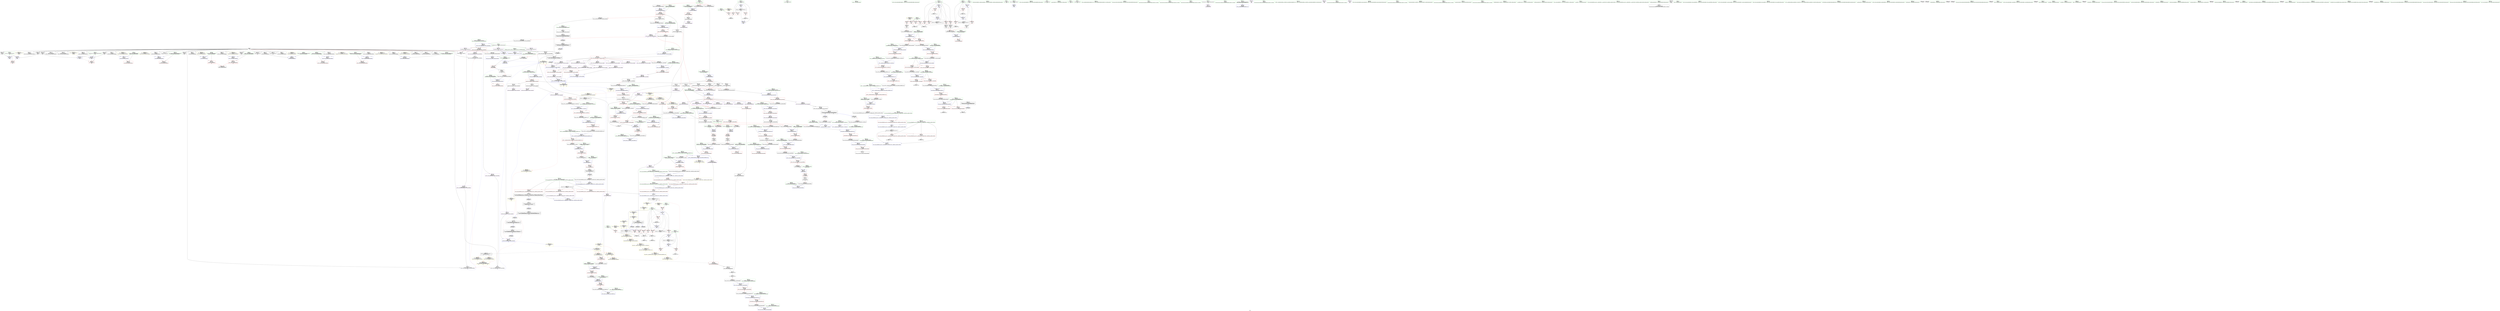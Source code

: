 digraph "SVFG" {
	label="SVFG";

	Node0x55fe12f84cf0 [shape=record,color=grey,label="{NodeID: 0\nNullPtr|{|<s31>45}}"];
	Node0x55fe12f84cf0 -> Node0x55fe1320d430[style=solid];
	Node0x55fe12f84cf0 -> Node0x55fe1320d530[style=solid];
	Node0x55fe12f84cf0 -> Node0x55fe1320d600[style=solid];
	Node0x55fe12f84cf0 -> Node0x55fe1320d6d0[style=solid];
	Node0x55fe12f84cf0 -> Node0x55fe1320d7a0[style=solid];
	Node0x55fe12f84cf0 -> Node0x55fe1320d870[style=solid];
	Node0x55fe12f84cf0 -> Node0x55fe1320d940[style=solid];
	Node0x55fe12f84cf0 -> Node0x55fe1320da10[style=solid];
	Node0x55fe12f84cf0 -> Node0x55fe1320dae0[style=solid];
	Node0x55fe12f84cf0 -> Node0x55fe1320dbb0[style=solid];
	Node0x55fe12f84cf0 -> Node0x55fe1320dc80[style=solid];
	Node0x55fe12f84cf0 -> Node0x55fe1320dd50[style=solid];
	Node0x55fe12f84cf0 -> Node0x55fe1320de20[style=solid];
	Node0x55fe12f84cf0 -> Node0x55fe1320def0[style=solid];
	Node0x55fe12f84cf0 -> Node0x55fe1320dfc0[style=solid];
	Node0x55fe12f84cf0 -> Node0x55fe1320e090[style=solid];
	Node0x55fe12f84cf0 -> Node0x55fe1320e160[style=solid];
	Node0x55fe12f84cf0 -> Node0x55fe1320e230[style=solid];
	Node0x55fe12f84cf0 -> Node0x55fe1320e300[style=solid];
	Node0x55fe12f84cf0 -> Node0x55fe1320e3d0[style=solid];
	Node0x55fe12f84cf0 -> Node0x55fe1320e4a0[style=solid];
	Node0x55fe12f84cf0 -> Node0x55fe1320e570[style=solid];
	Node0x55fe12f84cf0 -> Node0x55fe1320e640[style=solid];
	Node0x55fe12f84cf0 -> Node0x55fe1320e710[style=solid];
	Node0x55fe12f84cf0 -> Node0x55fe1320e7e0[style=solid];
	Node0x55fe12f84cf0 -> Node0x55fe1320f230[style=solid];
	Node0x55fe12f84cf0 -> Node0x55fe13211550[style=solid];
	Node0x55fe12f84cf0 -> Node0x55fe13211620[style=solid];
	Node0x55fe12f84cf0 -> Node0x55fe132116f0[style=solid];
	Node0x55fe12f84cf0 -> Node0x55fe1322f780[style=solid];
	Node0x55fe12f84cf0 -> Node0x55fe13231820[style=solid];
	Node0x55fe12f84cf0:s31 -> Node0x55fe132969c0[style=solid,color=red];
	Node0x55fe13211d70 [shape=record,color=blue,label="{NodeID: 443\n564\<--561\n__a.addr\<--__a\n_ZNSaIxEC2ERKS_\n}"];
	Node0x55fe13211d70 -> Node0x55fe13218900[style=dashed];
	Node0x55fe13215290 [shape=record,color=red,label="{NodeID: 277\n83\<--50\n\<--tt\nmain\n}"];
	Node0x55fe13215290 -> Node0x55fe13230da0[style=solid];
	Node0x55fe132055a0 [shape=record,color=green,label="{NodeID: 111\n652\<--653\ncall2\<--call2_field_insensitive\n_ZN9__gnu_cxx13new_allocatorIxE8allocateEmPKv\n}"];
	Node0x55fe132055a0 -> Node0x55fe13209f30[style=solid];
	Node0x55fe13293cc0 [shape=record,color=black,label="{NodeID: 1052\n684 = PHI(697, )\n}"];
	Node0x55fe13293cc0 -> Node0x55fe1320a1a0[style=solid];
	Node0x55fe13231ca0 [shape=record,color=grey,label="{NodeID: 720\n150 = cmp(148, 149, )\n}"];
	Node0x55fe1320f030 [shape=record,color=blue,label="{NodeID: 388\n932\<--17\nllvm.global_ctors_0\<--\nGlob }"];
	Node0x55fe1320a340 [shape=record,color=black,label="{NodeID: 222\n688\<--695\n_ZNSt12_Vector_baseIxSaIxEE19_M_get_Tp_allocatorEv_ret\<--\n_ZNSt12_Vector_baseIxSaIxEE19_M_get_Tp_allocatorEv\n|{<s0>26|<s1>34}}"];
	Node0x55fe1320a340:s0 -> Node0x55fe13293270[style=solid,color=blue];
	Node0x55fe1320a340:s1 -> Node0x55fe13293510[style=solid,color=blue];
	Node0x55fe13206790 [shape=record,color=green,label="{NodeID: 56\n259\<--260\nehselector.slot\<--ehselector.slot_field_insensitive\n_ZNSt6vectorIxSaIxEEC2EmRKS0_\n}"];
	Node0x55fe13206790 -> Node0x55fe13216e30[style=solid];
	Node0x55fe13206790 -> Node0x55fe13210370[style=solid];
	Node0x55fe1321d460 [shape=record,color=yellow,style=double,label="{NodeID: 831\n26V_1 = ENCHI(MR_26V_0)\npts\{653 \}\nFun[_ZNSt27__uninitialized_default_n_1ILb1EE18__uninit_default_nIPxmEET_S3_T0_]|{<s0>51}}"];
	Node0x55fe1321d460:s0 -> Node0x55fe1321d160[style=dashed,color=red];
	Node0x55fe13218010 [shape=record,color=red,label="{NodeID: 333\n470\<--469\n\<--_M_end_of_storage\n_ZNSt12_Vector_baseIxSaIxEED2Ev\n}"];
	Node0x55fe13218010 -> Node0x55fe13209710[style=solid];
	Node0x55fe1320d870 [shape=record,color=black,label="{NodeID: 167\n135\<--3\n\<--dummyVal\nmain\n}"];
	Node0x55fe1320d870 -> Node0x55fe1320f810[style=solid];
	Node0x55fe13298600 [shape=record,color=black,label="{NodeID: 1108\n758 = PHI(748, )\n0th arg _ZSt10__fill_n_aIPxmxEN9__gnu_cxx11__enable_ifIXsr11__is_scalarIT1_EE7__valueET_E6__typeES4_T0_RKS3_ }"];
	Node0x55fe13298600 -> Node0x55fe13222db0[style=solid];
	Node0x55fe131f5da0 [shape=record,color=green,label="{NodeID: 1\n7\<--1\n__dso_handle\<--dummyObj\nGlob }"];
	Node0x55fe1321b170 [shape=record,color=yellow,style=double,label="{NodeID: 776\n26V_1 = ENCHI(MR_26V_0)\npts\{653 \}\nFun[_ZNSt6vectorIxSaIxEE21_M_default_initializeEm]|{<s0>35}}"];
	Node0x55fe1321b170:s0 -> Node0x55fe1321b520[style=dashed,color=red];
	Node0x55fe13211e40 [shape=record,color=blue,label="{NodeID: 444\n579\<--577\nthis.addr\<--this\n_ZN9__gnu_cxx13new_allocatorIxEC2ERKS1_\n}"];
	Node0x55fe13211e40 -> Node0x55fe132189d0[style=dashed];
	Node0x55fe13215360 [shape=record,color=red,label="{NodeID: 278\n87\<--50\n\<--tt\nmain\n}"];
	Node0x55fe13205670 [shape=record,color=green,label="{NodeID: 112\n654\<--655\n_Znwm\<--_Znwm_field_insensitive\n}"];
	Node0x55fe13293e00 [shape=record,color=black,label="{NodeID: 1053\n712 = PHI(716, )\n}"];
	Node0x55fe13293e00 -> Node0x55fe1320a410[style=solid];
	Node0x55fe1320f130 [shape=record,color=blue,label="{NodeID: 389\n933\<--18\nllvm.global_ctors_1\<--_GLOBAL__sub_I_AS1_2_0.cpp\nGlob }"];
	Node0x55fe1320a410 [shape=record,color=black,label="{NodeID: 223\n697\<--712\n_ZSt25__uninitialized_default_nIPxmET_S1_T0__ret\<--call\n_ZSt25__uninitialized_default_nIPxmET_S1_T0_\n|{<s0>49}}"];
	Node0x55fe1320a410:s0 -> Node0x55fe13293cc0[style=solid,color=blue];
	Node0x55fe13206860 [shape=record,color=green,label="{NodeID: 57\n269\<--270\n_ZNSt12_Vector_baseIxSaIxEEC2EmRKS0_\<--_ZNSt12_Vector_baseIxSaIxEEC2EmRKS0__field_insensitive\n}"];
	Node0x55fe132180e0 [shape=record,color=red,label="{NodeID: 334\n473\<--472\n\<--_M_start4\n_ZNSt12_Vector_baseIxSaIxEED2Ev\n}"];
	Node0x55fe132180e0 -> Node0x55fe132097e0[style=solid];
	Node0x55fe1320d940 [shape=record,color=black,label="{NodeID: 168\n137\<--3\n\<--dummyVal\nmain\n}"];
	Node0x55fe1320d940 -> Node0x55fe1320f8e0[style=solid];
	Node0x55fe13298740 [shape=record,color=black,label="{NodeID: 1109\n759 = PHI(751, )\n1st arg _ZSt10__fill_n_aIPxmxEN9__gnu_cxx11__enable_ifIXsr11__is_scalarIT1_EE7__valueET_E6__typeES4_T0_RKS3_ }"];
	Node0x55fe13298740 -> Node0x55fe13222e80[style=solid];
	Node0x55fe131f5070 [shape=record,color=green,label="{NodeID: 2\n8\<--1\n.str\<--dummyObj\nGlob }"];
	Node0x55fe1321b250 [shape=record,color=yellow,style=double,label="{NodeID: 777\n28V_1 = ENCHI(MR_28V_0)\npts\{590000 \}\nFun[_ZNSt6vectorIxSaIxEE21_M_default_initializeEm]}"];
	Node0x55fe1321b250 -> Node0x55fe13217cd0[style=dashed];
	Node0x55fe13211f10 [shape=record,color=blue,label="{NodeID: 445\n581\<--578\n.addr\<--\n_ZN9__gnu_cxx13new_allocatorIxEC2ERKS1_\n}"];
	Node0x55fe13215430 [shape=record,color=red,label="{NodeID: 279\n214\<--50\n\<--tt\nmain\n}"];
	Node0x55fe13215430 -> Node0x55fe13230620[style=solid];
	Node0x55fe13205770 [shape=record,color=green,label="{NodeID: 113\n660\<--661\nthis.addr\<--this.addr_field_insensitive\n_ZNK9__gnu_cxx13new_allocatorIxE8max_sizeEv\n}"];
	Node0x55fe13205770 -> Node0x55fe13219120[style=solid];
	Node0x55fe13205770 -> Node0x55fe13212590[style=solid];
	Node0x55fe13293f40 [shape=record,color=black,label="{NodeID: 1054\n730 = PHI(734, )\n}"];
	Node0x55fe13293f40 -> Node0x55fe1320a4e0[style=solid];
	Node0x55fe1320f230 [shape=record,color=blue, style = dotted,label="{NodeID: 390\n934\<--3\nllvm.global_ctors_2\<--dummyVal\nGlob }"];
	Node0x55fe1320a4e0 [shape=record,color=black,label="{NodeID: 224\n716\<--730\n_ZNSt27__uninitialized_default_n_1ILb1EE18__uninit_default_nIPxmEET_S3_T0__ret\<--call\n_ZNSt27__uninitialized_default_n_1ILb1EE18__uninit_default_nIPxmEET_S3_T0_\n|{<s0>50}}"];
	Node0x55fe1320a4e0:s0 -> Node0x55fe13293e00[style=solid,color=blue];
	Node0x55fe13206960 [shape=record,color=green,label="{NodeID: 58\n273\<--274\n_ZNSt6vectorIxSaIxEE21_M_default_initializeEm\<--_ZNSt6vectorIxSaIxEE21_M_default_initializeEm_field_insensitive\n}"];
	Node0x55fe132181b0 [shape=record,color=red,label="{NodeID: 335\n505\<--499\nthis1\<--this.addr\n_ZNSt12_Vector_baseIxSaIxEE12_Vector_implC2ERKS0_\n}"];
	Node0x55fe132181b0 -> Node0x55fe132098b0[style=solid];
	Node0x55fe132181b0 -> Node0x55fe13214250[style=solid];
	Node0x55fe132181b0 -> Node0x55fe13214320[style=solid];
	Node0x55fe132181b0 -> Node0x55fe132143f0[style=solid];
	Node0x55fe1320da10 [shape=record,color=black,label="{NodeID: 169\n221\<--3\nlpad.val\<--dummyVal\nmain\n}"];
	Node0x55fe13298880 [shape=record,color=black,label="{NodeID: 1110\n760 = PHI(752, )\n2nd arg _ZSt10__fill_n_aIPxmxEN9__gnu_cxx11__enable_ifIXsr11__is_scalarIT1_EE7__valueET_E6__typeES4_T0_RKS3_ }"];
	Node0x55fe13298880 -> Node0x55fe13222f50[style=solid];
	Node0x55fe131f5100 [shape=record,color=green,label="{NodeID: 3\n10\<--1\n.str.1\<--dummyObj\nGlob }"];
	Node0x55fe13211fe0 [shape=record,color=blue,label="{NodeID: 446\n590\<--588\nthis.addr\<--this\n_ZNSt12_Vector_baseIxSaIxEE11_M_allocateEm\n}"];
	Node0x55fe13211fe0 -> Node0x55fe13218aa0[style=dashed];
	Node0x55fe13215500 [shape=record,color=red,label="{NodeID: 280\n99\<--52\n\<--n\nmain\n}"];
	Node0x55fe13215500 -> Node0x55fe1320ea80[style=solid];
	Node0x55fe1320ab00 [shape=record,color=green,label="{NodeID: 114\n673\<--674\n__first.addr\<--__first.addr_field_insensitive\n_ZSt27__uninitialized_default_n_aIPxmxET_S1_T0_RSaIT1_E\n}"];
	Node0x55fe1320ab00 -> Node0x55fe132191f0[style=solid];
	Node0x55fe1320ab00 -> Node0x55fe13212660[style=solid];
	Node0x55fe13294080 [shape=record,color=black,label="{NodeID: 1055\n389 = PHI(265, )\n0th arg _ZNSt12_Vector_baseIxSaIxEEC2EmRKS0_ }"];
	Node0x55fe13294080 -> Node0x55fe13210ac0[style=solid];
	Node0x55fe1320f330 [shape=record,color=blue,label="{NodeID: 391\n46\<--75\nretval\<--\nmain\n}"];
	Node0x55fe1320a5b0 [shape=record,color=black,label="{NodeID: 225\n734\<--753\n_ZSt6fill_nIPxmxET_S1_T0_RKT1__ret\<--call1\n_ZSt6fill_nIPxmxET_S1_T0_RKT1_\n|{<s0>51}}"];
	Node0x55fe1320a5b0:s0 -> Node0x55fe13293f40[style=solid,color=blue];
	Node0x55fe13206a60 [shape=record,color=green,label="{NodeID: 59\n283\<--284\n_ZNSt12_Vector_baseIxSaIxEED2Ev\<--_ZNSt12_Vector_baseIxSaIxEED2Ev_field_insensitive\n}"];
	Node0x55fe13218280 [shape=record,color=red,label="{NodeID: 336\n507\<--501\n\<--__a.addr\n_ZNSt12_Vector_baseIxSaIxEE12_Vector_implC2ERKS0_\n|{<s0>40}}"];
	Node0x55fe13218280:s0 -> Node0x55fe13294580[style=solid,color=red];
	Node0x55fe1320dae0 [shape=record,color=black,label="{NodeID: 170\n222\<--3\nlpad.val47\<--dummyVal\nmain\n}"];
	Node0x55fe132989c0 [shape=record,color=black,label="{NodeID: 1111\n804 = PHI(464, )\n0th arg _ZNSt12_Vector_baseIxSaIxEE13_M_deallocateEPxm }"];
	Node0x55fe132989c0 -> Node0x55fe13223500[style=solid];
	Node0x55fe131f53b0 [shape=record,color=green,label="{NodeID: 4\n12\<--1\n_ZSt3cin\<--dummyObj\nGlob }"];
	Node0x55fe132120b0 [shape=record,color=blue,label="{NodeID: 447\n592\<--589\n__n.addr\<--__n\n_ZNSt12_Vector_baseIxSaIxEE11_M_allocateEm\n}"];
	Node0x55fe132120b0 -> Node0x55fe13218b70[style=dashed];
	Node0x55fe132120b0 -> Node0x55fe13218c40[style=dashed];
	Node0x55fe132155d0 [shape=record,color=red,label="{NodeID: 281\n113\<--52\n\<--n\nmain\n}"];
	Node0x55fe132155d0 -> Node0x55fe13230c20[style=solid];
	Node0x55fe1320ab90 [shape=record,color=green,label="{NodeID: 115\n675\<--676\n__n.addr\<--__n.addr_field_insensitive\n_ZSt27__uninitialized_default_n_aIPxmxET_S1_T0_RSaIT1_E\n}"];
	Node0x55fe1320ab90 -> Node0x55fe132192c0[style=solid];
	Node0x55fe1320ab90 -> Node0x55fe13212730[style=solid];
	Node0x55fe132941c0 [shape=record,color=black,label="{NodeID: 1056\n390 = PHI(266, )\n1st arg _ZNSt12_Vector_baseIxSaIxEEC2EmRKS0_ }"];
	Node0x55fe132941c0 -> Node0x55fe13210b90[style=solid];
	Node0x55fe1320f400 [shape=record,color=blue,label="{NodeID: 392\n50\<--81\ntt\<--\nmain\n}"];
	Node0x55fe1320f400 -> Node0x55fe1324b750[style=dashed];
	Node0x55fe1320a680 [shape=record,color=black,label="{NodeID: 226\n757\<--794\n_ZSt10__fill_n_aIPxmxEN9__gnu_cxx11__enable_ifIXsr11__is_scalarIT1_EE7__valueET_E6__typeES4_T0_RKS3__ret\<--\n_ZSt10__fill_n_aIPxmxEN9__gnu_cxx11__enable_ifIXsr11__is_scalarIT1_EE7__valueET_E6__typeES4_T0_RKS3_\n|{<s0>53}}"];
	Node0x55fe1320a680:s0 -> Node0x55fe13292d80[style=solid,color=blue];
	Node0x55fe13206b60 [shape=record,color=green,label="{NodeID: 60\n291\<--292\n__gxx_personality_v0\<--__gxx_personality_v0_field_insensitive\n}"];
	Node0x55fe1321d810 [shape=record,color=yellow,style=double,label="{NodeID: 835\n28V_1 = ENCHI(MR_28V_0)\npts\{590000 \}\nFun[_ZNSt6vectorIxSaIxEEC2EmRKS0_]|{<s0>22}}"];
	Node0x55fe1321d810:s0 -> Node0x55fe132533c0[style=dashed,color=red];
	Node0x55fe13218350 [shape=record,color=red,label="{NodeID: 337\n527\<--521\nthis1\<--this.addr\n_ZNSt12_Vector_baseIxSaIxEE17_M_create_storageEm\n|{|<s10>41}}"];
	Node0x55fe13218350 -> Node0x55fe132144c0[style=solid];
	Node0x55fe13218350 -> Node0x55fe13214590[style=solid];
	Node0x55fe13218350 -> Node0x55fe13214660[style=solid];
	Node0x55fe13218350 -> Node0x55fe13214730[style=solid];
	Node0x55fe13218350 -> Node0x55fe13214800[style=solid];
	Node0x55fe13218350 -> Node0x55fe132148d0[style=solid];
	Node0x55fe13218350 -> Node0x55fe132149a0[style=solid];
	Node0x55fe13218350 -> Node0x55fe13214a70[style=solid];
	Node0x55fe13218350 -> Node0x55fe13214b40[style=solid];
	Node0x55fe13218350 -> Node0x55fe13214c10[style=solid];
	Node0x55fe13218350:s10 -> Node0x55fe13294940[style=solid,color=red];
	Node0x55fe1320dbb0 [shape=record,color=black,label="{NodeID: 171\n276\<--3\n\<--dummyVal\n_ZNSt6vectorIxSaIxEEC2EmRKS0_\n}"];
	Node0x55fe13298b00 [shape=record,color=black,label="{NodeID: 1112\n805 = PHI(467, )\n1st arg _ZNSt12_Vector_baseIxSaIxEE13_M_deallocateEPxm }"];
	Node0x55fe13298b00 -> Node0x55fe132235d0[style=solid];
	Node0x55fe131f5440 [shape=record,color=green,label="{NodeID: 5\n13\<--1\n.str.2\<--dummyObj\nGlob }"];
	Node0x55fe1321b520 [shape=record,color=yellow,style=double,label="{NodeID: 780\n26V_1 = ENCHI(MR_26V_0)\npts\{653 \}\nFun[_ZSt27__uninitialized_default_n_aIPxmxET_S1_T0_RSaIT1_E]|{<s0>49}}"];
	Node0x55fe1321b520:s0 -> Node0x55fe13253690[style=dashed,color=red];
	Node0x55fe13212180 [shape=record,color=blue,label="{NodeID: 448\n613\<--611\n__a.addr\<--__a\n_ZNSt16allocator_traitsISaIxEE8allocateERS0_m\n}"];
	Node0x55fe13212180 -> Node0x55fe13218d10[style=dashed];
	Node0x55fe132156a0 [shape=record,color=red,label="{NodeID: 282\n155\<--52\n\<--n\nmain\n}"];
	Node0x55fe132156a0 -> Node0x55fe13231b20[style=solid];
	Node0x55fe1320ac60 [shape=record,color=green,label="{NodeID: 116\n677\<--678\n.addr\<--.addr_field_insensitive\n_ZSt27__uninitialized_default_n_aIPxmxET_S1_T0_RSaIT1_E\n}"];
	Node0x55fe1320ac60 -> Node0x55fe13212800[style=solid];
	Node0x55fe13294300 [shape=record,color=black,label="{NodeID: 1057\n391 = PHI(267, )\n2nd arg _ZNSt12_Vector_baseIxSaIxEEC2EmRKS0_ }"];
	Node0x55fe13294300 -> Node0x55fe13210c60[style=solid];
	Node0x55fe1324b750 [shape=record,color=black,label="{NodeID: 725\nMR_6V_3 = PHI(MR_6V_4, MR_6V_2, )\npts\{51 \}\n}"];
	Node0x55fe1324b750 -> Node0x55fe13215290[style=dashed];
	Node0x55fe1324b750 -> Node0x55fe13215360[style=dashed];
	Node0x55fe1324b750 -> Node0x55fe13215430[style=dashed];
	Node0x55fe1324b750 -> Node0x55fe1320fe90[style=dashed];
	Node0x55fe1320f4d0 [shape=record,color=blue,label="{NodeID: 393\n66\<--75\ni\<--\nmain\n}"];
	Node0x55fe1320f4d0 -> Node0x55fe13215b80[style=dashed];
	Node0x55fe1320f4d0 -> Node0x55fe13215c50[style=dashed];
	Node0x55fe1320f4d0 -> Node0x55fe13215d20[style=dashed];
	Node0x55fe1320f4d0 -> Node0x55fe1320f5a0[style=dashed];
	Node0x55fe1320f4d0 -> Node0x55fe1324bc20[style=dashed];
	Node0x55fe1320a750 [shape=record,color=black,label="{NodeID: 227\n796\<--801\n_ZSt12__niter_baseIPxET_S1__ret\<--\n_ZSt12__niter_baseIPxET_S1_\n|{<s0>52}}"];
	Node0x55fe1320a750:s0 -> Node0x55fe13292c10[style=solid,color=blue];
	Node0x55fe13206c60 [shape=record,color=green,label="{NodeID: 61\n297\<--298\nthis.addr\<--this.addr_field_insensitive\n_ZNSaIxED2Ev\n}"];
	Node0x55fe13206c60 -> Node0x55fe13216f00[style=solid];
	Node0x55fe13206c60 -> Node0x55fe13210440[style=solid];
	Node0x55fe1321d920 [shape=record,color=yellow,style=double,label="{NodeID: 836\n46V_1 = ENCHI(MR_46V_0)\npts\{590001 \}\nFun[_ZNSt6vectorIxSaIxEEC2EmRKS0_]|{<s0>22}}"];
	Node0x55fe1321d920:s0 -> Node0x55fe132533c0[style=dashed,color=red];
	Node0x55fe13218420 [shape=record,color=red,label="{NodeID: 338\n528\<--523\n\<--__n.addr\n_ZNSt12_Vector_baseIxSaIxEE17_M_create_storageEm\n|{<s0>41}}"];
	Node0x55fe13218420:s0 -> Node0x55fe13294a80[style=solid,color=red];
	Node0x55fe1320dc80 [shape=record,color=black,label="{NodeID: 172\n277\<--3\n\<--dummyVal\n_ZNSt6vectorIxSaIxEEC2EmRKS0_\n}"];
	Node0x55fe1320dc80 -> Node0x55fe132102a0[style=solid];
	Node0x55fe13298c40 [shape=record,color=black,label="{NodeID: 1113\n806 = PHI(477, )\n2nd arg _ZNSt12_Vector_baseIxSaIxEE13_M_deallocateEPxm }"];
	Node0x55fe13298c40 -> Node0x55fe132236a0[style=solid];
	Node0x55fe131f54d0 [shape=record,color=green,label="{NodeID: 6\n15\<--1\n_ZSt4cout\<--dummyObj\nGlob }"];
	Node0x55fe13212250 [shape=record,color=blue,label="{NodeID: 449\n615\<--612\n__n.addr\<--__n\n_ZNSt16allocator_traitsISaIxEE8allocateERS0_m\n}"];
	Node0x55fe13212250 -> Node0x55fe13218de0[style=dashed];
	Node0x55fe13215770 [shape=record,color=red,label="{NodeID: 283\n182\<--52\n\<--n\nmain\n}"];
	Node0x55fe13215770 -> Node0x55fe132313a0[style=solid];
	Node0x55fe1320ad30 [shape=record,color=green,label="{NodeID: 117\n685\<--686\n_ZSt25__uninitialized_default_nIPxmET_S1_T0_\<--_ZSt25__uninitialized_default_nIPxmET_S1_T0__field_insensitive\n}"];
	Node0x55fe13294440 [shape=record,color=black,label="{NodeID: 1058\n560 = PHI(506, )\n0th arg _ZNSaIxEC2ERKS_ }"];
	Node0x55fe13294440 -> Node0x55fe13211ca0[style=solid];
	Node0x55fe1324bc20 [shape=record,color=black,label="{NodeID: 726\nMR_18V_2 = PHI(MR_18V_4, MR_18V_1, )\npts\{67 \}\n}"];
	Node0x55fe1324bc20 -> Node0x55fe1320f4d0[style=dashed];
	Node0x55fe1320f5a0 [shape=record,color=blue,label="{NodeID: 394\n66\<--124\ni\<--inc\nmain\n}"];
	Node0x55fe1320f5a0 -> Node0x55fe13215b80[style=dashed];
	Node0x55fe1320f5a0 -> Node0x55fe13215c50[style=dashed];
	Node0x55fe1320f5a0 -> Node0x55fe13215d20[style=dashed];
	Node0x55fe1320f5a0 -> Node0x55fe1320f5a0[style=dashed];
	Node0x55fe1320f5a0 -> Node0x55fe1324bc20[style=dashed];
	Node0x55fe1320a820 [shape=record,color=black,label="{NodeID: 228\n821\<--820\n\<--_M_impl\n_ZNSt12_Vector_baseIxSaIxEE13_M_deallocateEPxm\n|{<s0>54}}"];
	Node0x55fe1320a820:s0 -> Node0x55fe13298d80[style=solid,color=red];
	Node0x55fe13206d30 [shape=record,color=green,label="{NodeID: 62\n303\<--304\n_ZN9__gnu_cxx13new_allocatorIxED2Ev\<--_ZN9__gnu_cxx13new_allocatorIxED2Ev_field_insensitive\n}"];
	Node0x55fe1321da00 [shape=record,color=yellow,style=double,label="{NodeID: 837\n48V_1 = ENCHI(MR_48V_0)\npts\{590002 \}\nFun[_ZNSt6vectorIxSaIxEEC2EmRKS0_]|{<s0>22}}"];
	Node0x55fe1321da00:s0 -> Node0x55fe132533c0[style=dashed,color=red];
	Node0x55fe132184f0 [shape=record,color=red,label="{NodeID: 339\n544\<--523\n\<--__n.addr\n_ZNSt12_Vector_baseIxSaIxEE17_M_create_storageEm\n}"];
	Node0x55fe1320dd50 [shape=record,color=black,label="{NodeID: 173\n279\<--3\n\<--dummyVal\n_ZNSt6vectorIxSaIxEEC2EmRKS0_\n}"];
	Node0x55fe1320dd50 -> Node0x55fe13210370[style=solid];
	Node0x55fe13298d80 [shape=record,color=black,label="{NodeID: 1114\n842 = PHI(821, )\n0th arg _ZNSt16allocator_traitsISaIxEE10deallocateERS0_Pxm }"];
	Node0x55fe13298d80 -> Node0x55fe13223770[style=solid];
	Node0x55fe13202b10 [shape=record,color=green,label="{NodeID: 7\n17\<--1\n\<--dummyObj\nCan only get source location for instruction, argument, global var or function.}"];
	Node0x55fe13212320 [shape=record,color=blue,label="{NodeID: 450\n630\<--627\nthis.addr\<--this\n_ZN9__gnu_cxx13new_allocatorIxE8allocateEmPKv\n}"];
	Node0x55fe13212320 -> Node0x55fe13218eb0[style=dashed];
	Node0x55fe13215840 [shape=record,color=red,label="{NodeID: 284\n145\<--54\n\<--l\nmain\n}"];
	Node0x55fe13215840 -> Node0x55fe1320fa80[style=solid];
	Node0x55fe1320ae30 [shape=record,color=green,label="{NodeID: 118\n690\<--691\nthis.addr\<--this.addr_field_insensitive\n_ZNSt12_Vector_baseIxSaIxEE19_M_get_Tp_allocatorEv\n}"];
	Node0x55fe1320ae30 -> Node0x55fe13219390[style=solid];
	Node0x55fe1320ae30 -> Node0x55fe132128d0[style=solid];
	Node0x55fe13294580 [shape=record,color=black,label="{NodeID: 1059\n561 = PHI(507, )\n1st arg _ZNSaIxEC2ERKS_ }"];
	Node0x55fe13294580 -> Node0x55fe13211d70[style=solid];
	Node0x55fe1324c120 [shape=record,color=black,label="{NodeID: 727\nMR_20V_2 = PHI(MR_20V_6, MR_20V_1, )\npts\{69 \}\n}"];
	Node0x55fe1324c120 -> Node0x55fe1320f9b0[style=dashed];
	Node0x55fe1320f670 [shape=record,color=blue,label="{NodeID: 395\n62\<--128\nexn.slot\<--\nmain\n}"];
	Node0x55fe1320f670 -> Node0x55fe132159e0[style=dashed];
	Node0x55fe1320a8f0 [shape=record,color=black,label="{NodeID: 229\n855\<--854\n\<--\n_ZNSt16allocator_traitsISaIxEE10deallocateERS0_Pxm\n|{<s0>57}}"];
	Node0x55fe1320a8f0:s0 -> Node0x55fe13294dd0[style=solid,color=red];
	Node0x55fe13206e30 [shape=record,color=green,label="{NodeID: 63\n309\<--310\nthis.addr\<--this.addr_field_insensitive\n_ZNSt6vectorIxSaIxEEixEm\n}"];
	Node0x55fe13206e30 -> Node0x55fe13216fd0[style=solid];
	Node0x55fe13206e30 -> Node0x55fe13210510[style=solid];
	Node0x55fe132185c0 [shape=record,color=red,label="{NodeID: 340\n537\<--536\n\<--_M_start3\n_ZNSt12_Vector_baseIxSaIxEE17_M_create_storageEm\n}"];
	Node0x55fe132185c0 -> Node0x55fe13211a30[style=solid];
	Node0x55fe1320de20 [shape=record,color=black,label="{NodeID: 174\n288\<--3\nlpad.val\<--dummyVal\n_ZNSt6vectorIxSaIxEEC2EmRKS0_\n}"];
	Node0x55fe13298ec0 [shape=record,color=black,label="{NodeID: 1115\n843 = PHI(822, )\n1st arg _ZNSt16allocator_traitsISaIxEE10deallocateERS0_Pxm }"];
	Node0x55fe13298ec0 -> Node0x55fe13223840[style=solid];
	Node0x55fe13202ba0 [shape=record,color=green,label="{NodeID: 8\n75\<--1\n\<--dummyObj\nCan only get source location for instruction, argument, global var or function.}"];
	Node0x55fe132123f0 [shape=record,color=blue,label="{NodeID: 451\n632\<--628\n__n.addr\<--__n\n_ZN9__gnu_cxx13new_allocatorIxE8allocateEmPKv\n}"];
	Node0x55fe132123f0 -> Node0x55fe13218f80[style=dashed];
	Node0x55fe132123f0 -> Node0x55fe13219050[style=dashed];
	Node0x55fe13215910 [shape=record,color=red,label="{NodeID: 285\n149\<--56\n\<--r\nmain\n}"];
	Node0x55fe13215910 -> Node0x55fe13231ca0[style=solid];
	Node0x55fe1320af00 [shape=record,color=green,label="{NodeID: 119\n700\<--701\n__first.addr\<--__first.addr_field_insensitive\n_ZSt25__uninitialized_default_nIPxmET_S1_T0_\n}"];
	Node0x55fe1320af00 -> Node0x55fe13219460[style=solid];
	Node0x55fe1320af00 -> Node0x55fe132129a0[style=solid];
	Node0x55fe132946c0 [shape=record,color=black,label="{NodeID: 1060\n698 = PHI(682, )\n0th arg _ZSt25__uninitialized_default_nIPxmET_S1_T0_ }"];
	Node0x55fe132946c0 -> Node0x55fe132129a0[style=solid];
	Node0x55fe1324c620 [shape=record,color=black,label="{NodeID: 728\nMR_22V_2 = PHI(MR_22V_5, MR_22V_1, )\npts\{71 \}\n}"];
	Node0x55fe1324c620 -> Node0x55fe1320fa80[style=dashed];
	Node0x55fe1320f740 [shape=record,color=blue,label="{NodeID: 396\n64\<--130\nehselector.slot\<--\nmain\n}"];
	Node0x55fe1320f740 -> Node0x55fe13215ab0[style=dashed];
	Node0x55fe1320a9c0 [shape=record,color=black,label="{NodeID: 230\n877\<--876\n\<--\n_ZN9__gnu_cxx13new_allocatorIxE10deallocateEPxm\n}"];
	Node0x55fe13206f00 [shape=record,color=green,label="{NodeID: 64\n311\<--312\n__n.addr\<--__n.addr_field_insensitive\n_ZNSt6vectorIxSaIxEEixEm\n}"];
	Node0x55fe13206f00 -> Node0x55fe132170a0[style=solid];
	Node0x55fe13206f00 -> Node0x55fe132105e0[style=solid];
	Node0x55fe13218690 [shape=record,color=red,label="{NodeID: 341\n543\<--542\n\<--_M_start6\n_ZNSt12_Vector_baseIxSaIxEE17_M_create_storageEm\n}"];
	Node0x55fe13218690 -> Node0x55fe132150f0[style=solid];
	Node0x55fe1320def0 [shape=record,color=black,label="{NodeID: 175\n289\<--3\nlpad.val2\<--dummyVal\n_ZNSt6vectorIxSaIxEEC2EmRKS0_\n}"];
	Node0x55fe13299000 [shape=record,color=black,label="{NodeID: 1116\n844 = PHI(823, )\n2nd arg _ZNSt16allocator_traitsISaIxEE10deallocateERS0_Pxm }"];
	Node0x55fe13299000 -> Node0x55fe13223910[style=solid];
	Node0x55fe13202c30 [shape=record,color=green,label="{NodeID: 9\n81\<--1\n\<--dummyObj\nCan only get source location for instruction, argument, global var or function.}"];
	Node0x55fe132124c0 [shape=record,color=blue,label="{NodeID: 452\n634\<--629\n.addr\<--\n_ZN9__gnu_cxx13new_allocatorIxE8allocateEmPKv\n}"];
	Node0x55fe132159e0 [shape=record,color=red,label="{NodeID: 286\n219\<--62\nexn\<--exn.slot\nmain\n}"];
	Node0x55fe1320afd0 [shape=record,color=green,label="{NodeID: 120\n702\<--703\n__n.addr\<--__n.addr_field_insensitive\n_ZSt25__uninitialized_default_nIPxmET_S1_T0_\n}"];
	Node0x55fe1320afd0 -> Node0x55fe13219530[style=solid];
	Node0x55fe1320afd0 -> Node0x55fe13212a70[style=solid];
	Node0x55fe13294800 [shape=record,color=black,label="{NodeID: 1061\n699 = PHI(683, )\n1st arg _ZSt25__uninitialized_default_nIPxmET_S1_T0_ }"];
	Node0x55fe13294800 -> Node0x55fe13212a70[style=solid];
	Node0x55fe1324cb20 [shape=record,color=black,label="{NodeID: 729\nMR_24V_2 = PHI(MR_24V_8, MR_24V_1, )\npts\{73 \}\n}"];
	Node0x55fe1324cb20 -> Node0x55fe1320fb50[style=dashed];
	Node0x55fe1324cb20 -> Node0x55fe1324cb20[style=dashed];
	Node0x55fe1320f810 [shape=record,color=blue,label="{NodeID: 397\n62\<--135\nexn.slot\<--\nmain\n}"];
	Node0x55fe1320f810 -> Node0x55fe132159e0[style=dashed];
	Node0x55fe13212d10 [shape=record,color=purple,label="{NodeID: 231\n27\<--4\n\<--_ZStL8__ioinit\n__cxx_global_var_init\n}"];
	Node0x55fe13206fd0 [shape=record,color=green,label="{NodeID: 65\n335\<--336\nthis.addr\<--this.addr_field_insensitive\n_ZNSt6vectorIxSaIxEED2Ev\n}"];
	Node0x55fe13206fd0 -> Node0x55fe13217240[style=solid];
	Node0x55fe13206fd0 -> Node0x55fe132106b0[style=solid];
	Node0x55fe13218760 [shape=record,color=red,label="{NodeID: 342\n555\<--552\nthis1\<--this.addr\n_ZNSt12_Vector_baseIxSaIxEE12_Vector_implD2Ev\n}"];
	Node0x55fe13218760 -> Node0x55fe13209980[style=solid];
	Node0x55fe1320dfc0 [shape=record,color=black,label="{NodeID: 176\n361\<--3\n\<--dummyVal\n_ZNSt6vectorIxSaIxEED2Ev\n}"];
	Node0x55fe13299140 [shape=record,color=black,label="{NodeID: 1117\n519 = PHI(405, )\n0th arg _ZNSt12_Vector_baseIxSaIxEE17_M_create_storageEm }"];
	Node0x55fe13299140 -> Node0x55fe132117c0[style=solid];
	Node0x55fe13202d00 [shape=record,color=green,label="{NodeID: 10\n144\<--1\n\<--dummyObj\nCan only get source location for instruction, argument, global var or function.}"];
	Node0x55fe13212590 [shape=record,color=blue,label="{NodeID: 453\n660\<--659\nthis.addr\<--this\n_ZNK9__gnu_cxx13new_allocatorIxE8max_sizeEv\n}"];
	Node0x55fe13212590 -> Node0x55fe13219120[style=dashed];
	Node0x55fe13215ab0 [shape=record,color=red,label="{NodeID: 287\n220\<--64\nsel\<--ehselector.slot\nmain\n}"];
	Node0x55fe1320b0a0 [shape=record,color=green,label="{NodeID: 121\n704\<--705\n__assignable\<--__assignable_field_insensitive\n_ZSt25__uninitialized_default_nIPxmET_S1_T0_\n}"];
	Node0x55fe1320b0a0 -> Node0x55fe13212b40[style=solid];
	Node0x55fe13294940 [shape=record,color=black,label="{NodeID: 1062\n588 = PHI(527, )\n0th arg _ZNSt12_Vector_baseIxSaIxEE11_M_allocateEm }"];
	Node0x55fe13294940 -> Node0x55fe13211fe0[style=solid];
	Node0x55fe1324d020 [shape=record,color=black,label="{NodeID: 730\nMR_26V_2 = PHI(MR_26V_3, MR_26V_1, )\npts\{653 \}\n|{<s0>9}}"];
	Node0x55fe1324d020:s0 -> Node0x55fe1321df40[style=dashed,color=red];
	Node0x55fe1320f8e0 [shape=record,color=blue,label="{NodeID: 398\n64\<--137\nehselector.slot\<--\nmain\n}"];
	Node0x55fe1320f8e0 -> Node0x55fe13215ab0[style=dashed];
	Node0x55fe13212da0 [shape=record,color=purple,label="{NodeID: 232\n76\<--8\n\<--.str\nmain\n}"];
	Node0x55fe132070a0 [shape=record,color=green,label="{NodeID: 66\n337\<--338\nexn.slot\<--exn.slot_field_insensitive\n_ZNSt6vectorIxSaIxEED2Ev\n}"];
	Node0x55fe132070a0 -> Node0x55fe13217310[style=solid];
	Node0x55fe132070a0 -> Node0x55fe13210780[style=solid];
	Node0x55fe1321dd80 [shape=record,color=yellow,style=double,label="{NodeID: 841\n40V_1 = ENCHI(MR_40V_0)\npts\{258 \}\nFun[_ZNSt6vectorIxSaIxEEC2EmRKS0_]}"];
	Node0x55fe1321dd80 -> Node0x55fe132102a0[style=dashed];
	Node0x55fe13218830 [shape=record,color=red,label="{NodeID: 343\n568\<--562\nthis1\<--this.addr\n_ZNSaIxEC2ERKS_\n}"];
	Node0x55fe13218830 -> Node0x55fe13209a50[style=solid];
	Node0x55fe1320e090 [shape=record,color=black,label="{NodeID: 177\n362\<--3\n\<--dummyVal\n_ZNSt6vectorIxSaIxEED2Ev\n}"];
	Node0x55fe1320e090 -> Node0x55fe13210780[style=solid];
	Node0x55fe13299280 [shape=record,color=black,label="{NodeID: 1118\n520 = PHI(411, )\n1st arg _ZNSt12_Vector_baseIxSaIxEE17_M_create_storageEm }"];
	Node0x55fe13299280 -> Node0x55fe13211890[style=solid];
	Node0x55fe13202e00 [shape=record,color=green,label="{NodeID: 11\n165\<--1\n\<--dummyObj\nCan only get source location for instruction, argument, global var or function.}"];
	Node0x55fe13212660 [shape=record,color=blue,label="{NodeID: 454\n673\<--670\n__first.addr\<--__first\n_ZSt27__uninitialized_default_n_aIPxmxET_S1_T0_RSaIT1_E\n}"];
	Node0x55fe13212660 -> Node0x55fe132191f0[style=dashed];
	Node0x55fe13215b80 [shape=record,color=red,label="{NodeID: 288\n112\<--66\n\<--i\nmain\n}"];
	Node0x55fe13215b80 -> Node0x55fe13230c20[style=solid];
	Node0x55fe1320b170 [shape=record,color=green,label="{NodeID: 122\n713\<--714\n_ZNSt27__uninitialized_default_n_1ILb1EE18__uninit_default_nIPxmEET_S3_T0_\<--_ZNSt27__uninitialized_default_n_1ILb1EE18__uninit_default_nIPxmEET_S3_T0__field_insensitive\n}"];
	Node0x55fe13294a80 [shape=record,color=black,label="{NodeID: 1063\n589 = PHI(528, )\n1st arg _ZNSt12_Vector_baseIxSaIxEE11_M_allocateEm }"];
	Node0x55fe13294a80 -> Node0x55fe132120b0[style=solid];
	Node0x55fe1324d520 [shape=record,color=black,label="{NodeID: 731\nMR_28V_2 = PHI(MR_28V_3, MR_28V_1, )\npts\{590000 \}\n|{<s0>9}}"];
	Node0x55fe1324d520:s0 -> Node0x55fe1321d810[style=dashed,color=red];
	Node0x55fe1320f9b0 [shape=record,color=blue,label="{NodeID: 399\n68\<--144\nres\<--\nmain\n}"];
	Node0x55fe1320f9b0 -> Node0x55fe13215df0[style=dashed];
	Node0x55fe1320f9b0 -> Node0x55fe13215ec0[style=dashed];
	Node0x55fe1320f9b0 -> Node0x55fe1320fcf0[style=dashed];
	Node0x55fe1320f9b0 -> Node0x55fe1324c120[style=dashed];
	Node0x55fe13212e70 [shape=record,color=purple,label="{NodeID: 233\n88\<--10\n\<--.str.1\nmain\n}"];
	Node0x55fe13207170 [shape=record,color=green,label="{NodeID: 67\n339\<--340\nehselector.slot\<--ehselector.slot_field_insensitive\n_ZNSt6vectorIxSaIxEED2Ev\n}"];
	Node0x55fe13207170 -> Node0x55fe13210850[style=solid];
	Node0x55fe1321de60 [shape=record,color=yellow,style=double,label="{NodeID: 842\n42V_1 = ENCHI(MR_42V_0)\npts\{260 \}\nFun[_ZNSt6vectorIxSaIxEEC2EmRKS0_]}"];
	Node0x55fe1321de60 -> Node0x55fe13210370[style=dashed];
	Node0x55fe13218900 [shape=record,color=red,label="{NodeID: 344\n570\<--564\n\<--__a.addr\n_ZNSaIxEC2ERKS_\n}"];
	Node0x55fe13218900 -> Node0x55fe13209b20[style=solid];
	Node0x55fe1320e160 [shape=record,color=black,label="{NodeID: 178\n364\<--3\n\<--dummyVal\n_ZNSt6vectorIxSaIxEED2Ev\n}"];
	Node0x55fe1320e160 -> Node0x55fe13210850[style=solid];
	Node0x55fe132993c0 [shape=record,color=black,label="{NodeID: 1119\n382 = PHI(301, )\n0th arg _ZN9__gnu_cxx13new_allocatorIxED2Ev }"];
	Node0x55fe132993c0 -> Node0x55fe132109f0[style=solid];
	Node0x55fe13202f00 [shape=record,color=green,label="{NodeID: 12\n191\<--1\n\<--dummyObj\nCan only get source location for instruction, argument, global var or function.}"];
	Node0x55fe1321bbd0 [shape=record,color=yellow,style=double,label="{NodeID: 787\n4V_1 = ENCHI(MR_4V_0)\npts\{49 \}\nFun[main]}"];
	Node0x55fe1321bbd0 -> Node0x55fe132151c0[style=dashed];
	Node0x55fe13212730 [shape=record,color=blue,label="{NodeID: 455\n675\<--671\n__n.addr\<--__n\n_ZSt27__uninitialized_default_n_aIPxmxET_S1_T0_RSaIT1_E\n}"];
	Node0x55fe13212730 -> Node0x55fe132192c0[style=dashed];
	Node0x55fe13215c50 [shape=record,color=red,label="{NodeID: 289\n116\<--66\n\<--i\nmain\n}"];
	Node0x55fe13215c50 -> Node0x55fe1320eb50[style=solid];
	Node0x55fe1320b270 [shape=record,color=green,label="{NodeID: 123\n719\<--720\n__first.addr\<--__first.addr_field_insensitive\n_ZNSt27__uninitialized_default_n_1ILb1EE18__uninit_default_nIPxmEET_S3_T0_\n}"];
	Node0x55fe1320b270 -> Node0x55fe13219600[style=solid];
	Node0x55fe1320b270 -> Node0x55fe13212c10[style=solid];
	Node0x55fe13294bc0 [shape=record,color=black,label="{NodeID: 1064\n830 = PHI(369, 493, )\n0th arg __clang_call_terminate }"];
	Node0x55fe1324da20 [shape=record,color=black,label="{NodeID: 732\nMR_30V_2 = PHI(MR_30V_3, MR_30V_1, )\npts\{590001 590002 \}\n|{<s0>9|<s1>9}}"];
	Node0x55fe1324da20:s0 -> Node0x55fe1321d920[style=dashed,color=red];
	Node0x55fe1324da20:s1 -> Node0x55fe1321da00[style=dashed,color=red];
	Node0x55fe1320fa80 [shape=record,color=blue,label="{NodeID: 400\n70\<--145\nx\<--\nmain\n}"];
	Node0x55fe1320fa80 -> Node0x55fe13215f90[style=dashed];
	Node0x55fe1320fa80 -> Node0x55fe13216060[style=dashed];
	Node0x55fe1320fa80 -> Node0x55fe13216130[style=dashed];
	Node0x55fe1320fa80 -> Node0x55fe13216200[style=dashed];
	Node0x55fe1320fa80 -> Node0x55fe132162d0[style=dashed];
	Node0x55fe1320fa80 -> Node0x55fe1320fdc0[style=dashed];
	Node0x55fe1320fa80 -> Node0x55fe1324c620[style=dashed];
	Node0x55fe13212f40 [shape=record,color=purple,label="{NodeID: 234\n197\<--13\n\<--.str.2\nmain\n}"];
	Node0x55fe13207240 [shape=record,color=green,label="{NodeID: 68\n353\<--354\n_ZNSt12_Vector_baseIxSaIxEE19_M_get_Tp_allocatorEv\<--_ZNSt12_Vector_baseIxSaIxEE19_M_get_Tp_allocatorEv_field_insensitive\n}"];
	Node0x55fe1321df40 [shape=record,color=yellow,style=double,label="{NodeID: 843\n26V_1 = ENCHI(MR_26V_0)\npts\{653 \}\nFun[_ZNSt6vectorIxSaIxEEC2EmRKS0_]|{<s0>23}}"];
	Node0x55fe1321df40:s0 -> Node0x55fe1321b170[style=dashed,color=red];
	Node0x55fe132189d0 [shape=record,color=red,label="{NodeID: 345\n585\<--579\nthis1\<--this.addr\n_ZN9__gnu_cxx13new_allocatorIxEC2ERKS1_\n}"];
	Node0x55fe1320e230 [shape=record,color=black,label="{NodeID: 179\n416\<--3\n\<--dummyVal\n_ZNSt12_Vector_baseIxSaIxEEC2EmRKS0_\n}"];
	Node0x55fe13203000 [shape=record,color=green,label="{NodeID: 13\n478\<--1\n\<--dummyObj\nCan only get source location for instruction, argument, global var or function.}"];
	Node0x55fe13212800 [shape=record,color=blue,label="{NodeID: 456\n677\<--672\n.addr\<--\n_ZSt27__uninitialized_default_n_aIPxmxET_S1_T0_RSaIT1_E\n}"];
	Node0x55fe13215d20 [shape=record,color=red,label="{NodeID: 290\n123\<--66\n\<--i\nmain\n}"];
	Node0x55fe13215d20 -> Node0x55fe13230aa0[style=solid];
	Node0x55fe1320b340 [shape=record,color=green,label="{NodeID: 124\n721\<--722\n__n.addr\<--__n.addr_field_insensitive\n_ZNSt27__uninitialized_default_n_1ILb1EE18__uninit_default_nIPxmEET_S3_T0_\n}"];
	Node0x55fe1320b340 -> Node0x55fe132196d0[style=solid];
	Node0x55fe1320b340 -> Node0x55fe132229a0[style=solid];
	Node0x55fe13294dd0 [shape=record,color=black,label="{NodeID: 1065\n863 = PHI(855, )\n0th arg _ZN9__gnu_cxx13new_allocatorIxE10deallocateEPxm }"];
	Node0x55fe13294dd0 -> Node0x55fe132239e0[style=solid];
	Node0x55fe1320fb50 [shape=record,color=blue,label="{NodeID: 401\n72\<--75\ni16\<--\nmain\n}"];
	Node0x55fe1320fb50 -> Node0x55fe132163a0[style=dashed];
	Node0x55fe1320fb50 -> Node0x55fe13216470[style=dashed];
	Node0x55fe1320fb50 -> Node0x55fe13216540[style=dashed];
	Node0x55fe1320fb50 -> Node0x55fe13216610[style=dashed];
	Node0x55fe1320fb50 -> Node0x55fe132166e0[style=dashed];
	Node0x55fe1320fb50 -> Node0x55fe1320fb50[style=dashed];
	Node0x55fe1320fb50 -> Node0x55fe1320fc20[style=dashed];
	Node0x55fe1320fb50 -> Node0x55fe1324cb20[style=dashed];
	Node0x55fe13213010 [shape=record,color=purple,label="{NodeID: 235\n932\<--16\nllvm.global_ctors_0\<--llvm.global_ctors\nGlob }"];
	Node0x55fe13213010 -> Node0x55fe1320f030[style=solid];
	Node0x55fe13207340 [shape=record,color=green,label="{NodeID: 69\n356\<--357\n_ZSt8_DestroyIPxxEvT_S1_RSaIT0_E\<--_ZSt8_DestroyIPxxEvT_S1_RSaIT0_E_field_insensitive\n}"];
	Node0x55fe13218aa0 [shape=record,color=red,label="{NodeID: 346\n596\<--590\nthis1\<--this.addr\n_ZNSt12_Vector_baseIxSaIxEE11_M_allocateEm\n}"];
	Node0x55fe13218aa0 -> Node0x55fe13214ce0[style=solid];
	Node0x55fe1320e300 [shape=record,color=black,label="{NodeID: 180\n417\<--3\n\<--dummyVal\n_ZNSt12_Vector_baseIxSaIxEEC2EmRKS0_\n}"];
	Node0x55fe1320e300 -> Node0x55fe13210d30[style=solid];
	Node0x55fe13203100 [shape=record,color=green,label="{NodeID: 14\n665\<--1\n\<--dummyObj\nCan only get source location for instruction, argument, global var or function.}"];
	Node0x55fe1321bd90 [shape=record,color=yellow,style=double,label="{NodeID: 789\n8V_1 = ENCHI(MR_8V_0)\npts\{53 \}\nFun[main]}"];
	Node0x55fe1321bd90 -> Node0x55fe13215500[style=dashed];
	Node0x55fe1321bd90 -> Node0x55fe132155d0[style=dashed];
	Node0x55fe1321bd90 -> Node0x55fe132156a0[style=dashed];
	Node0x55fe1321bd90 -> Node0x55fe13215770[style=dashed];
	Node0x55fe132128d0 [shape=record,color=blue,label="{NodeID: 457\n690\<--689\nthis.addr\<--this\n_ZNSt12_Vector_baseIxSaIxEE19_M_get_Tp_allocatorEv\n}"];
	Node0x55fe132128d0 -> Node0x55fe13219390[style=dashed];
	Node0x55fe13215df0 [shape=record,color=red,label="{NodeID: 291\n194\<--68\n\<--res\nmain\n}"];
	Node0x55fe13215df0 -> Node0x55fe13230f20[style=solid];
	Node0x55fe1320b410 [shape=record,color=green,label="{NodeID: 125\n723\<--724\nref.tmp\<--ref.tmp_field_insensitive\n_ZNSt27__uninitialized_default_n_1ILb1EE18__uninit_default_nIPxmEET_S3_T0_\n|{|<s1>51}}"];
	Node0x55fe1320b410 -> Node0x55fe13222a70[style=solid];
	Node0x55fe1320b410:s1 -> Node0x55fe13296d80[style=solid,color=red];
	Node0x55fe13294ee0 [shape=record,color=black,label="{NodeID: 1066\n864 = PHI(856, )\n1st arg _ZN9__gnu_cxx13new_allocatorIxE10deallocateEPxm }"];
	Node0x55fe13294ee0 -> Node0x55fe13223ab0[style=solid];
	Node0x55fe1320fc20 [shape=record,color=blue,label="{NodeID: 402\n72\<--178\ni16\<--inc27\nmain\n}"];
	Node0x55fe1320fc20 -> Node0x55fe132163a0[style=dashed];
	Node0x55fe1320fc20 -> Node0x55fe13216470[style=dashed];
	Node0x55fe1320fc20 -> Node0x55fe13216540[style=dashed];
	Node0x55fe1320fc20 -> Node0x55fe13216610[style=dashed];
	Node0x55fe1320fc20 -> Node0x55fe132166e0[style=dashed];
	Node0x55fe1320fc20 -> Node0x55fe1320fb50[style=dashed];
	Node0x55fe1320fc20 -> Node0x55fe1320fc20[style=dashed];
	Node0x55fe1320fc20 -> Node0x55fe1324cb20[style=dashed];
	Node0x55fe132130e0 [shape=record,color=purple,label="{NodeID: 236\n933\<--16\nllvm.global_ctors_1\<--llvm.global_ctors\nGlob }"];
	Node0x55fe132130e0 -> Node0x55fe1320f130[style=solid];
	Node0x55fe13207440 [shape=record,color=green,label="{NodeID: 70\n371\<--372\n__clang_call_terminate\<--__clang_call_terminate_field_insensitive\n}"];
	Node0x55fe13218b70 [shape=record,color=red,label="{NodeID: 347\n597\<--592\n\<--__n.addr\n_ZNSt12_Vector_baseIxSaIxEE11_M_allocateEm\n}"];
	Node0x55fe13218b70 -> Node0x55fe13231520[style=solid];
	Node0x55fe1320e3d0 [shape=record,color=black,label="{NodeID: 181\n419\<--3\n\<--dummyVal\n_ZNSt12_Vector_baseIxSaIxEEC2EmRKS0_\n}"];
	Node0x55fe1320e3d0 -> Node0x55fe13210e00[style=solid];
	Node0x55fe13203200 [shape=record,color=green,label="{NodeID: 15\n709\<--1\n\<--dummyObj\nCan only get source location for instruction, argument, global var or function.}"];
	Node0x55fe1321be70 [shape=record,color=yellow,style=double,label="{NodeID: 790\n10V_1 = ENCHI(MR_10V_0)\npts\{55 \}\nFun[main]}"];
	Node0x55fe1321be70 -> Node0x55fe13215840[style=dashed];
	Node0x55fe132129a0 [shape=record,color=blue,label="{NodeID: 458\n700\<--698\n__first.addr\<--__first\n_ZSt25__uninitialized_default_nIPxmET_S1_T0_\n}"];
	Node0x55fe132129a0 -> Node0x55fe13219460[style=dashed];
	Node0x55fe13215ec0 [shape=record,color=red,label="{NodeID: 292\n202\<--68\n\<--res\nmain\n}"];
	Node0x55fe1320b4e0 [shape=record,color=green,label="{NodeID: 126\n731\<--732\n_ZSt6fill_nIPxmxET_S1_T0_RKT1_\<--_ZSt6fill_nIPxmxET_S1_T0_RKT1__field_insensitive\n}"];
	Node0x55fe13294ff0 [shape=record,color=black,label="{NodeID: 1067\n865 = PHI(857, )\n2nd arg _ZN9__gnu_cxx13new_allocatorIxE10deallocateEPxm }"];
	Node0x55fe13294ff0 -> Node0x55fe13223b80[style=solid];
	Node0x55fe1320fcf0 [shape=record,color=blue,label="{NodeID: 403\n68\<--185\nres\<--\nmain\n}"];
	Node0x55fe1320fcf0 -> Node0x55fe13215df0[style=dashed];
	Node0x55fe1320fcf0 -> Node0x55fe13215ec0[style=dashed];
	Node0x55fe1320fcf0 -> Node0x55fe1324c120[style=dashed];
	Node0x55fe132131e0 [shape=record,color=purple,label="{NodeID: 237\n934\<--16\nllvm.global_ctors_2\<--llvm.global_ctors\nGlob }"];
	Node0x55fe132131e0 -> Node0x55fe1320f230[style=solid];
	Node0x55fe13207540 [shape=record,color=green,label="{NodeID: 71\n376\<--377\nthis.addr\<--this.addr_field_insensitive\n_ZN9__gnu_cxx13new_allocatorIxEC2Ev\n}"];
	Node0x55fe13207540 -> Node0x55fe13217580[style=solid];
	Node0x55fe13207540 -> Node0x55fe13210920[style=solid];
	Node0x55fe13218c40 [shape=record,color=red,label="{NodeID: 348\n602\<--592\n\<--__n.addr\n_ZNSt12_Vector_baseIxSaIxEE11_M_allocateEm\n|{<s0>44}}"];
	Node0x55fe13218c40:s0 -> Node0x55fe13297b80[style=solid,color=red];
	Node0x55fe1320e4a0 [shape=record,color=black,label="{NodeID: 182\n427\<--3\nlpad.val\<--dummyVal\n_ZNSt12_Vector_baseIxSaIxEEC2EmRKS0_\n}"];
	Node0x55fe13203300 [shape=record,color=green,label="{NodeID: 16\n4\<--6\n_ZStL8__ioinit\<--_ZStL8__ioinit_field_insensitive\nGlob }"];
	Node0x55fe13203300 -> Node0x55fe13212d10[style=solid];
	Node0x55fe1321bf50 [shape=record,color=yellow,style=double,label="{NodeID: 791\n12V_1 = ENCHI(MR_12V_0)\npts\{57 \}\nFun[main]}"];
	Node0x55fe1321bf50 -> Node0x55fe13215910[style=dashed];
	Node0x55fe13212a70 [shape=record,color=blue,label="{NodeID: 459\n702\<--699\n__n.addr\<--__n\n_ZSt25__uninitialized_default_nIPxmET_S1_T0_\n}"];
	Node0x55fe13212a70 -> Node0x55fe13219530[style=dashed];
	Node0x55fe13215f90 [shape=record,color=red,label="{NodeID: 293\n148\<--70\n\<--x\nmain\n}"];
	Node0x55fe13215f90 -> Node0x55fe13231ca0[style=solid];
	Node0x55fe1320b5e0 [shape=record,color=green,label="{NodeID: 127\n738\<--739\n__first.addr\<--__first.addr_field_insensitive\n_ZSt6fill_nIPxmxET_S1_T0_RKT1_\n}"];
	Node0x55fe1320b5e0 -> Node0x55fe132197a0[style=solid];
	Node0x55fe1320b5e0 -> Node0x55fe13222b40[style=solid];
	Node0x55fe13295100 [shape=record,color=black,label="{NodeID: 1068\n497 = PHI(406, )\n0th arg _ZNSt12_Vector_baseIxSaIxEE12_Vector_implC2ERKS0_ }"];
	Node0x55fe13295100 -> Node0x55fe132113b0[style=solid];
	Node0x55fe1320fdc0 [shape=record,color=blue,label="{NodeID: 404\n70\<--190\nx\<--inc33\nmain\n}"];
	Node0x55fe1320fdc0 -> Node0x55fe13215f90[style=dashed];
	Node0x55fe1320fdc0 -> Node0x55fe13216060[style=dashed];
	Node0x55fe1320fdc0 -> Node0x55fe13216130[style=dashed];
	Node0x55fe1320fdc0 -> Node0x55fe13216200[style=dashed];
	Node0x55fe1320fdc0 -> Node0x55fe132162d0[style=dashed];
	Node0x55fe1320fdc0 -> Node0x55fe1320fdc0[style=dashed];
	Node0x55fe1320fdc0 -> Node0x55fe1324c620[style=dashed];
	Node0x55fe132132e0 [shape=record,color=purple,label="{NodeID: 238\n317\<--316\n_M_impl\<--\n_ZNSt6vectorIxSaIxEEixEm\n}"];
	Node0x55fe13207610 [shape=record,color=green,label="{NodeID: 72\n383\<--384\nthis.addr\<--this.addr_field_insensitive\n_ZN9__gnu_cxx13new_allocatorIxED2Ev\n}"];
	Node0x55fe13207610 -> Node0x55fe13217650[style=solid];
	Node0x55fe13207610 -> Node0x55fe132109f0[style=solid];
	Node0x55fe1321e320 [shape=record,color=yellow,style=double,label="{NodeID: 847\n158V_1 = ENCHI(MR_158V_0)\npts\{724 \}\nFun[_ZSt10__fill_n_aIPxmxEN9__gnu_cxx11__enable_ifIXsr11__is_scalarIT1_EE7__valueET_E6__typeES4_T0_RKS3_]}"];
	Node0x55fe1321e320 -> Node0x55fe1321a090[style=dashed];
	Node0x55fe13218d10 [shape=record,color=red,label="{NodeID: 349\n619\<--613\n\<--__a.addr\n_ZNSt16allocator_traitsISaIxEE8allocateERS0_m\n}"];
	Node0x55fe13218d10 -> Node0x55fe13209d90[style=solid];
	Node0x55fe1320e570 [shape=record,color=black,label="{NodeID: 183\n428\<--3\nlpad.val2\<--dummyVal\n_ZNSt12_Vector_baseIxSaIxEEC2EmRKS0_\n}"];
	Node0x55fe13203400 [shape=record,color=green,label="{NodeID: 17\n16\<--20\nllvm.global_ctors\<--llvm.global_ctors_field_insensitive\nGlob }"];
	Node0x55fe13203400 -> Node0x55fe13213010[style=solid];
	Node0x55fe13203400 -> Node0x55fe132130e0[style=solid];
	Node0x55fe13203400 -> Node0x55fe132131e0[style=solid];
	Node0x55fe1321c030 [shape=record,color=yellow,style=double,label="{NodeID: 792\n14V_1 = ENCHI(MR_14V_0)\npts\{63 \}\nFun[main]}"];
	Node0x55fe1321c030 -> Node0x55fe1320f670[style=dashed];
	Node0x55fe1321c030 -> Node0x55fe1320f810[style=dashed];
	Node0x55fe13212b40 [shape=record,color=blue,label="{NodeID: 460\n704\<--709\n__assignable\<--\n_ZSt25__uninitialized_default_nIPxmET_S1_T0_\n}"];
	Node0x55fe13216060 [shape=record,color=red,label="{NodeID: 294\n162\<--70\n\<--x\nmain\n}"];
	Node0x55fe13216060 -> Node0x55fe13230920[style=solid];
	Node0x55fe1320b6b0 [shape=record,color=green,label="{NodeID: 128\n740\<--741\n__n.addr\<--__n.addr_field_insensitive\n_ZSt6fill_nIPxmxET_S1_T0_RKT1_\n}"];
	Node0x55fe1320b6b0 -> Node0x55fe13219870[style=solid];
	Node0x55fe1320b6b0 -> Node0x55fe13222c10[style=solid];
	Node0x55fe13295240 [shape=record,color=black,label="{NodeID: 1069\n498 = PHI(407, )\n1st arg _ZNSt12_Vector_baseIxSaIxEE12_Vector_implC2ERKS0_ }"];
	Node0x55fe13295240 -> Node0x55fe13211480[style=solid];
	Node0x55fe1320fe90 [shape=record,color=blue,label="{NodeID: 405\n50\<--215\ntt\<--inc45\nmain\n}"];
	Node0x55fe1320fe90 -> Node0x55fe1324b750[style=dashed];
	Node0x55fe132133b0 [shape=record,color=purple,label="{NodeID: 239\n318\<--316\n_M_start\<--\n_ZNSt6vectorIxSaIxEEixEm\n}"];
	Node0x55fe132133b0 -> Node0x55fe13217170[style=solid];
	Node0x55fe132076e0 [shape=record,color=green,label="{NodeID: 73\n392\<--393\nthis.addr\<--this.addr_field_insensitive\n_ZNSt12_Vector_baseIxSaIxEEC2EmRKS0_\n}"];
	Node0x55fe132076e0 -> Node0x55fe13217720[style=solid];
	Node0x55fe132076e0 -> Node0x55fe13210ac0[style=solid];
	Node0x55fe13218de0 [shape=record,color=red,label="{NodeID: 350\n621\<--615\n\<--__n.addr\n_ZNSt16allocator_traitsISaIxEE8allocateERS0_m\n|{<s0>45}}"];
	Node0x55fe13218de0:s0 -> Node0x55fe132968b0[style=solid,color=red];
	Node0x55fe1320e640 [shape=record,color=black,label="{NodeID: 184\n485\<--3\n\<--dummyVal\n_ZNSt12_Vector_baseIxSaIxEED2Ev\n}"];
	Node0x55fe13203500 [shape=record,color=green,label="{NodeID: 18\n21\<--22\n__cxx_global_var_init\<--__cxx_global_var_init_field_insensitive\n}"];
	Node0x55fe1321c110 [shape=record,color=yellow,style=double,label="{NodeID: 793\n16V_1 = ENCHI(MR_16V_0)\npts\{65 \}\nFun[main]}"];
	Node0x55fe1321c110 -> Node0x55fe1320f740[style=dashed];
	Node0x55fe1321c110 -> Node0x55fe1320f8e0[style=dashed];
	Node0x55fe13212c10 [shape=record,color=blue,label="{NodeID: 461\n719\<--717\n__first.addr\<--__first\n_ZNSt27__uninitialized_default_n_1ILb1EE18__uninit_default_nIPxmEET_S3_T0_\n}"];
	Node0x55fe13212c10 -> Node0x55fe13219600[style=dashed];
	Node0x55fe13216130 [shape=record,color=red,label="{NodeID: 295\n167\<--70\n\<--x\nmain\n}"];
	Node0x55fe13216130 -> Node0x55fe1322fea0[style=solid];
	Node0x55fe1320b780 [shape=record,color=green,label="{NodeID: 129\n742\<--743\n__value.addr\<--__value.addr_field_insensitive\n_ZSt6fill_nIPxmxET_S1_T0_RKT1_\n}"];
	Node0x55fe1320b780 -> Node0x55fe13219940[style=solid];
	Node0x55fe1320b780 -> Node0x55fe13222ce0[style=solid];
	Node0x55fe13295380 [shape=record,color=black,label="{NodeID: 1070\n296 = PHI(60, 60, 556, )\n0th arg _ZNSaIxED2Ev }"];
	Node0x55fe13295380 -> Node0x55fe13210440[style=solid];
	Node0x55fe1320ff60 [shape=record,color=blue,label="{NodeID: 406\n238\<--237\nthis.addr\<--this\n_ZNSaIxEC2Ev\n}"];
	Node0x55fe1320ff60 -> Node0x55fe13216950[style=dashed];
	Node0x55fe13213480 [shape=record,color=purple,label="{NodeID: 240\n344\<--343\n_M_impl\<--\n_ZNSt6vectorIxSaIxEED2Ev\n}"];
	Node0x55fe132077b0 [shape=record,color=green,label="{NodeID: 74\n394\<--395\n__n.addr\<--__n.addr_field_insensitive\n_ZNSt12_Vector_baseIxSaIxEEC2EmRKS0_\n}"];
	Node0x55fe132077b0 -> Node0x55fe132177f0[style=solid];
	Node0x55fe132077b0 -> Node0x55fe13210b90[style=solid];
	Node0x55fe13268a30 [shape=record,color=yellow,style=double,label="{NodeID: 1015\n28V_3 = CSCHI(MR_28V_2)\npts\{590000 \}\nCS[]|{|<s1>11|<s2>14|<s3>15|<s4>16|<s5>20}}"];
	Node0x55fe13268a30 -> Node0x55fe1324d520[style=dashed];
	Node0x55fe13268a30:s1 -> Node0x55fe1321aea0[style=dashed,color=red];
	Node0x55fe13268a30:s2 -> Node0x55fe1321cae0[style=dashed,color=red];
	Node0x55fe13268a30:s3 -> Node0x55fe1321aea0[style=dashed,color=red];
	Node0x55fe13268a30:s4 -> Node0x55fe1321aea0[style=dashed,color=red];
	Node0x55fe13268a30:s5 -> Node0x55fe1321cae0[style=dashed,color=red];
	Node0x55fe13218eb0 [shape=record,color=red,label="{NodeID: 351\n639\<--630\nthis1\<--this.addr\n_ZN9__gnu_cxx13new_allocatorIxE8allocateEmPKv\n|{<s0>46}}"];
	Node0x55fe13218eb0:s0 -> Node0x55fe13295660[style=solid,color=red];
	Node0x55fe1320e710 [shape=record,color=black,label="{NodeID: 185\n486\<--3\n\<--dummyVal\n_ZNSt12_Vector_baseIxSaIxEED2Ev\n}"];
	Node0x55fe1320e710 -> Node0x55fe13211210[style=solid];
	Node0x55fe13203600 [shape=record,color=green,label="{NodeID: 19\n25\<--26\n_ZNSt8ios_base4InitC1Ev\<--_ZNSt8ios_base4InitC1Ev_field_insensitive\n}"];
	Node0x55fe132229a0 [shape=record,color=blue,label="{NodeID: 462\n721\<--718\n__n.addr\<--__n\n_ZNSt27__uninitialized_default_n_1ILb1EE18__uninit_default_nIPxmEET_S3_T0_\n}"];
	Node0x55fe132229a0 -> Node0x55fe132196d0[style=dashed];
	Node0x55fe13216200 [shape=record,color=red,label="{NodeID: 296\n185\<--70\n\<--x\nmain\n}"];
	Node0x55fe13216200 -> Node0x55fe1320fcf0[style=solid];
	Node0x55fe1320b850 [shape=record,color=green,label="{NodeID: 130\n749\<--750\n_ZSt12__niter_baseIPxET_S1_\<--_ZSt12__niter_baseIPxET_S1__field_insensitive\n}"];
	Node0x55fe13295660 [shape=record,color=black,label="{NodeID: 1071\n659 = PHI(639, )\n0th arg _ZNK9__gnu_cxx13new_allocatorIxE8max_sizeEv }"];
	Node0x55fe13295660 -> Node0x55fe13212590[style=solid];
	Node0x55fe13210030 [shape=record,color=blue,label="{NodeID: 407\n251\<--248\nthis.addr\<--this\n_ZNSt6vectorIxSaIxEEC2EmRKS0_\n}"];
	Node0x55fe13210030 -> Node0x55fe13216a20[style=dashed];
	Node0x55fe13213550 [shape=record,color=purple,label="{NodeID: 241\n345\<--343\n_M_start\<--\n_ZNSt6vectorIxSaIxEED2Ev\n}"];
	Node0x55fe13213550 -> Node0x55fe132173e0[style=solid];
	Node0x55fe13207880 [shape=record,color=green,label="{NodeID: 75\n396\<--397\n__a.addr\<--__a.addr_field_insensitive\n_ZNSt12_Vector_baseIxSaIxEEC2EmRKS0_\n}"];
	Node0x55fe13207880 -> Node0x55fe132178c0[style=solid];
	Node0x55fe13207880 -> Node0x55fe13210c60[style=solid];
	Node0x55fe13268b10 [shape=record,color=yellow,style=double,label="{NodeID: 1016\n30V_3 = CSCHI(MR_30V_2)\npts\{590001 590002 \}\nCS[]|{|<s1>14|<s2>14|<s3>20|<s4>20}}"];
	Node0x55fe13268b10 -> Node0x55fe1324da20[style=dashed];
	Node0x55fe13268b10:s1 -> Node0x55fe1321cbc0[style=dashed,color=red];
	Node0x55fe13268b10:s2 -> Node0x55fe1321cca0[style=dashed,color=red];
	Node0x55fe13268b10:s3 -> Node0x55fe1321cbc0[style=dashed,color=red];
	Node0x55fe13268b10:s4 -> Node0x55fe1321cca0[style=dashed,color=red];
	Node0x55fe13218f80 [shape=record,color=red,label="{NodeID: 352\n640\<--632\n\<--__n.addr\n_ZN9__gnu_cxx13new_allocatorIxE8allocateEmPKv\n}"];
	Node0x55fe13218f80 -> Node0x55fe132310a0[style=solid];
	Node0x55fe1320e7e0 [shape=record,color=black,label="{NodeID: 186\n488\<--3\n\<--dummyVal\n_ZNSt12_Vector_baseIxSaIxEED2Ev\n}"];
	Node0x55fe1320e7e0 -> Node0x55fe132112e0[style=solid];
	Node0x55fe13203700 [shape=record,color=green,label="{NodeID: 20\n31\<--32\n__cxa_atexit\<--__cxa_atexit_field_insensitive\n}"];
	Node0x55fe13222a70 [shape=record,color=blue,label="{NodeID: 463\n723\<--165\nref.tmp\<--\n_ZNSt27__uninitialized_default_n_1ILb1EE18__uninit_default_nIPxmEET_S3_T0_\n|{<s0>51}}"];
	Node0x55fe13222a70:s0 -> Node0x55fe13249f50[style=dashed,color=red];
	Node0x55fe132162d0 [shape=record,color=red,label="{NodeID: 297\n189\<--70\n\<--x\nmain\n}"];
	Node0x55fe132162d0 -> Node0x55fe1322fd20[style=solid];
	Node0x55fe1320b950 [shape=record,color=green,label="{NodeID: 131\n754\<--755\n_ZSt10__fill_n_aIPxmxEN9__gnu_cxx11__enable_ifIXsr11__is_scalarIT1_EE7__valueET_E6__typeES4_T0_RKS3_\<--_ZSt10__fill_n_aIPxmxEN9__gnu_cxx11__enable_ifIXsr11__is_scalarIT1_EE7__valueET_E6__typeES4_T0_RKS3__field_insensitive\n}"];
	Node0x55fe13295770 [shape=record,color=black,label="{NodeID: 1072\n307 = PHI(58, 58, 58, )\n0th arg _ZNSt6vectorIxSaIxEEixEm }"];
	Node0x55fe13295770 -> Node0x55fe13210510[style=solid];
	Node0x55fe13210100 [shape=record,color=blue,label="{NodeID: 408\n253\<--249\n__n.addr\<--__n\n_ZNSt6vectorIxSaIxEEC2EmRKS0_\n}"];
	Node0x55fe13210100 -> Node0x55fe13216af0[style=dashed];
	Node0x55fe13210100 -> Node0x55fe13216bc0[style=dashed];
	Node0x55fe13213620 [shape=record,color=purple,label="{NodeID: 242\n348\<--347\n_M_impl2\<--\n_ZNSt6vectorIxSaIxEED2Ev\n}"];
	Node0x55fe13207950 [shape=record,color=green,label="{NodeID: 76\n398\<--399\nexn.slot\<--exn.slot_field_insensitive\n_ZNSt12_Vector_baseIxSaIxEEC2EmRKS0_\n}"];
	Node0x55fe13207950 -> Node0x55fe13217990[style=solid];
	Node0x55fe13207950 -> Node0x55fe13210d30[style=solid];
	Node0x55fe13268bf0 [shape=record,color=yellow,style=double,label="{NodeID: 1017\n26V_2 = CSCHI(MR_26V_1)\npts\{653 \}\nCS[]|{<s0>51}}"];
	Node0x55fe13268bf0:s0 -> Node0x55fe132699c0[style=dashed,color=blue];
	Node0x55fe13219050 [shape=record,color=red,label="{NodeID: 353\n650\<--632\n\<--__n.addr\n_ZN9__gnu_cxx13new_allocatorIxE8allocateEmPKv\n}"];
	Node0x55fe13219050 -> Node0x55fe132307a0[style=solid];
	Node0x55fe1320e8b0 [shape=record,color=black,label="{NodeID: 187\n29\<--30\n\<--_ZNSt8ios_base4InitD1Ev\nCan only get source location for instruction, argument, global var or function.}"];
	Node0x55fe13203800 [shape=record,color=green,label="{NodeID: 21\n30\<--36\n_ZNSt8ios_base4InitD1Ev\<--_ZNSt8ios_base4InitD1Ev_field_insensitive\n}"];
	Node0x55fe13203800 -> Node0x55fe1320e8b0[style=solid];
	Node0x55fe13222b40 [shape=record,color=blue,label="{NodeID: 464\n738\<--735\n__first.addr\<--__first\n_ZSt6fill_nIPxmxET_S1_T0_RKT1_\n}"];
	Node0x55fe13222b40 -> Node0x55fe132197a0[style=dashed];
	Node0x55fe132163a0 [shape=record,color=red,label="{NodeID: 298\n154\<--72\n\<--i16\nmain\n}"];
	Node0x55fe132163a0 -> Node0x55fe13231b20[style=solid];
	Node0x55fe1320ba50 [shape=record,color=green,label="{NodeID: 132\n761\<--762\n__first.addr\<--__first.addr_field_insensitive\n_ZSt10__fill_n_aIPxmxEN9__gnu_cxx11__enable_ifIXsr11__is_scalarIT1_EE7__valueET_E6__typeES4_T0_RKS3_\n}"];
	Node0x55fe1320ba50 -> Node0x55fe13219a10[style=solid];
	Node0x55fe1320ba50 -> Node0x55fe13219ae0[style=solid];
	Node0x55fe1320ba50 -> Node0x55fe13219bb0[style=solid];
	Node0x55fe1320ba50 -> Node0x55fe13222db0[style=solid];
	Node0x55fe1320ba50 -> Node0x55fe13223360[style=solid];
	Node0x55fe13295960 [shape=record,color=black,label="{NodeID: 1073\n308 = PHI(117, 159, 169, )\n1st arg _ZNSt6vectorIxSaIxEEixEm }"];
	Node0x55fe13295960 -> Node0x55fe132105e0[style=solid];
	Node0x55fe132101d0 [shape=record,color=blue,label="{NodeID: 409\n255\<--250\n__a.addr\<--__a\n_ZNSt6vectorIxSaIxEEC2EmRKS0_\n}"];
	Node0x55fe132101d0 -> Node0x55fe13216c90[style=dashed];
	Node0x55fe132136f0 [shape=record,color=purple,label="{NodeID: 243\n349\<--347\n_M_finish\<--\n_ZNSt6vectorIxSaIxEED2Ev\n}"];
	Node0x55fe132136f0 -> Node0x55fe132174b0[style=solid];
	Node0x55fe13207a20 [shape=record,color=green,label="{NodeID: 77\n400\<--401\nehselector.slot\<--ehselector.slot_field_insensitive\n_ZNSt12_Vector_baseIxSaIxEEC2EmRKS0_\n}"];
	Node0x55fe13207a20 -> Node0x55fe13217a60[style=solid];
	Node0x55fe13207a20 -> Node0x55fe13210e00[style=solid];
	Node0x55fe13268d50 [shape=record,color=yellow,style=double,label="{NodeID: 1018\n84V_2 = CSCHI(MR_84V_1)\npts\{590000 590001 590002 \}\nCS[]|{<s0>32|<s1>32|<s2>32}}"];
	Node0x55fe13268d50:s0 -> Node0x55fe13211960[style=dashed,color=red];
	Node0x55fe13268d50:s1 -> Node0x55fe13211a30[style=dashed,color=red];
	Node0x55fe13268d50:s2 -> Node0x55fe13211b00[style=dashed,color=red];
	Node0x55fe13219120 [shape=record,color=red,label="{NodeID: 354\n663\<--660\nthis1\<--this.addr\n_ZNK9__gnu_cxx13new_allocatorIxE8max_sizeEv\n}"];
	Node0x55fe1320e9b0 [shape=record,color=black,label="{NodeID: 188\n45\<--75\nmain_ret\<--\nmain\n}"];
	Node0x55fe13203900 [shape=record,color=green,label="{NodeID: 22\n43\<--44\nmain\<--main_field_insensitive\n}"];
	Node0x55fe13222c10 [shape=record,color=blue,label="{NodeID: 465\n740\<--736\n__n.addr\<--__n\n_ZSt6fill_nIPxmxET_S1_T0_RKT1_\n}"];
	Node0x55fe13222c10 -> Node0x55fe13219870[style=dashed];
	Node0x55fe13216470 [shape=record,color=red,label="{NodeID: 299\n158\<--72\n\<--i16\nmain\n}"];
	Node0x55fe13216470 -> Node0x55fe1320ec20[style=solid];
	Node0x55fe1320bb20 [shape=record,color=green,label="{NodeID: 133\n763\<--764\n__n.addr\<--__n.addr_field_insensitive\n_ZSt10__fill_n_aIPxmxEN9__gnu_cxx11__enable_ifIXsr11__is_scalarIT1_EE7__valueET_E6__typeES4_T0_RKS3_\n}"];
	Node0x55fe1320bb20 -> Node0x55fe13219c80[style=solid];
	Node0x55fe1320bb20 -> Node0x55fe13222e80[style=solid];
	Node0x55fe13295b20 [shape=record,color=black,label="{NodeID: 1074\n431 = PHI(264, )\n0th arg _ZNSt6vectorIxSaIxEE21_M_default_initializeEm }"];
	Node0x55fe13295b20 -> Node0x55fe13210ed0[style=solid];
	Node0x55fe132102a0 [shape=record,color=blue,label="{NodeID: 410\n257\<--277\nexn.slot\<--\n_ZNSt6vectorIxSaIxEEC2EmRKS0_\n}"];
	Node0x55fe132102a0 -> Node0x55fe13216d60[style=dashed];
	Node0x55fe132137c0 [shape=record,color=purple,label="{NodeID: 244\n406\<--405\n_M_impl\<--this1\n_ZNSt12_Vector_baseIxSaIxEEC2EmRKS0_\n|{<s0>31|<s1>33}}"];
	Node0x55fe132137c0:s0 -> Node0x55fe13295100[style=solid,color=red];
	Node0x55fe132137c0:s1 -> Node0x55fe13295d40[style=solid,color=red];
	Node0x55fe13207af0 [shape=record,color=green,label="{NodeID: 78\n409\<--410\n_ZNSt12_Vector_baseIxSaIxEE12_Vector_implC2ERKS0_\<--_ZNSt12_Vector_baseIxSaIxEE12_Vector_implC2ERKS0__field_insensitive\n}"];
	Node0x55fe13268eb0 [shape=record,color=yellow,style=double,label="{NodeID: 1019\n84V_3 = CSCHI(MR_84V_2)\npts\{590000 590001 590002 \}\nCS[]|{<s0>22|<s1>22|<s2>22}}"];
	Node0x55fe13268eb0:s0 -> Node0x55fe13269010[style=dashed,color=blue];
	Node0x55fe13268eb0:s1 -> Node0x55fe13269170[style=dashed,color=blue];
	Node0x55fe13268eb0:s2 -> Node0x55fe13269250[style=dashed,color=blue];
	Node0x55fe132191f0 [shape=record,color=red,label="{NodeID: 355\n682\<--673\n\<--__first.addr\n_ZSt27__uninitialized_default_n_aIPxmxET_S1_T0_RSaIT1_E\n|{<s0>49}}"];
	Node0x55fe132191f0:s0 -> Node0x55fe132946c0[style=solid,color=red];
	Node0x55fe1320ea80 [shape=record,color=black,label="{NodeID: 189\n100\<--99\nconv\<--\nmain\n|{<s0>9}}"];
	Node0x55fe1320ea80:s0 -> Node0x55fe13298100[style=solid,color=red];
	Node0x55fe13203a00 [shape=record,color=green,label="{NodeID: 23\n46\<--47\nretval\<--retval_field_insensitive\nmain\n}"];
	Node0x55fe13203a00 -> Node0x55fe1320f330[style=solid];
	Node0x55fe13222ce0 [shape=record,color=blue,label="{NodeID: 466\n742\<--737\n__value.addr\<--__value\n_ZSt6fill_nIPxmxET_S1_T0_RKT1_\n}"];
	Node0x55fe13222ce0 -> Node0x55fe13219940[style=dashed];
	Node0x55fe13216540 [shape=record,color=red,label="{NodeID: 300\n168\<--72\n\<--i16\nmain\n}"];
	Node0x55fe13216540 -> Node0x55fe13208ae0[style=solid];
	Node0x55fe1320bbf0 [shape=record,color=green,label="{NodeID: 134\n765\<--766\n__value.addr\<--__value.addr_field_insensitive\n_ZSt10__fill_n_aIPxmxEN9__gnu_cxx11__enable_ifIXsr11__is_scalarIT1_EE7__valueET_E6__typeES4_T0_RKS3_\n}"];
	Node0x55fe1320bbf0 -> Node0x55fe13219d50[style=solid];
	Node0x55fe1320bbf0 -> Node0x55fe13222f50[style=solid];
	Node0x55fe13295c30 [shape=record,color=black,label="{NodeID: 1075\n432 = PHI(271, )\n1st arg _ZNSt6vectorIxSaIxEE21_M_default_initializeEm }"];
	Node0x55fe13295c30 -> Node0x55fe13210fa0[style=solid];
	Node0x55fe13210370 [shape=record,color=blue,label="{NodeID: 411\n259\<--279\nehselector.slot\<--\n_ZNSt6vectorIxSaIxEEC2EmRKS0_\n}"];
	Node0x55fe13210370 -> Node0x55fe13216e30[style=dashed];
	Node0x55fe13213890 [shape=record,color=purple,label="{NodeID: 245\n441\<--440\n_M_impl\<--\n_ZNSt6vectorIxSaIxEE21_M_default_initializeEm\n}"];
	Node0x55fe13207bf0 [shape=record,color=green,label="{NodeID: 79\n413\<--414\n_ZNSt12_Vector_baseIxSaIxEE17_M_create_storageEm\<--_ZNSt12_Vector_baseIxSaIxEE17_M_create_storageEm_field_insensitive\n}"];
	Node0x55fe13269010 [shape=record,color=yellow,style=double,label="{NodeID: 1020\n48V_2 = CSCHI(MR_48V_1)\npts\{590002 \}\nCS[]|{<s0>9|<s1>24}}"];
	Node0x55fe13269010:s0 -> Node0x55fe13268b10[style=dashed,color=blue];
	Node0x55fe13269010:s1 -> Node0x55fe1324ac50[style=dashed,color=red];
	Node0x55fe132192c0 [shape=record,color=red,label="{NodeID: 356\n683\<--675\n\<--__n.addr\n_ZSt27__uninitialized_default_n_aIPxmxET_S1_T0_RSaIT1_E\n|{<s0>49}}"];
	Node0x55fe132192c0:s0 -> Node0x55fe13294800[style=solid,color=red];
	Node0x55fe1320eb50 [shape=record,color=black,label="{NodeID: 190\n117\<--116\nconv8\<--\nmain\n|{<s0>11}}"];
	Node0x55fe1320eb50:s0 -> Node0x55fe13295960[style=solid,color=red];
	Node0x55fe13203ad0 [shape=record,color=green,label="{NodeID: 24\n48\<--49\ntn\<--tn_field_insensitive\nmain\n}"];
	Node0x55fe13203ad0 -> Node0x55fe132151c0[style=solid];
	Node0x55fe13222db0 [shape=record,color=blue,label="{NodeID: 467\n761\<--758\n__first.addr\<--__first\n_ZSt10__fill_n_aIPxmxEN9__gnu_cxx11__enable_ifIXsr11__is_scalarIT1_EE7__valueET_E6__typeES4_T0_RKS3_\n}"];
	Node0x55fe13222db0 -> Node0x55fe13251620[style=dashed];
	Node0x55fe13216610 [shape=record,color=red,label="{NodeID: 301\n177\<--72\n\<--i16\nmain\n}"];
	Node0x55fe13216610 -> Node0x55fe13230020[style=solid];
	Node0x55fe1320bcc0 [shape=record,color=green,label="{NodeID: 135\n767\<--768\n__tmp\<--__tmp_field_insensitive\n_ZSt10__fill_n_aIPxmxEN9__gnu_cxx11__enable_ifIXsr11__is_scalarIT1_EE7__valueET_E6__typeES4_T0_RKS3_\n}"];
	Node0x55fe1320bcc0 -> Node0x55fe13219e20[style=solid];
	Node0x55fe1320bcc0 -> Node0x55fe13223020[style=solid];
	Node0x55fe13295d40 [shape=record,color=black,label="{NodeID: 1076\n551 = PHI(406, 482, 490, )\n0th arg _ZNSt12_Vector_baseIxSaIxEE12_Vector_implD2Ev }"];
	Node0x55fe13295d40 -> Node0x55fe13211bd0[style=solid];
	Node0x55fe13251620 [shape=record,color=black,label="{NodeID: 744\nMR_170V_3 = PHI(MR_170V_4, MR_170V_2, )\npts\{762 \}\n}"];
	Node0x55fe13251620 -> Node0x55fe13219a10[style=dashed];
	Node0x55fe13251620 -> Node0x55fe13219ae0[style=dashed];
	Node0x55fe13251620 -> Node0x55fe13219bb0[style=dashed];
	Node0x55fe13251620 -> Node0x55fe13223360[style=dashed];
	Node0x55fe13210440 [shape=record,color=blue,label="{NodeID: 412\n297\<--296\nthis.addr\<--this\n_ZNSaIxED2Ev\n}"];
	Node0x55fe13210440 -> Node0x55fe13216f00[style=dashed];
	Node0x55fe13213960 [shape=record,color=purple,label="{NodeID: 246\n442\<--440\n_M_start\<--\n_ZNSt6vectorIxSaIxEE21_M_default_initializeEm\n}"];
	Node0x55fe13213960 -> Node0x55fe13217cd0[style=solid];
	Node0x55fe13207cf0 [shape=record,color=green,label="{NodeID: 80\n422\<--423\n_ZNSt12_Vector_baseIxSaIxEE12_Vector_implD2Ev\<--_ZNSt12_Vector_baseIxSaIxEE12_Vector_implD2Ev_field_insensitive\n}"];
	Node0x55fe13269170 [shape=record,color=yellow,style=double,label="{NodeID: 1021\n46V_2 = CSCHI(MR_46V_1)\npts\{590001 \}\nCS[]|{<s0>23}}"];
	Node0x55fe13269170:s0 -> Node0x55fe13211070[style=dashed,color=red];
	Node0x55fe13219390 [shape=record,color=red,label="{NodeID: 357\n693\<--690\nthis1\<--this.addr\n_ZNSt12_Vector_baseIxSaIxEE19_M_get_Tp_allocatorEv\n}"];
	Node0x55fe13219390 -> Node0x55fe13214db0[style=solid];
	Node0x55fe1320ec20 [shape=record,color=black,label="{NodeID: 191\n159\<--158\nconv20\<--\nmain\n|{<s0>15}}"];
	Node0x55fe1320ec20:s0 -> Node0x55fe13295960[style=solid,color=red];
	Node0x55fe13203ba0 [shape=record,color=green,label="{NodeID: 25\n50\<--51\ntt\<--tt_field_insensitive\nmain\n}"];
	Node0x55fe13203ba0 -> Node0x55fe13215290[style=solid];
	Node0x55fe13203ba0 -> Node0x55fe13215360[style=solid];
	Node0x55fe13203ba0 -> Node0x55fe13215430[style=solid];
	Node0x55fe13203ba0 -> Node0x55fe1320f400[style=solid];
	Node0x55fe13203ba0 -> Node0x55fe1320fe90[style=solid];
	Node0x55fe13222e80 [shape=record,color=blue,label="{NodeID: 468\n763\<--759\n__n.addr\<--__n\n_ZSt10__fill_n_aIPxmxEN9__gnu_cxx11__enable_ifIXsr11__is_scalarIT1_EE7__valueET_E6__typeES4_T0_RKS3_\n}"];
	Node0x55fe13222e80 -> Node0x55fe13219c80[style=dashed];
	Node0x55fe132166e0 [shape=record,color=red,label="{NodeID: 302\n181\<--72\n\<--i16\nmain\n}"];
	Node0x55fe132166e0 -> Node0x55fe132313a0[style=solid];
	Node0x55fe1320bd90 [shape=record,color=green,label="{NodeID: 136\n769\<--770\n__niter\<--__niter_field_insensitive\n_ZSt10__fill_n_aIPxmxEN9__gnu_cxx11__enable_ifIXsr11__is_scalarIT1_EE7__valueET_E6__typeES4_T0_RKS3_\n}"];
	Node0x55fe1320bd90 -> Node0x55fe13219ef0[style=solid];
	Node0x55fe1320bd90 -> Node0x55fe13219fc0[style=solid];
	Node0x55fe1320bd90 -> Node0x55fe132230f0[style=solid];
	Node0x55fe1320bd90 -> Node0x55fe13223290[style=solid];
	Node0x55fe13295f60 [shape=record,color=black,label="{NodeID: 1077\n670 = PHI(443, )\n0th arg _ZSt27__uninitialized_default_n_aIPxmxET_S1_T0_RSaIT1_E }"];
	Node0x55fe13295f60 -> Node0x55fe13212660[style=solid];
	Node0x55fe13251b20 [shape=record,color=black,label="{NodeID: 745\nMR_178V_3 = PHI(MR_178V_4, MR_178V_2, )\npts\{770 \}\n}"];
	Node0x55fe13251b20 -> Node0x55fe13219ef0[style=dashed];
	Node0x55fe13251b20 -> Node0x55fe13219fc0[style=dashed];
	Node0x55fe13251b20 -> Node0x55fe13223290[style=dashed];
	Node0x55fe13210510 [shape=record,color=blue,label="{NodeID: 413\n309\<--307\nthis.addr\<--this\n_ZNSt6vectorIxSaIxEEixEm\n}"];
	Node0x55fe13210510 -> Node0x55fe13216fd0[style=dashed];
	Node0x55fe13213a30 [shape=record,color=purple,label="{NodeID: 247\n451\<--450\n_M_impl3\<--\n_ZNSt6vectorIxSaIxEE21_M_default_initializeEm\n}"];
	Node0x55fe13207df0 [shape=record,color=green,label="{NodeID: 81\n433\<--434\nthis.addr\<--this.addr_field_insensitive\n_ZNSt6vectorIxSaIxEE21_M_default_initializeEm\n}"];
	Node0x55fe13207df0 -> Node0x55fe13217b30[style=solid];
	Node0x55fe13207df0 -> Node0x55fe13210ed0[style=solid];
	Node0x55fe13269250 [shape=record,color=yellow,style=double,label="{NodeID: 1022\n28V_2 = CSCHI(MR_28V_1)\npts\{590000 \}\nCS[]|{<s0>9|<s1>23|<s2>24}}"];
	Node0x55fe13269250:s0 -> Node0x55fe13268a30[style=dashed,color=blue];
	Node0x55fe13269250:s1 -> Node0x55fe1321b250[style=dashed,color=red];
	Node0x55fe13269250:s2 -> Node0x55fe1324ab70[style=dashed,color=red];
	Node0x55fe13219460 [shape=record,color=red,label="{NodeID: 358\n710\<--700\n\<--__first.addr\n_ZSt25__uninitialized_default_nIPxmET_S1_T0_\n|{<s0>50}}"];
	Node0x55fe13219460:s0 -> Node0x55fe13297da0[style=solid,color=red];
	Node0x55fe13208ae0 [shape=record,color=black,label="{NodeID: 192\n169\<--168\nconv22\<--\nmain\n|{<s0>16}}"];
	Node0x55fe13208ae0:s0 -> Node0x55fe13295960[style=solid,color=red];
	Node0x55fe13203c70 [shape=record,color=green,label="{NodeID: 26\n52\<--53\nn\<--n_field_insensitive\nmain\n}"];
	Node0x55fe13203c70 -> Node0x55fe13215500[style=solid];
	Node0x55fe13203c70 -> Node0x55fe132155d0[style=solid];
	Node0x55fe13203c70 -> Node0x55fe132156a0[style=solid];
	Node0x55fe13203c70 -> Node0x55fe13215770[style=solid];
	Node0x55fe13222f50 [shape=record,color=blue,label="{NodeID: 469\n765\<--760\n__value.addr\<--__value\n_ZSt10__fill_n_aIPxmxEN9__gnu_cxx11__enable_ifIXsr11__is_scalarIT1_EE7__valueET_E6__typeES4_T0_RKS3_\n}"];
	Node0x55fe13222f50 -> Node0x55fe13219d50[style=dashed];
	Node0x55fe132167b0 [shape=record,color=red,label="{NodeID: 303\n161\<--160\n\<--call21\nmain\n}"];
	Node0x55fe132167b0 -> Node0x55fe13230920[style=solid];
	Node0x55fe1320be60 [shape=record,color=green,label="{NodeID: 137\n798\<--799\n__it.addr\<--__it.addr_field_insensitive\n_ZSt12__niter_baseIPxET_S1_\n}"];
	Node0x55fe1320be60 -> Node0x55fe1321a160[style=solid];
	Node0x55fe1320be60 -> Node0x55fe13223430[style=solid];
	Node0x55fe13296070 [shape=record,color=black,label="{NodeID: 1078\n671 = PHI(444, )\n1st arg _ZSt27__uninitialized_default_n_aIPxmxET_S1_T0_RSaIT1_E }"];
	Node0x55fe13296070 -> Node0x55fe13212730[style=solid];
	Node0x55fe13252020 [shape=record,color=black,label="{NodeID: 746\nMR_26V_2 = PHI(MR_26V_3, MR_26V_1, )\npts\{653 \}\n|{|<s1>53}}"];
	Node0x55fe13252020 -> Node0x55fe132231c0[style=dashed];
	Node0x55fe13252020:s1 -> Node0x55fe13268bf0[style=dashed,color=blue];
	Node0x55fe132105e0 [shape=record,color=blue,label="{NodeID: 414\n311\<--308\n__n.addr\<--__n\n_ZNSt6vectorIxSaIxEEixEm\n}"];
	Node0x55fe132105e0 -> Node0x55fe132170a0[style=dashed];
	Node0x55fe13213b00 [shape=record,color=purple,label="{NodeID: 248\n452\<--450\n_M_finish\<--\n_ZNSt6vectorIxSaIxEE21_M_default_initializeEm\n}"];
	Node0x55fe13213b00 -> Node0x55fe13211070[style=solid];
	Node0x55fe13207ec0 [shape=record,color=green,label="{NodeID: 82\n435\<--436\n__n.addr\<--__n.addr_field_insensitive\n_ZNSt6vectorIxSaIxEE21_M_default_initializeEm\n}"];
	Node0x55fe13207ec0 -> Node0x55fe13217c00[style=solid];
	Node0x55fe13207ec0 -> Node0x55fe13210fa0[style=solid];
	Node0x55fe13269330 [shape=record,color=yellow,style=double,label="{NodeID: 1023\n26V_2 = CSCHI(MR_26V_1)\npts\{653 \}\nCS[]|{<s0>9|<s1>9|<s2>9}}"];
	Node0x55fe13269330:s0 -> Node0x55fe132167b0[style=dashed,color=blue];
	Node0x55fe13269330:s1 -> Node0x55fe13216880[style=dashed,color=blue];
	Node0x55fe13269330:s2 -> Node0x55fe1324d020[style=dashed,color=blue];
	Node0x55fe13219530 [shape=record,color=red,label="{NodeID: 359\n711\<--702\n\<--__n.addr\n_ZSt25__uninitialized_default_nIPxmET_S1_T0_\n|{<s0>50}}"];
	Node0x55fe13219530:s0 -> Node0x55fe13297eb0[style=solid,color=red];
	Node0x55fe13208bb0 [shape=record,color=black,label="{NodeID: 193\n242\<--241\n\<--this1\n_ZNSaIxEC2Ev\n|{<s0>21}}"];
	Node0x55fe13208bb0:s0 -> Node0x55fe13297c90[style=solid,color=red];
	Node0x55fe13203d40 [shape=record,color=green,label="{NodeID: 27\n54\<--55\nl\<--l_field_insensitive\nmain\n}"];
	Node0x55fe13203d40 -> Node0x55fe13215840[style=solid];
	Node0x55fe1321c920 [shape=record,color=yellow,style=double,label="{NodeID: 802\n59V_1 = ENCHI(MR_59V_0)\npts\{338 \}\nFun[_ZNSt6vectorIxSaIxEED2Ev]}"];
	Node0x55fe1321c920 -> Node0x55fe13210780[style=dashed];
	Node0x55fe13223020 [shape=record,color=blue,label="{NodeID: 470\n767\<--775\n__tmp\<--\n_ZSt10__fill_n_aIPxmxEN9__gnu_cxx11__enable_ifIXsr11__is_scalarIT1_EE7__valueET_E6__typeES4_T0_RKS3_\n}"];
	Node0x55fe13223020 -> Node0x55fe13219e20[style=dashed];
	Node0x55fe13216880 [shape=record,color=red,label="{NodeID: 304\n171\<--170\n\<--call23\nmain\n}"];
	Node0x55fe13216880 -> Node0x55fe1322fea0[style=solid];
	Node0x55fe1320bf30 [shape=record,color=green,label="{NodeID: 138\n807\<--808\nthis.addr\<--this.addr_field_insensitive\n_ZNSt12_Vector_baseIxSaIxEE13_M_deallocateEPxm\n}"];
	Node0x55fe1320bf30 -> Node0x55fe1321a230[style=solid];
	Node0x55fe1320bf30 -> Node0x55fe13223500[style=solid];
	Node0x55fe13296180 [shape=record,color=black,label="{NodeID: 1079\n672 = PHI(446, )\n2nd arg _ZSt27__uninitialized_default_n_aIPxmxET_S1_T0_RSaIT1_E }"];
	Node0x55fe13296180 -> Node0x55fe13212800[style=solid];
	Node0x55fe132106b0 [shape=record,color=blue,label="{NodeID: 415\n335\<--334\nthis.addr\<--this\n_ZNSt6vectorIxSaIxEED2Ev\n}"];
	Node0x55fe132106b0 -> Node0x55fe13217240[style=dashed];
	Node0x55fe13213bd0 [shape=record,color=purple,label="{NodeID: 249\n465\<--464\n_M_impl\<--this1\n_ZNSt12_Vector_baseIxSaIxEED2Ev\n}"];
	Node0x55fe13207f90 [shape=record,color=green,label="{NodeID: 83\n448\<--449\n_ZSt27__uninitialized_default_n_aIPxmxET_S1_T0_RSaIT1_E\<--_ZSt27__uninitialized_default_n_aIPxmxET_S1_T0_RSaIT1_E_field_insensitive\n}"];
	Node0x55fe13269490 [shape=record,color=yellow,style=double,label="{NodeID: 1024\n46V_3 = CSCHI(MR_46V_2)\npts\{590001 \}\nCS[]|{<s0>9}}"];
	Node0x55fe13269490:s0 -> Node0x55fe13268b10[style=dashed,color=blue];
	Node0x55fe13219600 [shape=record,color=red,label="{NodeID: 360\n727\<--719\n\<--__first.addr\n_ZNSt27__uninitialized_default_n_1ILb1EE18__uninit_default_nIPxmEET_S3_T0_\n|{<s0>51}}"];
	Node0x55fe13219600:s0 -> Node0x55fe13296b00[style=solid,color=red];
	Node0x55fe13208c80 [shape=record,color=black,label="{NodeID: 194\n265\<--264\n\<--this1\n_ZNSt6vectorIxSaIxEEC2EmRKS0_\n|{<s0>22}}"];
	Node0x55fe13208c80:s0 -> Node0x55fe13294080[style=solid,color=red];
	Node0x55fe13203e10 [shape=record,color=green,label="{NodeID: 28\n56\<--57\nr\<--r_field_insensitive\nmain\n}"];
	Node0x55fe13203e10 -> Node0x55fe13215910[style=solid];
	Node0x55fe1321ca00 [shape=record,color=yellow,style=double,label="{NodeID: 803\n61V_1 = ENCHI(MR_61V_0)\npts\{340 \}\nFun[_ZNSt6vectorIxSaIxEED2Ev]}"];
	Node0x55fe1321ca00 -> Node0x55fe13210850[style=dashed];
	Node0x55fe132230f0 [shape=record,color=blue,label="{NodeID: 471\n769\<--777\n__niter\<--\n_ZSt10__fill_n_aIPxmxEN9__gnu_cxx11__enable_ifIXsr11__is_scalarIT1_EE7__valueET_E6__typeES4_T0_RKS3_\n}"];
	Node0x55fe132230f0 -> Node0x55fe13251b20[style=dashed];
	Node0x55fe13216950 [shape=record,color=red,label="{NodeID: 305\n241\<--238\nthis1\<--this.addr\n_ZNSaIxEC2Ev\n}"];
	Node0x55fe13216950 -> Node0x55fe13208bb0[style=solid];
	Node0x55fe1320c000 [shape=record,color=green,label="{NodeID: 139\n809\<--810\n__p.addr\<--__p.addr_field_insensitive\n_ZNSt12_Vector_baseIxSaIxEE13_M_deallocateEPxm\n}"];
	Node0x55fe1320c000 -> Node0x55fe1321a300[style=solid];
	Node0x55fe1320c000 -> Node0x55fe1321a3d0[style=solid];
	Node0x55fe1320c000 -> Node0x55fe132235d0[style=solid];
	Node0x55fe13296290 [shape=record,color=black,label="{NodeID: 1080\n904 = PHI(897, )\n0th arg _ZSt8_DestroyIPxEvT_S1_ }"];
	Node0x55fe13296290 -> Node0x55fe13223ec0[style=solid];
	Node0x55fe13210780 [shape=record,color=blue,label="{NodeID: 416\n337\<--362\nexn.slot\<--\n_ZNSt6vectorIxSaIxEED2Ev\n}"];
	Node0x55fe13210780 -> Node0x55fe13217310[style=dashed];
	Node0x55fe13213ca0 [shape=record,color=purple,label="{NodeID: 250\n466\<--464\n_M_start\<--this1\n_ZNSt12_Vector_baseIxSaIxEED2Ev\n}"];
	Node0x55fe13213ca0 -> Node0x55fe13217f40[style=solid];
	Node0x55fe13208090 [shape=record,color=green,label="{NodeID: 84\n457\<--458\nthis.addr\<--this.addr_field_insensitive\n_ZNSt12_Vector_baseIxSaIxEED2Ev\n}"];
	Node0x55fe13208090 -> Node0x55fe13217da0[style=solid];
	Node0x55fe13208090 -> Node0x55fe13211140[style=solid];
	Node0x55fe132695a0 [shape=record,color=yellow,style=double,label="{NodeID: 1025\n26V_2 = CSCHI(MR_26V_1)\npts\{653 \}\nCS[]|{<s0>23}}"];
	Node0x55fe132695a0:s0 -> Node0x55fe13269330[style=dashed,color=blue];
	Node0x55fe132196d0 [shape=record,color=red,label="{NodeID: 361\n728\<--721\n\<--__n.addr\n_ZNSt27__uninitialized_default_n_1ILb1EE18__uninit_default_nIPxmEET_S3_T0_\n|{<s0>51}}"];
	Node0x55fe132196d0:s0 -> Node0x55fe13296c40[style=solid,color=red];
	Node0x55fe13208d50 [shape=record,color=black,label="{NodeID: 195\n281\<--264\n\<--this1\n_ZNSt6vectorIxSaIxEEC2EmRKS0_\n|{<s0>24}}"];
	Node0x55fe13208d50:s0 -> Node0x55fe13297710[style=solid,color=red];
	Node0x55fe13203ee0 [shape=record,color=green,label="{NodeID: 29\n58\<--59\nv\<--v_field_insensitive\nmain\n|{<s0>9|<s1>11|<s2>14|<s3>15|<s4>16|<s5>20}}"];
	Node0x55fe13203ee0:s0 -> Node0x55fe13297fc0[style=solid,color=red];
	Node0x55fe13203ee0:s1 -> Node0x55fe13295770[style=solid,color=red];
	Node0x55fe13203ee0:s2 -> Node0x55fe132964b0[style=solid,color=red];
	Node0x55fe13203ee0:s3 -> Node0x55fe13295770[style=solid,color=red];
	Node0x55fe13203ee0:s4 -> Node0x55fe13295770[style=solid,color=red];
	Node0x55fe13203ee0:s5 -> Node0x55fe132964b0[style=solid,color=red];
	Node0x55fe1321cae0 [shape=record,color=yellow,style=double,label="{NodeID: 804\n28V_1 = ENCHI(MR_28V_0)\npts\{590000 \}\nFun[_ZNSt6vectorIxSaIxEED2Ev]|{|<s1>28|<s2>29}}"];
	Node0x55fe1321cae0 -> Node0x55fe132173e0[style=dashed];
	Node0x55fe1321cae0:s1 -> Node0x55fe1324ab70[style=dashed,color=red];
	Node0x55fe1321cae0:s2 -> Node0x55fe1324ab70[style=dashed,color=red];
	Node0x55fe132231c0 [shape=record,color=blue,label="{NodeID: 472\n784\<--783\n\<--\n_ZSt10__fill_n_aIPxmxEN9__gnu_cxx11__enable_ifIXsr11__is_scalarIT1_EE7__valueET_E6__typeES4_T0_RKS3_\n}"];
	Node0x55fe132231c0 -> Node0x55fe13252020[style=dashed];
	Node0x55fe13216a20 [shape=record,color=red,label="{NodeID: 306\n264\<--251\nthis1\<--this.addr\n_ZNSt6vectorIxSaIxEEC2EmRKS0_\n|{|<s2>23}}"];
	Node0x55fe13216a20 -> Node0x55fe13208c80[style=solid];
	Node0x55fe13216a20 -> Node0x55fe13208d50[style=solid];
	Node0x55fe13216a20:s2 -> Node0x55fe13295b20[style=solid,color=red];
	Node0x55fe1320c0d0 [shape=record,color=green,label="{NodeID: 140\n811\<--812\n__n.addr\<--__n.addr_field_insensitive\n_ZNSt12_Vector_baseIxSaIxEE13_M_deallocateEPxm\n}"];
	Node0x55fe1320c0d0 -> Node0x55fe1321a4a0[style=solid];
	Node0x55fe1320c0d0 -> Node0x55fe132236a0[style=solid];
	Node0x55fe132963a0 [shape=record,color=black,label="{NodeID: 1081\n905 = PHI(898, )\n1st arg _ZSt8_DestroyIPxEvT_S1_ }"];
	Node0x55fe132963a0 -> Node0x55fe13223f90[style=solid];
	Node0x55fe13210850 [shape=record,color=blue,label="{NodeID: 417\n339\<--364\nehselector.slot\<--\n_ZNSt6vectorIxSaIxEED2Ev\n}"];
	Node0x55fe13213d70 [shape=record,color=purple,label="{NodeID: 251\n468\<--464\n_M_impl2\<--this1\n_ZNSt12_Vector_baseIxSaIxEED2Ev\n}"];
	Node0x55fe13208160 [shape=record,color=green,label="{NodeID: 85\n459\<--460\nexn.slot\<--exn.slot_field_insensitive\n_ZNSt12_Vector_baseIxSaIxEED2Ev\n}"];
	Node0x55fe13208160 -> Node0x55fe13217e70[style=solid];
	Node0x55fe13208160 -> Node0x55fe13211210[style=solid];
	Node0x55fe13269700 [shape=record,color=yellow,style=double,label="{NodeID: 1026\n26V_2 = CSCHI(MR_26V_1)\npts\{653 \}\nCS[]|{<s0>35}}"];
	Node0x55fe13269700:s0 -> Node0x55fe132695a0[style=dashed,color=blue];
	Node0x55fe132197a0 [shape=record,color=red,label="{NodeID: 362\n747\<--738\n\<--__first.addr\n_ZSt6fill_nIPxmxET_S1_T0_RKT1_\n|{<s0>52}}"];
	Node0x55fe132197a0:s0 -> Node0x55fe13297960[style=solid,color=red];
	Node0x55fe13208e20 [shape=record,color=black,label="{NodeID: 196\n301\<--300\n\<--this1\n_ZNSaIxED2Ev\n|{<s0>25}}"];
	Node0x55fe13208e20:s0 -> Node0x55fe132993c0[style=solid,color=red];
	Node0x55fe13203fb0 [shape=record,color=green,label="{NodeID: 30\n60\<--61\nref.tmp\<--ref.tmp_field_insensitive\nmain\n|{<s0>8|<s1>9|<s2>10|<s3>13}}"];
	Node0x55fe13203fb0:s0 -> Node0x55fe13296690[style=solid,color=red];
	Node0x55fe13203fb0:s1 -> Node0x55fe13298240[style=solid,color=red];
	Node0x55fe13203fb0:s2 -> Node0x55fe13295380[style=solid,color=red];
	Node0x55fe13203fb0:s3 -> Node0x55fe13295380[style=solid,color=red];
	Node0x55fe1321cbc0 [shape=record,color=yellow,style=double,label="{NodeID: 805\n46V_1 = ENCHI(MR_46V_0)\npts\{590001 \}\nFun[_ZNSt6vectorIxSaIxEED2Ev]}"];
	Node0x55fe1321cbc0 -> Node0x55fe132174b0[style=dashed];
	Node0x55fe13223290 [shape=record,color=blue,label="{NodeID: 473\n769\<--788\n__niter\<--dec\n_ZSt10__fill_n_aIPxmxEN9__gnu_cxx11__enable_ifIXsr11__is_scalarIT1_EE7__valueET_E6__typeES4_T0_RKS3_\n}"];
	Node0x55fe13223290 -> Node0x55fe13251b20[style=dashed];
	Node0x55fe13216af0 [shape=record,color=red,label="{NodeID: 307\n266\<--253\n\<--__n.addr\n_ZNSt6vectorIxSaIxEEC2EmRKS0_\n|{<s0>22}}"];
	Node0x55fe13216af0:s0 -> Node0x55fe132941c0[style=solid,color=red];
	Node0x55fe1320c1a0 [shape=record,color=green,label="{NodeID: 141\n825\<--826\n_ZNSt16allocator_traitsISaIxEE10deallocateERS0_Pxm\<--_ZNSt16allocator_traitsISaIxEE10deallocateERS0_Pxm_field_insensitive\n}"];
	Node0x55fe132964b0 [shape=record,color=black,label="{NodeID: 1082\n334 = PHI(58, 58, )\n0th arg _ZNSt6vectorIxSaIxEED2Ev }"];
	Node0x55fe132964b0 -> Node0x55fe132106b0[style=solid];
	Node0x55fe13253200 [shape=record,color=yellow,style=double,label="{NodeID: 750\n80V_1 = ENCHI(MR_80V_0)\npts\{399 \}\nFun[_ZNSt12_Vector_baseIxSaIxEEC2EmRKS0_]}"];
	Node0x55fe13253200 -> Node0x55fe13210d30[style=dashed];
	Node0x55fe13210920 [shape=record,color=blue,label="{NodeID: 418\n376\<--375\nthis.addr\<--this\n_ZN9__gnu_cxx13new_allocatorIxEC2Ev\n}"];
	Node0x55fe13210920 -> Node0x55fe13217580[style=dashed];
	Node0x55fe13213e40 [shape=record,color=purple,label="{NodeID: 252\n469\<--464\n_M_end_of_storage\<--this1\n_ZNSt12_Vector_baseIxSaIxEED2Ev\n}"];
	Node0x55fe13213e40 -> Node0x55fe13218010[style=solid];
	Node0x55fe13208230 [shape=record,color=green,label="{NodeID: 86\n461\<--462\nehselector.slot\<--ehselector.slot_field_insensitive\n_ZNSt12_Vector_baseIxSaIxEED2Ev\n}"];
	Node0x55fe13208230 -> Node0x55fe132112e0[style=solid];
	Node0x55fe13269860 [shape=record,color=yellow,style=double,label="{NodeID: 1027\n26V_2 = CSCHI(MR_26V_1)\npts\{653 \}\nCS[]|{<s0>49}}"];
	Node0x55fe13269860:s0 -> Node0x55fe13269700[style=dashed,color=blue];
	Node0x55fe13219870 [shape=record,color=red,label="{NodeID: 363\n751\<--740\n\<--__n.addr\n_ZSt6fill_nIPxmxET_S1_T0_RKT1_\n|{<s0>53}}"];
	Node0x55fe13219870:s0 -> Node0x55fe13298740[style=solid,color=red];
	Node0x55fe13208ef0 [shape=record,color=black,label="{NodeID: 197\n316\<--315\n\<--this1\n_ZNSt6vectorIxSaIxEEixEm\n}"];
	Node0x55fe13208ef0 -> Node0x55fe132132e0[style=solid];
	Node0x55fe13208ef0 -> Node0x55fe132133b0[style=solid];
	Node0x55fe13204080 [shape=record,color=green,label="{NodeID: 31\n62\<--63\nexn.slot\<--exn.slot_field_insensitive\nmain\n}"];
	Node0x55fe13204080 -> Node0x55fe132159e0[style=solid];
	Node0x55fe13204080 -> Node0x55fe1320f670[style=solid];
	Node0x55fe13204080 -> Node0x55fe1320f810[style=solid];
	Node0x55fe1321cca0 [shape=record,color=yellow,style=double,label="{NodeID: 806\n48V_1 = ENCHI(MR_48V_0)\npts\{590002 \}\nFun[_ZNSt6vectorIxSaIxEED2Ev]|{<s0>28|<s1>29}}"];
	Node0x55fe1321cca0:s0 -> Node0x55fe1324ac50[style=dashed,color=red];
	Node0x55fe1321cca0:s1 -> Node0x55fe1324ac50[style=dashed,color=red];
	Node0x55fe13223360 [shape=record,color=blue,label="{NodeID: 474\n761\<--791\n__first.addr\<--incdec.ptr\n_ZSt10__fill_n_aIPxmxEN9__gnu_cxx11__enable_ifIXsr11__is_scalarIT1_EE7__valueET_E6__typeES4_T0_RKS3_\n}"];
	Node0x55fe13223360 -> Node0x55fe13251620[style=dashed];
	Node0x55fe13216bc0 [shape=record,color=red,label="{NodeID: 308\n271\<--253\n\<--__n.addr\n_ZNSt6vectorIxSaIxEEC2EmRKS0_\n|{<s0>23}}"];
	Node0x55fe13216bc0:s0 -> Node0x55fe13295c30[style=solid,color=red];
	Node0x55fe1320c2a0 [shape=record,color=green,label="{NodeID: 142\n832\<--833\n__cxa_begin_catch\<--__cxa_begin_catch_field_insensitive\n}"];
	Node0x55fe13296690 [shape=record,color=black,label="{NodeID: 1083\n237 = PHI(60, )\n0th arg _ZNSaIxEC2Ev }"];
	Node0x55fe13296690 -> Node0x55fe1320ff60[style=solid];
	Node0x55fe132532e0 [shape=record,color=yellow,style=double,label="{NodeID: 751\n82V_1 = ENCHI(MR_82V_0)\npts\{401 \}\nFun[_ZNSt12_Vector_baseIxSaIxEEC2EmRKS0_]}"];
	Node0x55fe132532e0 -> Node0x55fe13210e00[style=dashed];
	Node0x55fe132109f0 [shape=record,color=blue,label="{NodeID: 419\n383\<--382\nthis.addr\<--this\n_ZN9__gnu_cxx13new_allocatorIxED2Ev\n}"];
	Node0x55fe132109f0 -> Node0x55fe13217650[style=dashed];
	Node0x55fe13213f10 [shape=record,color=purple,label="{NodeID: 253\n471\<--464\n_M_impl3\<--this1\n_ZNSt12_Vector_baseIxSaIxEED2Ev\n}"];
	Node0x55fe13208300 [shape=record,color=green,label="{NodeID: 87\n480\<--481\n_ZNSt12_Vector_baseIxSaIxEE13_M_deallocateEPxm\<--_ZNSt12_Vector_baseIxSaIxEE13_M_deallocateEPxm_field_insensitive\n}"];
	Node0x55fe132699c0 [shape=record,color=yellow,style=double,label="{NodeID: 1028\n26V_2 = CSCHI(MR_26V_1)\npts\{653 \}\nCS[]|{<s0>50}}"];
	Node0x55fe132699c0:s0 -> Node0x55fe13269860[style=dashed,color=blue];
	Node0x55fe13219940 [shape=record,color=red,label="{NodeID: 364\n752\<--742\n\<--__value.addr\n_ZSt6fill_nIPxmxET_S1_T0_RKT1_\n|{<s0>53}}"];
	Node0x55fe13219940:s0 -> Node0x55fe13298880[style=solid,color=red];
	Node0x55fe13208fc0 [shape=record,color=black,label="{NodeID: 198\n306\<--321\n_ZNSt6vectorIxSaIxEEixEm_ret\<--add.ptr\n_ZNSt6vectorIxSaIxEEixEm\n|{<s0>11|<s1>15|<s2>16}}"];
	Node0x55fe13208fc0:s0 -> Node0x55fe13292ec0[style=solid,color=blue];
	Node0x55fe13208fc0:s1 -> Node0x55fe13292880[style=solid,color=blue];
	Node0x55fe13208fc0:s2 -> Node0x55fe13292a40[style=solid,color=blue];
	Node0x55fe13204150 [shape=record,color=green,label="{NodeID: 32\n64\<--65\nehselector.slot\<--ehselector.slot_field_insensitive\nmain\n}"];
	Node0x55fe13204150 -> Node0x55fe13215ab0[style=solid];
	Node0x55fe13204150 -> Node0x55fe1320f740[style=solid];
	Node0x55fe13204150 -> Node0x55fe1320f8e0[style=solid];
	Node0x55fe13223430 [shape=record,color=blue,label="{NodeID: 475\n798\<--797\n__it.addr\<--__it\n_ZSt12__niter_baseIPxET_S1_\n}"];
	Node0x55fe13223430 -> Node0x55fe1321a160[style=dashed];
	Node0x55fe13216c90 [shape=record,color=red,label="{NodeID: 309\n267\<--255\n\<--__a.addr\n_ZNSt6vectorIxSaIxEEC2EmRKS0_\n|{<s0>22}}"];
	Node0x55fe13216c90:s0 -> Node0x55fe13294300[style=solid,color=red];
	Node0x55fe1320c3a0 [shape=record,color=green,label="{NodeID: 143\n835\<--836\n_ZSt9terminatev\<--_ZSt9terminatev_field_insensitive\n}"];
	Node0x55fe132967a0 [shape=record,color=black,label="{NodeID: 1084\n627 = PHI(620, )\n0th arg _ZN9__gnu_cxx13new_allocatorIxE8allocateEmPKv }"];
	Node0x55fe132967a0 -> Node0x55fe13212320[style=solid];
	Node0x55fe132533c0 [shape=record,color=yellow,style=double,label="{NodeID: 752\n84V_1 = ENCHI(MR_84V_0)\npts\{590000 590001 590002 \}\nFun[_ZNSt12_Vector_baseIxSaIxEEC2EmRKS0_]|{<s0>31|<s1>31|<s2>31}}"];
	Node0x55fe132533c0:s0 -> Node0x55fe13211550[style=dashed,color=red];
	Node0x55fe132533c0:s1 -> Node0x55fe13211620[style=dashed,color=red];
	Node0x55fe132533c0:s2 -> Node0x55fe132116f0[style=dashed,color=red];
	Node0x55fe13210ac0 [shape=record,color=blue,label="{NodeID: 420\n392\<--389\nthis.addr\<--this\n_ZNSt12_Vector_baseIxSaIxEEC2EmRKS0_\n}"];
	Node0x55fe13210ac0 -> Node0x55fe13217720[style=dashed];
	Node0x55fe13213fe0 [shape=record,color=purple,label="{NodeID: 254\n472\<--464\n_M_start4\<--this1\n_ZNSt12_Vector_baseIxSaIxEED2Ev\n}"];
	Node0x55fe13213fe0 -> Node0x55fe132180e0[style=solid];
	Node0x55fe13208400 [shape=record,color=green,label="{NodeID: 88\n499\<--500\nthis.addr\<--this.addr_field_insensitive\n_ZNSt12_Vector_baseIxSaIxEE12_Vector_implC2ERKS0_\n}"];
	Node0x55fe13208400 -> Node0x55fe132181b0[style=solid];
	Node0x55fe13208400 -> Node0x55fe132113b0[style=solid];
	Node0x55fe1328acf0 [shape=record,color=black,label="{NodeID: 1029\n77 = PHI()\n}"];
	Node0x55fe13219a10 [shape=record,color=red,label="{NodeID: 365\n784\<--761\n\<--__first.addr\n_ZSt10__fill_n_aIPxmxEN9__gnu_cxx11__enable_ifIXsr11__is_scalarIT1_EE7__valueET_E6__typeES4_T0_RKS3_\n}"];
	Node0x55fe13219a10 -> Node0x55fe132231c0[style=solid];
	Node0x55fe13209090 [shape=record,color=black,label="{NodeID: 199\n343\<--342\n\<--this1\n_ZNSt6vectorIxSaIxEED2Ev\n}"];
	Node0x55fe13209090 -> Node0x55fe13213480[style=solid];
	Node0x55fe13209090 -> Node0x55fe13213550[style=solid];
	Node0x55fe13204220 [shape=record,color=green,label="{NodeID: 33\n66\<--67\ni\<--i_field_insensitive\nmain\n}"];
	Node0x55fe13204220 -> Node0x55fe13215b80[style=solid];
	Node0x55fe13204220 -> Node0x55fe13215c50[style=solid];
	Node0x55fe13204220 -> Node0x55fe13215d20[style=solid];
	Node0x55fe13204220 -> Node0x55fe1320f4d0[style=solid];
	Node0x55fe13204220 -> Node0x55fe1320f5a0[style=solid];
	Node0x55fe13223500 [shape=record,color=blue,label="{NodeID: 476\n807\<--804\nthis.addr\<--this\n_ZNSt12_Vector_baseIxSaIxEE13_M_deallocateEPxm\n}"];
	Node0x55fe13223500 -> Node0x55fe1321a230[style=dashed];
	Node0x55fe13216d60 [shape=record,color=red,label="{NodeID: 310\n286\<--257\nexn\<--exn.slot\n_ZNSt6vectorIxSaIxEEC2EmRKS0_\n}"];
	Node0x55fe1320c4a0 [shape=record,color=green,label="{NodeID: 144\n845\<--846\n__a.addr\<--__a.addr_field_insensitive\n_ZNSt16allocator_traitsISaIxEE10deallocateERS0_Pxm\n}"];
	Node0x55fe1320c4a0 -> Node0x55fe1321a570[style=solid];
	Node0x55fe1320c4a0 -> Node0x55fe13223770[style=solid];
	Node0x55fe132968b0 [shape=record,color=black,label="{NodeID: 1085\n628 = PHI(621, )\n1st arg _ZN9__gnu_cxx13new_allocatorIxE8allocateEmPKv }"];
	Node0x55fe132968b0 -> Node0x55fe132123f0[style=solid];
	Node0x55fe13210b90 [shape=record,color=blue,label="{NodeID: 421\n394\<--390\n__n.addr\<--__n\n_ZNSt12_Vector_baseIxSaIxEEC2EmRKS0_\n}"];
	Node0x55fe13210b90 -> Node0x55fe132177f0[style=dashed];
	Node0x55fe132140b0 [shape=record,color=purple,label="{NodeID: 255\n482\<--464\n_M_impl5\<--this1\n_ZNSt12_Vector_baseIxSaIxEED2Ev\n|{<s0>37}}"];
	Node0x55fe132140b0:s0 -> Node0x55fe13295d40[style=solid,color=red];
	Node0x55fe132084d0 [shape=record,color=green,label="{NodeID: 89\n501\<--502\n__a.addr\<--__a.addr_field_insensitive\n_ZNSt12_Vector_baseIxSaIxEE12_Vector_implC2ERKS0_\n}"];
	Node0x55fe132084d0 -> Node0x55fe13218280[style=solid];
	Node0x55fe132084d0 -> Node0x55fe13211480[style=solid];
	Node0x55fe1328a0e0 [shape=record,color=black,label="{NodeID: 1030\n121 = PHI()\n}"];
	Node0x55fe1322f780 [shape=record,color=black,label="{NodeID: 698\n608 = PHI(603, 3, )\n}"];
	Node0x55fe1322f780 -> Node0x55fe13209cc0[style=solid];
	Node0x55fe13219ae0 [shape=record,color=red,label="{NodeID: 366\n790\<--761\n\<--__first.addr\n_ZSt10__fill_n_aIPxmxEN9__gnu_cxx11__enable_ifIXsr11__is_scalarIT1_EE7__valueET_E6__typeES4_T0_RKS3_\n}"];
	Node0x55fe13219ae0 -> Node0x55fe13214e80[style=solid];
	Node0x55fe13209160 [shape=record,color=black,label="{NodeID: 200\n347\<--342\n\<--this1\n_ZNSt6vectorIxSaIxEED2Ev\n}"];
	Node0x55fe13209160 -> Node0x55fe13213620[style=solid];
	Node0x55fe13209160 -> Node0x55fe132136f0[style=solid];
	Node0x55fe132042f0 [shape=record,color=green,label="{NodeID: 34\n68\<--69\nres\<--res_field_insensitive\nmain\n}"];
	Node0x55fe132042f0 -> Node0x55fe13215df0[style=solid];
	Node0x55fe132042f0 -> Node0x55fe13215ec0[style=solid];
	Node0x55fe132042f0 -> Node0x55fe1320f9b0[style=solid];
	Node0x55fe132042f0 -> Node0x55fe1320fcf0[style=solid];
	Node0x55fe132235d0 [shape=record,color=blue,label="{NodeID: 477\n809\<--805\n__p.addr\<--__p\n_ZNSt12_Vector_baseIxSaIxEE13_M_deallocateEPxm\n}"];
	Node0x55fe132235d0 -> Node0x55fe1321a300[style=dashed];
	Node0x55fe132235d0 -> Node0x55fe1321a3d0[style=dashed];
	Node0x55fe13216e30 [shape=record,color=red,label="{NodeID: 311\n287\<--259\nsel\<--ehselector.slot\n_ZNSt6vectorIxSaIxEEC2EmRKS0_\n}"];
	Node0x55fe1320c570 [shape=record,color=green,label="{NodeID: 145\n847\<--848\n__p.addr\<--__p.addr_field_insensitive\n_ZNSt16allocator_traitsISaIxEE10deallocateERS0_Pxm\n}"];
	Node0x55fe1320c570 -> Node0x55fe1321a640[style=solid];
	Node0x55fe1320c570 -> Node0x55fe13223840[style=solid];
	Node0x55fe132969c0 [shape=record,color=black,label="{NodeID: 1086\n629 = PHI(3, )\n2nd arg _ZN9__gnu_cxx13new_allocatorIxE8allocateEmPKv }"];
	Node0x55fe132969c0 -> Node0x55fe132124c0[style=solid];
	Node0x55fe13210c60 [shape=record,color=blue,label="{NodeID: 422\n396\<--391\n__a.addr\<--__a\n_ZNSt12_Vector_baseIxSaIxEEC2EmRKS0_\n}"];
	Node0x55fe13210c60 -> Node0x55fe132178c0[style=dashed];
	Node0x55fe13214180 [shape=record,color=purple,label="{NodeID: 256\n490\<--464\n_M_impl6\<--this1\n_ZNSt12_Vector_baseIxSaIxEED2Ev\n|{<s0>38}}"];
	Node0x55fe13214180:s0 -> Node0x55fe13295d40[style=solid,color=red];
	Node0x55fe132085a0 [shape=record,color=green,label="{NodeID: 90\n509\<--510\n_ZNSaIxEC2ERKS_\<--_ZNSaIxEC2ERKS__field_insensitive\n}"];
	Node0x55fe13292450 [shape=record,color=black,label="{NodeID: 1031\n89 = PHI()\n}"];
	Node0x55fe1322fd20 [shape=record,color=grey,label="{NodeID: 699\n190 = Binary(189, 191, )\n}"];
	Node0x55fe1322fd20 -> Node0x55fe1320fdc0[style=solid];
	Node0x55fe13219bb0 [shape=record,color=red,label="{NodeID: 367\n794\<--761\n\<--__first.addr\n_ZSt10__fill_n_aIPxmxEN9__gnu_cxx11__enable_ifIXsr11__is_scalarIT1_EE7__valueET_E6__typeES4_T0_RKS3_\n}"];
	Node0x55fe13219bb0 -> Node0x55fe1320a680[style=solid];
	Node0x55fe13209230 [shape=record,color=black,label="{NodeID: 201\n351\<--342\n\<--this1\n_ZNSt6vectorIxSaIxEED2Ev\n|{<s0>26}}"];
	Node0x55fe13209230:s0 -> Node0x55fe13297500[style=solid,color=red];
	Node0x55fe132043c0 [shape=record,color=green,label="{NodeID: 35\n70\<--71\nx\<--x_field_insensitive\nmain\n}"];
	Node0x55fe132043c0 -> Node0x55fe13215f90[style=solid];
	Node0x55fe132043c0 -> Node0x55fe13216060[style=solid];
	Node0x55fe132043c0 -> Node0x55fe13216130[style=solid];
	Node0x55fe132043c0 -> Node0x55fe13216200[style=solid];
	Node0x55fe132043c0 -> Node0x55fe132162d0[style=solid];
	Node0x55fe132043c0 -> Node0x55fe1320fa80[style=solid];
	Node0x55fe132043c0 -> Node0x55fe1320fdc0[style=solid];
	Node0x55fe132236a0 [shape=record,color=blue,label="{NodeID: 478\n811\<--806\n__n.addr\<--__n\n_ZNSt12_Vector_baseIxSaIxEE13_M_deallocateEPxm\n}"];
	Node0x55fe132236a0 -> Node0x55fe1321a4a0[style=dashed];
	Node0x55fe13216f00 [shape=record,color=red,label="{NodeID: 312\n300\<--297\nthis1\<--this.addr\n_ZNSaIxED2Ev\n}"];
	Node0x55fe13216f00 -> Node0x55fe13208e20[style=solid];
	Node0x55fe1320c640 [shape=record,color=green,label="{NodeID: 146\n849\<--850\n__n.addr\<--__n.addr_field_insensitive\n_ZNSt16allocator_traitsISaIxEE10deallocateERS0_Pxm\n}"];
	Node0x55fe1320c640 -> Node0x55fe1321a710[style=solid];
	Node0x55fe1320c640 -> Node0x55fe13223910[style=solid];
	Node0x55fe13296b00 [shape=record,color=black,label="{NodeID: 1087\n735 = PHI(727, )\n0th arg _ZSt6fill_nIPxmxET_S1_T0_RKT1_ }"];
	Node0x55fe13296b00 -> Node0x55fe13222b40[style=solid];
	Node0x55fe13253690 [shape=record,color=yellow,style=double,label="{NodeID: 755\n26V_1 = ENCHI(MR_26V_0)\npts\{653 \}\nFun[_ZSt25__uninitialized_default_nIPxmET_S1_T0_]|{<s0>50}}"];
	Node0x55fe13253690:s0 -> Node0x55fe1321d460[style=dashed,color=red];
	Node0x55fe13210d30 [shape=record,color=blue,label="{NodeID: 423\n398\<--417\nexn.slot\<--\n_ZNSt12_Vector_baseIxSaIxEEC2EmRKS0_\n}"];
	Node0x55fe13210d30 -> Node0x55fe13217990[style=dashed];
	Node0x55fe13214250 [shape=record,color=purple,label="{NodeID: 257\n511\<--505\n_M_start\<--this1\n_ZNSt12_Vector_baseIxSaIxEE12_Vector_implC2ERKS0_\n}"];
	Node0x55fe13214250 -> Node0x55fe13211550[style=solid];
	Node0x55fe132086a0 [shape=record,color=green,label="{NodeID: 91\n521\<--522\nthis.addr\<--this.addr_field_insensitive\n_ZNSt12_Vector_baseIxSaIxEE17_M_create_storageEm\n}"];
	Node0x55fe132086a0 -> Node0x55fe13218350[style=solid];
	Node0x55fe132086a0 -> Node0x55fe132117c0[style=solid];
	Node0x55fe13292550 [shape=record,color=black,label="{NodeID: 1032\n92 = PHI()\n}"];
	Node0x55fe1322fea0 [shape=record,color=grey,label="{NodeID: 700\n172 = Binary(167, 171, )\n}"];
	Node0x55fe1322fea0 -> Node0x55fe13231220[style=solid];
	Node0x55fe13219c80 [shape=record,color=red,label="{NodeID: 368\n777\<--763\n\<--__n.addr\n_ZSt10__fill_n_aIPxmxEN9__gnu_cxx11__enable_ifIXsr11__is_scalarIT1_EE7__valueET_E6__typeES4_T0_RKS3_\n}"];
	Node0x55fe13219c80 -> Node0x55fe132230f0[style=solid];
	Node0x55fe13209300 [shape=record,color=black,label="{NodeID: 202\n358\<--342\n\<--this1\n_ZNSt6vectorIxSaIxEED2Ev\n|{<s0>28}}"];
	Node0x55fe13209300:s0 -> Node0x55fe13297710[style=solid,color=red];
	Node0x55fe13204490 [shape=record,color=green,label="{NodeID: 36\n72\<--73\ni16\<--i16_field_insensitive\nmain\n}"];
	Node0x55fe13204490 -> Node0x55fe132163a0[style=solid];
	Node0x55fe13204490 -> Node0x55fe13216470[style=solid];
	Node0x55fe13204490 -> Node0x55fe13216540[style=solid];
	Node0x55fe13204490 -> Node0x55fe13216610[style=solid];
	Node0x55fe13204490 -> Node0x55fe132166e0[style=solid];
	Node0x55fe13204490 -> Node0x55fe1320fb50[style=solid];
	Node0x55fe13204490 -> Node0x55fe1320fc20[style=solid];
	Node0x55fe1321d160 [shape=record,color=yellow,style=double,label="{NodeID: 811\n26V_1 = ENCHI(MR_26V_0)\npts\{653 \}\nFun[_ZSt6fill_nIPxmxET_S1_T0_RKT1_]|{<s0>53}}"];
	Node0x55fe1321d160:s0 -> Node0x55fe13252020[style=dashed,color=red];
	Node0x55fe13223770 [shape=record,color=blue,label="{NodeID: 479\n845\<--842\n__a.addr\<--__a\n_ZNSt16allocator_traitsISaIxEE10deallocateERS0_Pxm\n}"];
	Node0x55fe13223770 -> Node0x55fe1321a570[style=dashed];
	Node0x55fe13216fd0 [shape=record,color=red,label="{NodeID: 313\n315\<--309\nthis1\<--this.addr\n_ZNSt6vectorIxSaIxEEixEm\n}"];
	Node0x55fe13216fd0 -> Node0x55fe13208ef0[style=solid];
	Node0x55fe1320c710 [shape=record,color=green,label="{NodeID: 147\n859\<--860\n_ZN9__gnu_cxx13new_allocatorIxE10deallocateEPxm\<--_ZN9__gnu_cxx13new_allocatorIxE10deallocateEPxm_field_insensitive\n}"];
	Node0x55fe13296c40 [shape=record,color=black,label="{NodeID: 1088\n736 = PHI(728, )\n1st arg _ZSt6fill_nIPxmxET_S1_T0_RKT1_ }"];
	Node0x55fe13296c40 -> Node0x55fe13222c10[style=solid];
	Node0x55fe13210e00 [shape=record,color=blue,label="{NodeID: 424\n400\<--419\nehselector.slot\<--\n_ZNSt12_Vector_baseIxSaIxEEC2EmRKS0_\n}"];
	Node0x55fe13210e00 -> Node0x55fe13217a60[style=dashed];
	Node0x55fe13214320 [shape=record,color=purple,label="{NodeID: 258\n513\<--505\n_M_finish\<--this1\n_ZNSt12_Vector_baseIxSaIxEE12_Vector_implC2ERKS0_\n}"];
	Node0x55fe13214320 -> Node0x55fe13211620[style=solid];
	Node0x55fe13208770 [shape=record,color=green,label="{NodeID: 92\n523\<--524\n__n.addr\<--__n.addr_field_insensitive\n_ZNSt12_Vector_baseIxSaIxEE17_M_create_storageEm\n}"];
	Node0x55fe13208770 -> Node0x55fe13218420[style=solid];
	Node0x55fe13208770 -> Node0x55fe132184f0[style=solid];
	Node0x55fe13208770 -> Node0x55fe13211890[style=solid];
	Node0x55fe13292650 [shape=record,color=black,label="{NodeID: 1033\n95 = PHI()\n}"];
	Node0x55fe13230020 [shape=record,color=grey,label="{NodeID: 701\n178 = Binary(177, 81, )\n}"];
	Node0x55fe13230020 -> Node0x55fe1320fc20[style=solid];
	Node0x55fe13219d50 [shape=record,color=red,label="{NodeID: 369\n774\<--765\n\<--__value.addr\n_ZSt10__fill_n_aIPxmxEN9__gnu_cxx11__enable_ifIXsr11__is_scalarIT1_EE7__valueET_E6__typeES4_T0_RKS3_\n}"];
	Node0x55fe13219d50 -> Node0x55fe1321a090[style=solid];
	Node0x55fe132093d0 [shape=record,color=black,label="{NodeID: 203\n366\<--342\n\<--this1\n_ZNSt6vectorIxSaIxEED2Ev\n|{<s0>29}}"];
	Node0x55fe132093d0:s0 -> Node0x55fe13297710[style=solid,color=red];
	Node0x55fe13204560 [shape=record,color=green,label="{NodeID: 37\n78\<--79\nscanf\<--scanf_field_insensitive\n}"];
	Node0x55fe13249f50 [shape=record,color=yellow,style=double,label="{NodeID: 812\n158V_1 = ENCHI(MR_158V_0)\npts\{724 \}\nFun[_ZSt6fill_nIPxmxET_S1_T0_RKT1_]|{<s0>53}}"];
	Node0x55fe13249f50:s0 -> Node0x55fe1321e320[style=dashed,color=red];
	Node0x55fe13223840 [shape=record,color=blue,label="{NodeID: 480\n847\<--843\n__p.addr\<--__p\n_ZNSt16allocator_traitsISaIxEE10deallocateERS0_Pxm\n}"];
	Node0x55fe13223840 -> Node0x55fe1321a640[style=dashed];
	Node0x55fe132170a0 [shape=record,color=red,label="{NodeID: 314\n320\<--311\n\<--__n.addr\n_ZNSt6vectorIxSaIxEEixEm\n}"];
	Node0x55fe1320c810 [shape=record,color=green,label="{NodeID: 148\n866\<--867\nthis.addr\<--this.addr_field_insensitive\n_ZN9__gnu_cxx13new_allocatorIxE10deallocateEPxm\n}"];
	Node0x55fe1320c810 -> Node0x55fe1321a7e0[style=solid];
	Node0x55fe1320c810 -> Node0x55fe132239e0[style=solid];
	Node0x55fe13296d80 [shape=record,color=black,label="{NodeID: 1089\n737 = PHI(723, )\n2nd arg _ZSt6fill_nIPxmxET_S1_T0_RKT1_ }"];
	Node0x55fe13296d80 -> Node0x55fe13222ce0[style=solid];
	Node0x55fe13210ed0 [shape=record,color=blue,label="{NodeID: 425\n433\<--431\nthis.addr\<--this\n_ZNSt6vectorIxSaIxEE21_M_default_initializeEm\n}"];
	Node0x55fe13210ed0 -> Node0x55fe13217b30[style=dashed];
	Node0x55fe132143f0 [shape=record,color=purple,label="{NodeID: 259\n515\<--505\n_M_end_of_storage\<--this1\n_ZNSt12_Vector_baseIxSaIxEE12_Vector_implC2ERKS0_\n}"];
	Node0x55fe132143f0 -> Node0x55fe132116f0[style=solid];
	Node0x55fe13208840 [shape=record,color=green,label="{NodeID: 93\n530\<--531\n_ZNSt12_Vector_baseIxSaIxEE11_M_allocateEm\<--_ZNSt12_Vector_baseIxSaIxEE11_M_allocateEm_field_insensitive\n}"];
	Node0x55fe132927b0 [shape=record,color=black,label="{NodeID: 1034\n98 = PHI()\n}"];
	Node0x55fe132301a0 [shape=record,color=grey,label="{NodeID: 702\n477 = Binary(476, 478, )\n|{<s0>36}}"];
	Node0x55fe132301a0:s0 -> Node0x55fe13298c40[style=solid,color=red];
	Node0x55fe13219e20 [shape=record,color=red,label="{NodeID: 370\n783\<--767\n\<--__tmp\n_ZSt10__fill_n_aIPxmxEN9__gnu_cxx11__enable_ifIXsr11__is_scalarIT1_EE7__valueET_E6__typeES4_T0_RKS3_\n}"];
	Node0x55fe13219e20 -> Node0x55fe132231c0[style=solid];
	Node0x55fe132094a0 [shape=record,color=black,label="{NodeID: 204\n440\<--439\n\<--this1\n_ZNSt6vectorIxSaIxEE21_M_default_initializeEm\n}"];
	Node0x55fe132094a0 -> Node0x55fe13213890[style=solid];
	Node0x55fe132094a0 -> Node0x55fe13213960[style=solid];
	Node0x55fe13204660 [shape=record,color=green,label="{NodeID: 38\n90\<--91\nprintf\<--printf_field_insensitive\n}"];
	Node0x55fe13223910 [shape=record,color=blue,label="{NodeID: 481\n849\<--844\n__n.addr\<--__n\n_ZNSt16allocator_traitsISaIxEE10deallocateERS0_Pxm\n}"];
	Node0x55fe13223910 -> Node0x55fe1321a710[style=dashed];
	Node0x55fe13217170 [shape=record,color=red,label="{NodeID: 315\n319\<--318\n\<--_M_start\n_ZNSt6vectorIxSaIxEEixEm\n}"];
	Node0x55fe13217170 -> Node0x55fe13215020[style=solid];
	Node0x55fe1320c8e0 [shape=record,color=green,label="{NodeID: 149\n868\<--869\n__p.addr\<--__p.addr_field_insensitive\n_ZN9__gnu_cxx13new_allocatorIxE10deallocateEPxm\n}"];
	Node0x55fe1320c8e0 -> Node0x55fe1321a8b0[style=solid];
	Node0x55fe1320c8e0 -> Node0x55fe13223ab0[style=solid];
	Node0x55fe13296ec0 [shape=record,color=black,label="{NodeID: 1090\n919 = PHI(912, )\n0th arg _ZNSt12_Destroy_auxILb1EE9__destroyIPxEEvT_S3_ }"];
	Node0x55fe13296ec0 -> Node0x55fe13224060[style=solid];
	Node0x55fe13210fa0 [shape=record,color=blue,label="{NodeID: 426\n435\<--432\n__n.addr\<--__n\n_ZNSt6vectorIxSaIxEE21_M_default_initializeEm\n}"];
	Node0x55fe13210fa0 -> Node0x55fe13217c00[style=dashed];
	Node0x55fe132144c0 [shape=record,color=purple,label="{NodeID: 260\n532\<--527\n_M_impl\<--this1\n_ZNSt12_Vector_baseIxSaIxEE17_M_create_storageEm\n}"];
	Node0x55fe13208940 [shape=record,color=green,label="{NodeID: 94\n552\<--553\nthis.addr\<--this.addr_field_insensitive\n_ZNSt12_Vector_baseIxSaIxEE12_Vector_implD2Ev\n}"];
	Node0x55fe13208940 -> Node0x55fe13218760[style=solid];
	Node0x55fe13208940 -> Node0x55fe13211bd0[style=solid];
	Node0x55fe13292880 [shape=record,color=black,label="{NodeID: 1035\n160 = PHI(306, )\n}"];
	Node0x55fe13292880 -> Node0x55fe132167b0[style=solid];
	Node0x55fe13230320 [shape=record,color=grey,label="{NodeID: 703\n476 = Binary(474, 475, )\n}"];
	Node0x55fe13230320 -> Node0x55fe132301a0[style=solid];
	Node0x55fe13219ef0 [shape=record,color=red,label="{NodeID: 371\n780\<--769\n\<--__niter\n_ZSt10__fill_n_aIPxmxEN9__gnu_cxx11__enable_ifIXsr11__is_scalarIT1_EE7__valueET_E6__typeES4_T0_RKS3_\n}"];
	Node0x55fe13219ef0 -> Node0x55fe132316a0[style=solid];
	Node0x55fe13209570 [shape=record,color=black,label="{NodeID: 205\n445\<--439\n\<--this1\n_ZNSt6vectorIxSaIxEE21_M_default_initializeEm\n|{<s0>34}}"];
	Node0x55fe13209570:s0 -> Node0x55fe13297500[style=solid,color=red];
	Node0x55fe13204760 [shape=record,color=green,label="{NodeID: 39\n93\<--94\n_ZNSirsERi\<--_ZNSirsERi_field_insensitive\n}"];
	Node0x55fe132239e0 [shape=record,color=blue,label="{NodeID: 482\n866\<--863\nthis.addr\<--this\n_ZN9__gnu_cxx13new_allocatorIxE10deallocateEPxm\n}"];
	Node0x55fe132239e0 -> Node0x55fe1321a7e0[style=dashed];
	Node0x55fe13217240 [shape=record,color=red,label="{NodeID: 316\n342\<--335\nthis1\<--this.addr\n_ZNSt6vectorIxSaIxEED2Ev\n}"];
	Node0x55fe13217240 -> Node0x55fe13209090[style=solid];
	Node0x55fe13217240 -> Node0x55fe13209160[style=solid];
	Node0x55fe13217240 -> Node0x55fe13209230[style=solid];
	Node0x55fe13217240 -> Node0x55fe13209300[style=solid];
	Node0x55fe13217240 -> Node0x55fe132093d0[style=solid];
	Node0x55fe1320c9b0 [shape=record,color=green,label="{NodeID: 150\n870\<--871\n.addr\<--.addr_field_insensitive\n_ZN9__gnu_cxx13new_allocatorIxE10deallocateEPxm\n}"];
	Node0x55fe1320c9b0 -> Node0x55fe13223b80[style=solid];
	Node0x55fe13297000 [shape=record,color=black,label="{NodeID: 1091\n920 = PHI(913, )\n1st arg _ZNSt12_Destroy_auxILb1EE9__destroyIPxEEvT_S3_ }"];
	Node0x55fe13297000 -> Node0x55fe13224130[style=solid];
	Node0x55fe13211070 [shape=record,color=blue,label="{NodeID: 427\n452\<--447\n_M_finish\<--call2\n_ZNSt6vectorIxSaIxEE21_M_default_initializeEm\n|{<s0>23}}"];
	Node0x55fe13211070:s0 -> Node0x55fe13269490[style=dashed,color=blue];
	Node0x55fe13214590 [shape=record,color=purple,label="{NodeID: 261\n533\<--527\n_M_start\<--this1\n_ZNSt12_Vector_baseIxSaIxEE17_M_create_storageEm\n}"];
	Node0x55fe13214590 -> Node0x55fe13211960[style=solid];
	Node0x55fe13208a10 [shape=record,color=green,label="{NodeID: 95\n562\<--563\nthis.addr\<--this.addr_field_insensitive\n_ZNSaIxEC2ERKS_\n}"];
	Node0x55fe13208a10 -> Node0x55fe13218830[style=solid];
	Node0x55fe13208a10 -> Node0x55fe13211ca0[style=solid];
	Node0x55fe13292a40 [shape=record,color=black,label="{NodeID: 1036\n170 = PHI(306, )\n}"];
	Node0x55fe13292a40 -> Node0x55fe13216880[style=solid];
	Node0x55fe132304a0 [shape=record,color=grey,label="{NodeID: 704\n788 = Binary(787, 144, )\n}"];
	Node0x55fe132304a0 -> Node0x55fe13223290[style=solid];
	Node0x55fe13219fc0 [shape=record,color=red,label="{NodeID: 372\n787\<--769\n\<--__niter\n_ZSt10__fill_n_aIPxmxEN9__gnu_cxx11__enable_ifIXsr11__is_scalarIT1_EE7__valueET_E6__typeES4_T0_RKS3_\n}"];
	Node0x55fe13219fc0 -> Node0x55fe132304a0[style=solid];
	Node0x55fe13209640 [shape=record,color=black,label="{NodeID: 206\n450\<--439\n\<--this1\n_ZNSt6vectorIxSaIxEE21_M_default_initializeEm\n}"];
	Node0x55fe13209640 -> Node0x55fe13213a30[style=solid];
	Node0x55fe13209640 -> Node0x55fe13213b00[style=solid];
	Node0x55fe13204860 [shape=record,color=green,label="{NodeID: 40\n96\<--97\n_ZNSirsERx\<--_ZNSirsERx_field_insensitive\n}"];
	Node0x55fe13223ab0 [shape=record,color=blue,label="{NodeID: 483\n868\<--864\n__p.addr\<--__p\n_ZN9__gnu_cxx13new_allocatorIxE10deallocateEPxm\n}"];
	Node0x55fe13223ab0 -> Node0x55fe1321a8b0[style=dashed];
	Node0x55fe13217310 [shape=record,color=red,label="{NodeID: 317\n369\<--337\nexn\<--exn.slot\n_ZNSt6vectorIxSaIxEED2Ev\n|{<s0>30}}"];
	Node0x55fe13217310:s0 -> Node0x55fe13294bc0[style=solid,color=red];
	Node0x55fe1320ca80 [shape=record,color=green,label="{NodeID: 151\n879\<--880\n_ZdlPv\<--_ZdlPv_field_insensitive\n}"];
	Node0x55fe13297140 [shape=record,color=black,label="{NodeID: 1092\n885 = PHI(346, )\n0th arg _ZSt8_DestroyIPxxEvT_S1_RSaIT0_E }"];
	Node0x55fe13297140 -> Node0x55fe13223c50[style=solid];
	Node0x55fe13211140 [shape=record,color=blue,label="{NodeID: 428\n457\<--456\nthis.addr\<--this\n_ZNSt12_Vector_baseIxSaIxEED2Ev\n}"];
	Node0x55fe13211140 -> Node0x55fe13217da0[style=dashed];
	Node0x55fe13214660 [shape=record,color=purple,label="{NodeID: 262\n535\<--527\n_M_impl2\<--this1\n_ZNSt12_Vector_baseIxSaIxEE17_M_create_storageEm\n}"];
	Node0x55fe13205870 [shape=record,color=green,label="{NodeID: 96\n564\<--565\n__a.addr\<--__a.addr_field_insensitive\n_ZNSaIxEC2ERKS_\n}"];
	Node0x55fe13205870 -> Node0x55fe13218900[style=solid];
	Node0x55fe13205870 -> Node0x55fe13211d70[style=solid];
	Node0x55fe13292b40 [shape=record,color=black,label="{NodeID: 1037\n28 = PHI()\n}"];
	Node0x55fe13230620 [shape=record,color=grey,label="{NodeID: 705\n215 = Binary(214, 81, )\n}"];
	Node0x55fe13230620 -> Node0x55fe1320fe90[style=solid];
	Node0x55fe1321a090 [shape=record,color=red,label="{NodeID: 373\n775\<--774\n\<--\n_ZSt10__fill_n_aIPxmxEN9__gnu_cxx11__enable_ifIXsr11__is_scalarIT1_EE7__valueET_E6__typeES4_T0_RKS3_\n}"];
	Node0x55fe1321a090 -> Node0x55fe13223020[style=solid];
	Node0x55fe13209710 [shape=record,color=black,label="{NodeID: 207\n474\<--470\nsub.ptr.lhs.cast\<--\n_ZNSt12_Vector_baseIxSaIxEED2Ev\n}"];
	Node0x55fe13209710 -> Node0x55fe13230320[style=solid];
	Node0x55fe13204960 [shape=record,color=green,label="{NodeID: 41\n102\<--103\n_ZNSaIxEC2Ev\<--_ZNSaIxEC2Ev_field_insensitive\n}"];
	Node0x55fe13223b80 [shape=record,color=blue,label="{NodeID: 484\n870\<--865\n.addr\<--\n_ZN9__gnu_cxx13new_allocatorIxE10deallocateEPxm\n}"];
	Node0x55fe132173e0 [shape=record,color=red,label="{NodeID: 318\n346\<--345\n\<--_M_start\n_ZNSt6vectorIxSaIxEED2Ev\n|{<s0>27}}"];
	Node0x55fe132173e0:s0 -> Node0x55fe13297140[style=solid,color=red];
	Node0x55fe1320cb80 [shape=record,color=green,label="{NodeID: 152\n888\<--889\n__first.addr\<--__first.addr_field_insensitive\n_ZSt8_DestroyIPxxEvT_S1_RSaIT0_E\n}"];
	Node0x55fe1320cb80 -> Node0x55fe1320ecf0[style=solid];
	Node0x55fe1320cb80 -> Node0x55fe13223c50[style=solid];
	Node0x55fe13297280 [shape=record,color=black,label="{NodeID: 1093\n886 = PHI(350, )\n1st arg _ZSt8_DestroyIPxxEvT_S1_RSaIT0_E }"];
	Node0x55fe13297280 -> Node0x55fe13223d20[style=solid];
	Node0x55fe13211210 [shape=record,color=blue,label="{NodeID: 429\n459\<--486\nexn.slot\<--\n_ZNSt12_Vector_baseIxSaIxEED2Ev\n}"];
	Node0x55fe13211210 -> Node0x55fe13217e70[style=dashed];
	Node0x55fe13214730 [shape=record,color=purple,label="{NodeID: 263\n536\<--527\n_M_start3\<--this1\n_ZNSt12_Vector_baseIxSaIxEE17_M_create_storageEm\n}"];
	Node0x55fe13214730 -> Node0x55fe132185c0[style=solid];
	Node0x55fe13205940 [shape=record,color=green,label="{NodeID: 97\n573\<--574\n_ZN9__gnu_cxx13new_allocatorIxEC2ERKS1_\<--_ZN9__gnu_cxx13new_allocatorIxEC2ERKS1__field_insensitive\n}"];
	Node0x55fe13292c10 [shape=record,color=black,label="{NodeID: 1038\n748 = PHI(796, )\n|{<s0>53}}"];
	Node0x55fe13292c10:s0 -> Node0x55fe13298600[style=solid,color=red];
	Node0x55fe132307a0 [shape=record,color=grey,label="{NodeID: 706\n651 = Binary(650, 478, )\n}"];
	Node0x55fe1321a160 [shape=record,color=red,label="{NodeID: 374\n801\<--798\n\<--__it.addr\n_ZSt12__niter_baseIPxET_S1_\n}"];
	Node0x55fe1321a160 -> Node0x55fe1320a750[style=solid];
	Node0x55fe132097e0 [shape=record,color=black,label="{NodeID: 208\n475\<--473\nsub.ptr.rhs.cast\<--\n_ZNSt12_Vector_baseIxSaIxEED2Ev\n}"];
	Node0x55fe132097e0 -> Node0x55fe13230320[style=solid];
	Node0x55fe13204a60 [shape=record,color=green,label="{NodeID: 42\n105\<--106\n_ZNSt6vectorIxSaIxEEC2EmRKS0_\<--_ZNSt6vectorIxSaIxEEC2EmRKS0__field_insensitive\n}"];
	Node0x55fe13223c50 [shape=record,color=blue,label="{NodeID: 485\n888\<--885\n__first.addr\<--__first\n_ZSt8_DestroyIPxxEvT_S1_RSaIT0_E\n}"];
	Node0x55fe13223c50 -> Node0x55fe1320ecf0[style=dashed];
	Node0x55fe132174b0 [shape=record,color=red,label="{NodeID: 319\n350\<--349\n\<--_M_finish\n_ZNSt6vectorIxSaIxEED2Ev\n|{<s0>27}}"];
	Node0x55fe132174b0:s0 -> Node0x55fe13297280[style=solid,color=red];
	Node0x55fe1320cc50 [shape=record,color=green,label="{NodeID: 153\n890\<--891\n__last.addr\<--__last.addr_field_insensitive\n_ZSt8_DestroyIPxxEvT_S1_RSaIT0_E\n}"];
	Node0x55fe1320cc50 -> Node0x55fe1320edc0[style=solid];
	Node0x55fe1320cc50 -> Node0x55fe13223d20[style=solid];
	Node0x55fe132973c0 [shape=record,color=black,label="{NodeID: 1094\n887 = PHI(352, )\n2nd arg _ZSt8_DestroyIPxxEvT_S1_RSaIT0_E }"];
	Node0x55fe132973c0 -> Node0x55fe13223df0[style=solid];
	Node0x55fe132112e0 [shape=record,color=blue,label="{NodeID: 430\n461\<--488\nehselector.slot\<--\n_ZNSt12_Vector_baseIxSaIxEED2Ev\n}"];
	Node0x55fe13214800 [shape=record,color=purple,label="{NodeID: 264\n538\<--527\n_M_impl4\<--this1\n_ZNSt12_Vector_baseIxSaIxEE17_M_create_storageEm\n}"];
	Node0x55fe13205a40 [shape=record,color=green,label="{NodeID: 98\n579\<--580\nthis.addr\<--this.addr_field_insensitive\n_ZN9__gnu_cxx13new_allocatorIxEC2ERKS1_\n}"];
	Node0x55fe13205a40 -> Node0x55fe132189d0[style=solid];
	Node0x55fe13205a40 -> Node0x55fe13211e40[style=solid];
	Node0x55fe13292d80 [shape=record,color=black,label="{NodeID: 1039\n753 = PHI(757, )\n}"];
	Node0x55fe13292d80 -> Node0x55fe1320a5b0[style=solid];
	Node0x55fe13230920 [shape=record,color=grey,label="{NodeID: 707\n163 = Binary(161, 162, )\n}"];
	Node0x55fe13230920 -> Node0x55fe132319a0[style=solid];
	Node0x55fe1321a230 [shape=record,color=red,label="{NodeID: 375\n816\<--807\nthis1\<--this.addr\n_ZNSt12_Vector_baseIxSaIxEE13_M_deallocateEPxm\n}"];
	Node0x55fe1321a230 -> Node0x55fe13214f50[style=solid];
	Node0x55fe132098b0 [shape=record,color=black,label="{NodeID: 209\n506\<--505\n\<--this1\n_ZNSt12_Vector_baseIxSaIxEE12_Vector_implC2ERKS0_\n|{<s0>40}}"];
	Node0x55fe132098b0:s0 -> Node0x55fe13294440[style=solid,color=red];
	Node0x55fe13204b60 [shape=record,color=green,label="{NodeID: 43\n108\<--109\n_ZNSaIxED2Ev\<--_ZNSaIxED2Ev_field_insensitive\n}"];
	Node0x55fe13223d20 [shape=record,color=blue,label="{NodeID: 486\n890\<--886\n__last.addr\<--__last\n_ZSt8_DestroyIPxxEvT_S1_RSaIT0_E\n}"];
	Node0x55fe13223d20 -> Node0x55fe1320edc0[style=dashed];
	Node0x55fe13217580 [shape=record,color=red,label="{NodeID: 320\n379\<--376\nthis1\<--this.addr\n_ZN9__gnu_cxx13new_allocatorIxEC2Ev\n}"];
	Node0x55fe1320cd20 [shape=record,color=green,label="{NodeID: 154\n892\<--893\n.addr\<--.addr_field_insensitive\n_ZSt8_DestroyIPxxEvT_S1_RSaIT0_E\n}"];
	Node0x55fe1320cd20 -> Node0x55fe13223df0[style=solid];
	Node0x55fe13297500 [shape=record,color=black,label="{NodeID: 1095\n689 = PHI(351, 445, )\n0th arg _ZNSt12_Vector_baseIxSaIxEE19_M_get_Tp_allocatorEv }"];
	Node0x55fe13297500 -> Node0x55fe132128d0[style=solid];
	Node0x55fe132113b0 [shape=record,color=blue,label="{NodeID: 431\n499\<--497\nthis.addr\<--this\n_ZNSt12_Vector_baseIxSaIxEE12_Vector_implC2ERKS0_\n}"];
	Node0x55fe132113b0 -> Node0x55fe132181b0[style=dashed];
	Node0x55fe132148d0 [shape=record,color=purple,label="{NodeID: 265\n539\<--527\n_M_finish\<--this1\n_ZNSt12_Vector_baseIxSaIxEE17_M_create_storageEm\n}"];
	Node0x55fe132148d0 -> Node0x55fe13211a30[style=solid];
	Node0x55fe13205b10 [shape=record,color=green,label="{NodeID: 99\n581\<--582\n.addr\<--.addr_field_insensitive\n_ZN9__gnu_cxx13new_allocatorIxEC2ERKS1_\n}"];
	Node0x55fe13205b10 -> Node0x55fe13211f10[style=solid];
	Node0x55fe13292ec0 [shape=record,color=black,label="{NodeID: 1040\n118 = PHI(306, )\n}"];
	Node0x55fe13230aa0 [shape=record,color=grey,label="{NodeID: 708\n124 = Binary(123, 81, )\n}"];
	Node0x55fe13230aa0 -> Node0x55fe1320f5a0[style=solid];
	Node0x55fe1321a300 [shape=record,color=red,label="{NodeID: 376\n817\<--809\n\<--__p.addr\n_ZNSt12_Vector_baseIxSaIxEE13_M_deallocateEPxm\n}"];
	Node0x55fe1321a300 -> Node0x55fe13231820[style=solid];
	Node0x55fe13209980 [shape=record,color=black,label="{NodeID: 210\n556\<--555\n\<--this1\n_ZNSt12_Vector_baseIxSaIxEE12_Vector_implD2Ev\n|{<s0>42}}"];
	Node0x55fe13209980:s0 -> Node0x55fe13295380[style=solid,color=red];
	Node0x55fe13204c60 [shape=record,color=green,label="{NodeID: 44\n119\<--120\n_ZNSt6vectorIxSaIxEEixEm\<--_ZNSt6vectorIxSaIxEEixEm_field_insensitive\n}"];
	Node0x55fe13223df0 [shape=record,color=blue,label="{NodeID: 487\n892\<--887\n.addr\<--\n_ZSt8_DestroyIPxxEvT_S1_RSaIT0_E\n}"];
	Node0x55fe13217650 [shape=record,color=red,label="{NodeID: 321\n386\<--383\nthis1\<--this.addr\n_ZN9__gnu_cxx13new_allocatorIxED2Ev\n}"];
	Node0x55fe1320cdf0 [shape=record,color=green,label="{NodeID: 155\n900\<--901\n_ZSt8_DestroyIPxEvT_S1_\<--_ZSt8_DestroyIPxEvT_S1__field_insensitive\n}"];
	Node0x55fe13297710 [shape=record,color=black,label="{NodeID: 1096\n456 = PHI(281, 358, 366, )\n0th arg _ZNSt12_Vector_baseIxSaIxEED2Ev }"];
	Node0x55fe13297710 -> Node0x55fe13211140[style=solid];
	Node0x55fe13211480 [shape=record,color=blue,label="{NodeID: 432\n501\<--498\n__a.addr\<--__a\n_ZNSt12_Vector_baseIxSaIxEE12_Vector_implC2ERKS0_\n}"];
	Node0x55fe13211480 -> Node0x55fe13218280[style=dashed];
	Node0x55fe132149a0 [shape=record,color=purple,label="{NodeID: 266\n541\<--527\n_M_impl5\<--this1\n_ZNSt12_Vector_baseIxSaIxEE17_M_create_storageEm\n}"];
	Node0x55fe13205be0 [shape=record,color=green,label="{NodeID: 100\n590\<--591\nthis.addr\<--this.addr_field_insensitive\n_ZNSt12_Vector_baseIxSaIxEE11_M_allocateEm\n}"];
	Node0x55fe13205be0 -> Node0x55fe13218aa0[style=solid];
	Node0x55fe13205be0 -> Node0x55fe13211fe0[style=solid];
	Node0x55fe13293000 [shape=record,color=black,label="{NodeID: 1041\n198 = PHI()\n}"];
	Node0x55fe13230c20 [shape=record,color=grey,label="{NodeID: 709\n114 = cmp(112, 113, )\n}"];
	Node0x55fe1321a3d0 [shape=record,color=red,label="{NodeID: 377\n822\<--809\n\<--__p.addr\n_ZNSt12_Vector_baseIxSaIxEE13_M_deallocateEPxm\n|{<s0>54}}"];
	Node0x55fe1321a3d0:s0 -> Node0x55fe13298ec0[style=solid,color=red];
	Node0x55fe13209a50 [shape=record,color=black,label="{NodeID: 211\n569\<--568\n\<--this1\n_ZNSaIxEC2ERKS_\n|{<s0>43}}"];
	Node0x55fe13209a50:s0 -> Node0x55fe13298380[style=solid,color=red];
	Node0x55fe13204d60 [shape=record,color=green,label="{NodeID: 45\n140\<--141\n_ZNSt6vectorIxSaIxEED2Ev\<--_ZNSt6vectorIxSaIxEED2Ev_field_insensitive\n}"];
	Node0x55fe13223ec0 [shape=record,color=blue,label="{NodeID: 488\n906\<--904\n__first.addr\<--__first\n_ZSt8_DestroyIPxEvT_S1_\n}"];
	Node0x55fe13223ec0 -> Node0x55fe1320ee90[style=dashed];
	Node0x55fe13217720 [shape=record,color=red,label="{NodeID: 322\n405\<--392\nthis1\<--this.addr\n_ZNSt12_Vector_baseIxSaIxEEC2EmRKS0_\n|{|<s1>32}}"];
	Node0x55fe13217720 -> Node0x55fe132137c0[style=solid];
	Node0x55fe13217720:s1 -> Node0x55fe13299140[style=solid,color=red];
	Node0x55fe1320cef0 [shape=record,color=green,label="{NodeID: 156\n906\<--907\n__first.addr\<--__first.addr_field_insensitive\n_ZSt8_DestroyIPxEvT_S1_\n}"];
	Node0x55fe1320cef0 -> Node0x55fe1320ee90[style=solid];
	Node0x55fe1320cef0 -> Node0x55fe13223ec0[style=solid];
	Node0x55fe13297960 [shape=record,color=black,label="{NodeID: 1097\n797 = PHI(747, )\n0th arg _ZSt12__niter_baseIPxET_S1_ }"];
	Node0x55fe13297960 -> Node0x55fe13223430[style=solid];
	Node0x55fe13211550 [shape=record,color=blue, style = dotted,label="{NodeID: 433\n511\<--3\n_M_start\<--dummyVal\n_ZNSt12_Vector_baseIxSaIxEE12_Vector_implC2ERKS0_\n|{<s0>31}}"];
	Node0x55fe13211550:s0 -> Node0x55fe13268d50[style=dashed,color=blue];
	Node0x55fe13214a70 [shape=record,color=purple,label="{NodeID: 267\n542\<--527\n_M_start6\<--this1\n_ZNSt12_Vector_baseIxSaIxEE17_M_create_storageEm\n}"];
	Node0x55fe13214a70 -> Node0x55fe13218690[style=solid];
	Node0x55fe13205cb0 [shape=record,color=green,label="{NodeID: 101\n592\<--593\n__n.addr\<--__n.addr_field_insensitive\n_ZNSt12_Vector_baseIxSaIxEE11_M_allocateEm\n}"];
	Node0x55fe13205cb0 -> Node0x55fe13218b70[style=solid];
	Node0x55fe13205cb0 -> Node0x55fe13218c40[style=solid];
	Node0x55fe13205cb0 -> Node0x55fe132120b0[style=solid];
	Node0x55fe132930d0 [shape=record,color=black,label="{NodeID: 1042\n203 = PHI()\n}"];
	Node0x55fe13230da0 [shape=record,color=grey,label="{NodeID: 710\n85 = cmp(83, 84, )\n}"];
	Node0x55fe1321a4a0 [shape=record,color=red,label="{NodeID: 378\n823\<--811\n\<--__n.addr\n_ZNSt12_Vector_baseIxSaIxEE13_M_deallocateEPxm\n|{<s0>54}}"];
	Node0x55fe1321a4a0:s0 -> Node0x55fe13299000[style=solid,color=red];
	Node0x55fe13209b20 [shape=record,color=black,label="{NodeID: 212\n571\<--570\n\<--\n_ZNSaIxEC2ERKS_\n|{<s0>43}}"];
	Node0x55fe13209b20:s0 -> Node0x55fe132984c0[style=solid,color=red];
	Node0x55fe13204e60 [shape=record,color=green,label="{NodeID: 46\n199\<--200\nputs\<--puts_field_insensitive\n}"];
	Node0x55fe13223f90 [shape=record,color=blue,label="{NodeID: 489\n908\<--905\n__last.addr\<--__last\n_ZSt8_DestroyIPxEvT_S1_\n}"];
	Node0x55fe13223f90 -> Node0x55fe1320ef60[style=dashed];
	Node0x55fe132177f0 [shape=record,color=red,label="{NodeID: 323\n411\<--394\n\<--__n.addr\n_ZNSt12_Vector_baseIxSaIxEEC2EmRKS0_\n|{<s0>32}}"];
	Node0x55fe132177f0:s0 -> Node0x55fe13299280[style=solid,color=red];
	Node0x55fe1320cfc0 [shape=record,color=green,label="{NodeID: 157\n908\<--909\n__last.addr\<--__last.addr_field_insensitive\n_ZSt8_DestroyIPxEvT_S1_\n}"];
	Node0x55fe1320cfc0 -> Node0x55fe1320ef60[style=solid];
	Node0x55fe1320cfc0 -> Node0x55fe13223f90[style=solid];
	Node0x55fe13297a70 [shape=record,color=black,label="{NodeID: 1098\n611 = PHI(601, )\n0th arg _ZNSt16allocator_traitsISaIxEE8allocateERS0_m }"];
	Node0x55fe13297a70 -> Node0x55fe13212180[style=solid];
	Node0x55fe13211620 [shape=record,color=blue, style = dotted,label="{NodeID: 434\n513\<--3\n_M_finish\<--dummyVal\n_ZNSt12_Vector_baseIxSaIxEE12_Vector_implC2ERKS0_\n|{<s0>31}}"];
	Node0x55fe13211620:s0 -> Node0x55fe13268d50[style=dashed,color=blue];
	Node0x55fe13214b40 [shape=record,color=purple,label="{NodeID: 268\n546\<--527\n_M_impl7\<--this1\n_ZNSt12_Vector_baseIxSaIxEE17_M_create_storageEm\n}"];
	Node0x55fe13205d80 [shape=record,color=green,label="{NodeID: 102\n604\<--605\n_ZNSt16allocator_traitsISaIxEE8allocateERS0_m\<--_ZNSt16allocator_traitsISaIxEE8allocateERS0_m_field_insensitive\n}"];
	Node0x55fe132931a0 [shape=record,color=black,label="{NodeID: 1043\n206 = PHI()\n}"];
	Node0x55fe13230f20 [shape=record,color=grey,label="{NodeID: 711\n195 = cmp(194, 144, )\n}"];
	Node0x55fe1321a570 [shape=record,color=red,label="{NodeID: 379\n854\<--845\n\<--__a.addr\n_ZNSt16allocator_traitsISaIxEE10deallocateERS0_Pxm\n}"];
	Node0x55fe1321a570 -> Node0x55fe1320a8f0[style=solid];
	Node0x55fe13209bf0 [shape=record,color=black,label="{NodeID: 213\n601\<--600\n\<--_M_impl\n_ZNSt12_Vector_baseIxSaIxEE11_M_allocateEm\n|{<s0>44}}"];
	Node0x55fe13209bf0:s0 -> Node0x55fe13297a70[style=solid,color=red];
	Node0x55fe13204f60 [shape=record,color=green,label="{NodeID: 47\n204\<--205\n_ZNSolsEx\<--_ZNSolsEx_field_insensitive\n}"];
	Node0x55fe13224060 [shape=record,color=blue,label="{NodeID: 490\n921\<--919\n.addr\<--\n_ZNSt12_Destroy_auxILb1EE9__destroyIPxEEvT_S3_\n}"];
	Node0x55fe132178c0 [shape=record,color=red,label="{NodeID: 324\n407\<--396\n\<--__a.addr\n_ZNSt12_Vector_baseIxSaIxEEC2EmRKS0_\n|{<s0>31}}"];
	Node0x55fe132178c0:s0 -> Node0x55fe13295240[style=solid,color=red];
	Node0x55fe1320d090 [shape=record,color=green,label="{NodeID: 158\n915\<--916\n_ZNSt12_Destroy_auxILb1EE9__destroyIPxEEvT_S3_\<--_ZNSt12_Destroy_auxILb1EE9__destroyIPxEEvT_S3__field_insensitive\n}"];
	Node0x55fe13297b80 [shape=record,color=black,label="{NodeID: 1099\n612 = PHI(602, )\n1st arg _ZNSt16allocator_traitsISaIxEE8allocateERS0_m }"];
	Node0x55fe13297b80 -> Node0x55fe13212250[style=solid];
	Node0x55fe132116f0 [shape=record,color=blue, style = dotted,label="{NodeID: 435\n515\<--3\n_M_end_of_storage\<--dummyVal\n_ZNSt12_Vector_baseIxSaIxEE12_Vector_implC2ERKS0_\n|{<s0>31}}"];
	Node0x55fe132116f0:s0 -> Node0x55fe13268d50[style=dashed,color=blue];
	Node0x55fe13214c10 [shape=record,color=purple,label="{NodeID: 269\n547\<--527\n_M_end_of_storage\<--this1\n_ZNSt12_Vector_baseIxSaIxEE17_M_create_storageEm\n}"];
	Node0x55fe13214c10 -> Node0x55fe13211b00[style=solid];
	Node0x55fe13205e80 [shape=record,color=green,label="{NodeID: 103\n613\<--614\n__a.addr\<--__a.addr_field_insensitive\n_ZNSt16allocator_traitsISaIxEE8allocateERS0_m\n}"];
	Node0x55fe13205e80 -> Node0x55fe13218d10[style=solid];
	Node0x55fe13205e80 -> Node0x55fe13212180[style=solid];
	Node0x55fe13293270 [shape=record,color=black,label="{NodeID: 1044\n352 = PHI(688, )\n|{<s0>27}}"];
	Node0x55fe13293270:s0 -> Node0x55fe132973c0[style=solid,color=red];
	Node0x55fe132310a0 [shape=record,color=grey,label="{NodeID: 712\n644 = cmp(640, 641, )\n}"];
	Node0x55fe1321a640 [shape=record,color=red,label="{NodeID: 380\n856\<--847\n\<--__p.addr\n_ZNSt16allocator_traitsISaIxEE10deallocateERS0_Pxm\n|{<s0>57}}"];
	Node0x55fe1321a640:s0 -> Node0x55fe13294ee0[style=solid,color=red];
	Node0x55fe13209cc0 [shape=record,color=black,label="{NodeID: 214\n587\<--608\n_ZNSt12_Vector_baseIxSaIxEE11_M_allocateEm_ret\<--cond\n_ZNSt12_Vector_baseIxSaIxEE11_M_allocateEm\n|{<s0>41}}"];
	Node0x55fe13209cc0:s0 -> Node0x55fe132937c0[style=solid,color=blue];
	Node0x55fe13206080 [shape=record,color=green,label="{NodeID: 48\n207\<--208\n_ZSt4endlIcSt11char_traitsIcEERSt13basic_ostreamIT_T0_ES6_\<--_ZSt4endlIcSt11char_traitsIcEERSt13basic_ostreamIT_T0_ES6__field_insensitive\n}"];
	Node0x55fe1324a9b0 [shape=record,color=yellow,style=double,label="{NodeID: 823\n95V_1 = ENCHI(MR_95V_0)\npts\{460 \}\nFun[_ZNSt12_Vector_baseIxSaIxEED2Ev]}"];
	Node0x55fe1324a9b0 -> Node0x55fe13211210[style=dashed];
	Node0x55fe13224130 [shape=record,color=blue,label="{NodeID: 491\n923\<--920\n.addr1\<--\n_ZNSt12_Destroy_auxILb1EE9__destroyIPxEEvT_S3_\n}"];
	Node0x55fe13217990 [shape=record,color=red,label="{NodeID: 325\n425\<--398\nexn\<--exn.slot\n_ZNSt12_Vector_baseIxSaIxEEC2EmRKS0_\n}"];
	Node0x55fe1320d190 [shape=record,color=green,label="{NodeID: 159\n921\<--922\n.addr\<--.addr_field_insensitive\n_ZNSt12_Destroy_auxILb1EE9__destroyIPxEEvT_S3_\n}"];
	Node0x55fe1320d190 -> Node0x55fe13224060[style=solid];
	Node0x55fe13297c90 [shape=record,color=black,label="{NodeID: 1100\n375 = PHI(242, )\n0th arg _ZN9__gnu_cxx13new_allocatorIxEC2Ev }"];
	Node0x55fe13297c90 -> Node0x55fe13210920[style=solid];
	Node0x55fe132117c0 [shape=record,color=blue,label="{NodeID: 436\n521\<--519\nthis.addr\<--this\n_ZNSt12_Vector_baseIxSaIxEE17_M_create_storageEm\n}"];
	Node0x55fe132117c0 -> Node0x55fe13218350[style=dashed];
	Node0x55fe13214ce0 [shape=record,color=purple,label="{NodeID: 270\n600\<--596\n_M_impl\<--this1\n_ZNSt12_Vector_baseIxSaIxEE11_M_allocateEm\n}"];
	Node0x55fe13214ce0 -> Node0x55fe13209bf0[style=solid];
	Node0x55fe13205f50 [shape=record,color=green,label="{NodeID: 104\n615\<--616\n__n.addr\<--__n.addr_field_insensitive\n_ZNSt16allocator_traitsISaIxEE8allocateERS0_m\n}"];
	Node0x55fe13205f50 -> Node0x55fe13218de0[style=solid];
	Node0x55fe13205f50 -> Node0x55fe13212250[style=solid];
	Node0x55fe13293440 [shape=record,color=black,label="{NodeID: 1045\n831 = PHI()\n}"];
	Node0x55fe13231220 [shape=record,color=grey,label="{NodeID: 713\n173 = cmp(172, 165, )\n}"];
	Node0x55fe1321a710 [shape=record,color=red,label="{NodeID: 381\n857\<--849\n\<--__n.addr\n_ZNSt16allocator_traitsISaIxEE10deallocateERS0_Pxm\n|{<s0>57}}"];
	Node0x55fe1321a710:s0 -> Node0x55fe13294ff0[style=solid,color=red];
	Node0x55fe13209d90 [shape=record,color=black,label="{NodeID: 215\n620\<--619\n\<--\n_ZNSt16allocator_traitsISaIxEE8allocateERS0_m\n|{<s0>45}}"];
	Node0x55fe13209d90:s0 -> Node0x55fe132967a0[style=solid,color=red];
	Node0x55fe13206180 [shape=record,color=green,label="{NodeID: 49\n209\<--210\n_ZNSolsEPFRSoS_E\<--_ZNSolsEPFRSoS_E_field_insensitive\n}"];
	Node0x55fe1324aa90 [shape=record,color=yellow,style=double,label="{NodeID: 824\n97V_1 = ENCHI(MR_97V_0)\npts\{462 \}\nFun[_ZNSt12_Vector_baseIxSaIxEED2Ev]}"];
	Node0x55fe1324aa90 -> Node0x55fe132112e0[style=dashed];
	Node0x55fe13217a60 [shape=record,color=red,label="{NodeID: 326\n426\<--400\nsel\<--ehselector.slot\n_ZNSt12_Vector_baseIxSaIxEEC2EmRKS0_\n}"];
	Node0x55fe1320d260 [shape=record,color=green,label="{NodeID: 160\n923\<--924\n.addr1\<--.addr1_field_insensitive\n_ZNSt12_Destroy_auxILb1EE9__destroyIPxEEvT_S3_\n}"];
	Node0x55fe1320d260 -> Node0x55fe13224130[style=solid];
	Node0x55fe13297da0 [shape=record,color=black,label="{NodeID: 1101\n717 = PHI(710, )\n0th arg _ZNSt27__uninitialized_default_n_1ILb1EE18__uninit_default_nIPxmEET_S3_T0_ }"];
	Node0x55fe13297da0 -> Node0x55fe13212c10[style=solid];
	Node0x55fe13211890 [shape=record,color=blue,label="{NodeID: 437\n523\<--520\n__n.addr\<--__n\n_ZNSt12_Vector_baseIxSaIxEE17_M_create_storageEm\n}"];
	Node0x55fe13211890 -> Node0x55fe13218420[style=dashed];
	Node0x55fe13211890 -> Node0x55fe132184f0[style=dashed];
	Node0x55fe13214db0 [shape=record,color=purple,label="{NodeID: 271\n694\<--693\n_M_impl\<--this1\n_ZNSt12_Vector_baseIxSaIxEE19_M_get_Tp_allocatorEv\n}"];
	Node0x55fe13214db0 -> Node0x55fe1320a270[style=solid];
	Node0x55fe13205030 [shape=record,color=green,label="{NodeID: 105\n623\<--624\n_ZN9__gnu_cxx13new_allocatorIxE8allocateEmPKv\<--_ZN9__gnu_cxx13new_allocatorIxE8allocateEmPKv_field_insensitive\n}"];
	Node0x55fe13293510 [shape=record,color=black,label="{NodeID: 1046\n446 = PHI(688, )\n|{<s0>35}}"];
	Node0x55fe13293510:s0 -> Node0x55fe13296180[style=solid,color=red];
	Node0x55fe132313a0 [shape=record,color=grey,label="{NodeID: 714\n183 = cmp(181, 182, )\n}"];
	Node0x55fe1321a7e0 [shape=record,color=red,label="{NodeID: 382\n875\<--866\nthis1\<--this.addr\n_ZN9__gnu_cxx13new_allocatorIxE10deallocateEPxm\n}"];
	Node0x55fe13209e60 [shape=record,color=black,label="{NodeID: 216\n610\<--622\n_ZNSt16allocator_traitsISaIxEE8allocateERS0_m_ret\<--call\n_ZNSt16allocator_traitsISaIxEE8allocateERS0_m\n|{<s0>44}}"];
	Node0x55fe13209e60:s0 -> Node0x55fe13293900[style=solid,color=blue];
	Node0x55fe13206280 [shape=record,color=green,label="{NodeID: 50\n238\<--239\nthis.addr\<--this.addr_field_insensitive\n_ZNSaIxEC2Ev\n}"];
	Node0x55fe13206280 -> Node0x55fe13216950[style=solid];
	Node0x55fe13206280 -> Node0x55fe1320ff60[style=solid];
	Node0x55fe1324ab70 [shape=record,color=yellow,style=double,label="{NodeID: 825\n28V_1 = ENCHI(MR_28V_0)\npts\{590000 \}\nFun[_ZNSt12_Vector_baseIxSaIxEED2Ev]}"];
	Node0x55fe1324ab70 -> Node0x55fe13217f40[style=dashed];
	Node0x55fe1324ab70 -> Node0x55fe132180e0[style=dashed];
	Node0x55fe13217b30 [shape=record,color=red,label="{NodeID: 327\n439\<--433\nthis1\<--this.addr\n_ZNSt6vectorIxSaIxEE21_M_default_initializeEm\n}"];
	Node0x55fe13217b30 -> Node0x55fe132094a0[style=solid];
	Node0x55fe13217b30 -> Node0x55fe13209570[style=solid];
	Node0x55fe13217b30 -> Node0x55fe13209640[style=solid];
	Node0x55fe1320d330 [shape=record,color=green,label="{NodeID: 161\n18\<--928\n_GLOBAL__sub_I_AS1_2_0.cpp\<--_GLOBAL__sub_I_AS1_2_0.cpp_field_insensitive\n}"];
	Node0x55fe1320d330 -> Node0x55fe1320f130[style=solid];
	Node0x55fe13297eb0 [shape=record,color=black,label="{NodeID: 1102\n718 = PHI(711, )\n1st arg _ZNSt27__uninitialized_default_n_1ILb1EE18__uninit_default_nIPxmEET_S3_T0_ }"];
	Node0x55fe13297eb0 -> Node0x55fe132229a0[style=solid];
	Node0x55fe13211960 [shape=record,color=blue,label="{NodeID: 438\n533\<--529\n_M_start\<--call\n_ZNSt12_Vector_baseIxSaIxEE17_M_create_storageEm\n|{|<s2>32}}"];
	Node0x55fe13211960 -> Node0x55fe132185c0[style=dashed];
	Node0x55fe13211960 -> Node0x55fe13218690[style=dashed];
	Node0x55fe13211960:s2 -> Node0x55fe13268eb0[style=dashed,color=blue];
	Node0x55fe13214e80 [shape=record,color=purple,label="{NodeID: 272\n791\<--790\nincdec.ptr\<--\n_ZSt10__fill_n_aIPxmxEN9__gnu_cxx11__enable_ifIXsr11__is_scalarIT1_EE7__valueET_E6__typeES4_T0_RKS3_\n}"];
	Node0x55fe13214e80 -> Node0x55fe13223360[style=solid];
	Node0x55fe13205130 [shape=record,color=green,label="{NodeID: 106\n630\<--631\nthis.addr\<--this.addr_field_insensitive\n_ZN9__gnu_cxx13new_allocatorIxE8allocateEmPKv\n}"];
	Node0x55fe13205130 -> Node0x55fe13218eb0[style=solid];
	Node0x55fe13205130 -> Node0x55fe13212320[style=solid];
	Node0x55fe13293680 [shape=record,color=black,label="{NodeID: 1047\n447 = PHI(669, )\n}"];
	Node0x55fe13293680 -> Node0x55fe13211070[style=solid];
	Node0x55fe13231520 [shape=record,color=grey,label="{NodeID: 715\n598 = cmp(597, 165, )\n}"];
	Node0x55fe1321a8b0 [shape=record,color=red,label="{NodeID: 383\n876\<--868\n\<--__p.addr\n_ZN9__gnu_cxx13new_allocatorIxE10deallocateEPxm\n}"];
	Node0x55fe1321a8b0 -> Node0x55fe1320a9c0[style=solid];
	Node0x55fe13209f30 [shape=record,color=black,label="{NodeID: 217\n656\<--652\n\<--call2\n_ZN9__gnu_cxx13new_allocatorIxE8allocateEmPKv\n}"];
	Node0x55fe13209f30 -> Node0x55fe1320a000[style=solid];
	Node0x55fe13206350 [shape=record,color=green,label="{NodeID: 51\n244\<--245\n_ZN9__gnu_cxx13new_allocatorIxEC2Ev\<--_ZN9__gnu_cxx13new_allocatorIxEC2Ev_field_insensitive\n}"];
	Node0x55fe1324ac50 [shape=record,color=yellow,style=double,label="{NodeID: 826\n48V_1 = ENCHI(MR_48V_0)\npts\{590002 \}\nFun[_ZNSt12_Vector_baseIxSaIxEED2Ev]}"];
	Node0x55fe1324ac50 -> Node0x55fe13218010[style=dashed];
	Node0x55fe13217c00 [shape=record,color=red,label="{NodeID: 328\n444\<--435\n\<--__n.addr\n_ZNSt6vectorIxSaIxEE21_M_default_initializeEm\n|{<s0>35}}"];
	Node0x55fe13217c00:s0 -> Node0x55fe13296070[style=solid,color=red];
	Node0x55fe1320d430 [shape=record,color=black,label="{NodeID: 162\n2\<--3\ndummyVal\<--dummyVal\n}"];
	Node0x55fe13297fc0 [shape=record,color=black,label="{NodeID: 1103\n248 = PHI(58, )\n0th arg _ZNSt6vectorIxSaIxEEC2EmRKS0_ }"];
	Node0x55fe13297fc0 -> Node0x55fe13210030[style=solid];
	Node0x55fe13211a30 [shape=record,color=blue,label="{NodeID: 439\n539\<--537\n_M_finish\<--\n_ZNSt12_Vector_baseIxSaIxEE17_M_create_storageEm\n|{<s0>32}}"];
	Node0x55fe13211a30:s0 -> Node0x55fe13268eb0[style=dashed,color=blue];
	Node0x55fe13214f50 [shape=record,color=purple,label="{NodeID: 273\n820\<--816\n_M_impl\<--this1\n_ZNSt12_Vector_baseIxSaIxEE13_M_deallocateEPxm\n}"];
	Node0x55fe13214f50 -> Node0x55fe1320a820[style=solid];
	Node0x55fe13205200 [shape=record,color=green,label="{NodeID: 107\n632\<--633\n__n.addr\<--__n.addr_field_insensitive\n_ZN9__gnu_cxx13new_allocatorIxE8allocateEmPKv\n}"];
	Node0x55fe13205200 -> Node0x55fe13218f80[style=solid];
	Node0x55fe13205200 -> Node0x55fe13219050[style=solid];
	Node0x55fe13205200 -> Node0x55fe132123f0[style=solid];
	Node0x55fe132937c0 [shape=record,color=black,label="{NodeID: 1048\n529 = PHI(587, )\n}"];
	Node0x55fe132937c0 -> Node0x55fe13211960[style=solid];
	Node0x55fe132316a0 [shape=record,color=grey,label="{NodeID: 716\n781 = cmp(780, 165, )\n}"];
	Node0x55fe1320ecf0 [shape=record,color=red,label="{NodeID: 384\n897\<--888\n\<--__first.addr\n_ZSt8_DestroyIPxxEvT_S1_RSaIT0_E\n|{<s0>59}}"];
	Node0x55fe1320ecf0:s0 -> Node0x55fe13296290[style=solid,color=red];
	Node0x55fe1320a000 [shape=record,color=black,label="{NodeID: 218\n626\<--656\n_ZN9__gnu_cxx13new_allocatorIxE8allocateEmPKv_ret\<--\n_ZN9__gnu_cxx13new_allocatorIxE8allocateEmPKv\n|{<s0>45}}"];
	Node0x55fe1320a000:s0 -> Node0x55fe13293a40[style=solid,color=blue];
	Node0x55fe13206450 [shape=record,color=green,label="{NodeID: 52\n251\<--252\nthis.addr\<--this.addr_field_insensitive\n_ZNSt6vectorIxSaIxEEC2EmRKS0_\n}"];
	Node0x55fe13206450 -> Node0x55fe13216a20[style=solid];
	Node0x55fe13206450 -> Node0x55fe13210030[style=solid];
	Node0x55fe13217cd0 [shape=record,color=red,label="{NodeID: 329\n443\<--442\n\<--_M_start\n_ZNSt6vectorIxSaIxEE21_M_default_initializeEm\n|{<s0>35}}"];
	Node0x55fe13217cd0:s0 -> Node0x55fe13295f60[style=solid,color=red];
	Node0x55fe1320d530 [shape=record,color=black,label="{NodeID: 163\n127\<--3\n\<--dummyVal\nmain\n}"];
	Node0x55fe13298100 [shape=record,color=black,label="{NodeID: 1104\n249 = PHI(100, )\n1st arg _ZNSt6vectorIxSaIxEEC2EmRKS0_ }"];
	Node0x55fe13298100 -> Node0x55fe13210100[style=solid];
	Node0x55fe13211b00 [shape=record,color=blue,label="{NodeID: 440\n547\<--545\n_M_end_of_storage\<--add.ptr\n_ZNSt12_Vector_baseIxSaIxEE17_M_create_storageEm\n|{<s0>32}}"];
	Node0x55fe13211b00:s0 -> Node0x55fe13268eb0[style=dashed,color=blue];
	Node0x55fe13215020 [shape=record,color=purple,label="{NodeID: 274\n321\<--319\nadd.ptr\<--\n_ZNSt6vectorIxSaIxEEixEm\n}"];
	Node0x55fe13215020 -> Node0x55fe13208fc0[style=solid];
	Node0x55fe132052d0 [shape=record,color=green,label="{NodeID: 108\n634\<--635\n.addr\<--.addr_field_insensitive\n_ZN9__gnu_cxx13new_allocatorIxE8allocateEmPKv\n}"];
	Node0x55fe132052d0 -> Node0x55fe132124c0[style=solid];
	Node0x55fe13293900 [shape=record,color=black,label="{NodeID: 1049\n603 = PHI(610, )\n}"];
	Node0x55fe13293900 -> Node0x55fe1322f780[style=solid];
	Node0x55fe13231820 [shape=record,color=grey,label="{NodeID: 717\n818 = cmp(817, 3, )\n}"];
	Node0x55fe1320edc0 [shape=record,color=red,label="{NodeID: 385\n898\<--890\n\<--__last.addr\n_ZSt8_DestroyIPxxEvT_S1_RSaIT0_E\n|{<s0>59}}"];
	Node0x55fe1320edc0:s0 -> Node0x55fe132963a0[style=solid,color=red];
	Node0x55fe1320a0d0 [shape=record,color=black,label="{NodeID: 219\n658\<--665\n_ZNK9__gnu_cxx13new_allocatorIxE8max_sizeEv_ret\<--\n_ZNK9__gnu_cxx13new_allocatorIxE8max_sizeEv\n|{<s0>46}}"];
	Node0x55fe1320a0d0:s0 -> Node0x55fe13293b80[style=solid,color=blue];
	Node0x55fe13206520 [shape=record,color=green,label="{NodeID: 53\n253\<--254\n__n.addr\<--__n.addr_field_insensitive\n_ZNSt6vectorIxSaIxEEC2EmRKS0_\n}"];
	Node0x55fe13206520 -> Node0x55fe13216af0[style=solid];
	Node0x55fe13206520 -> Node0x55fe13216bc0[style=solid];
	Node0x55fe13206520 -> Node0x55fe13210100[style=solid];
	Node0x55fe13217da0 [shape=record,color=red,label="{NodeID: 330\n464\<--457\nthis1\<--this.addr\n_ZNSt12_Vector_baseIxSaIxEED2Ev\n|{|<s8>36}}"];
	Node0x55fe13217da0 -> Node0x55fe13213bd0[style=solid];
	Node0x55fe13217da0 -> Node0x55fe13213ca0[style=solid];
	Node0x55fe13217da0 -> Node0x55fe13213d70[style=solid];
	Node0x55fe13217da0 -> Node0x55fe13213e40[style=solid];
	Node0x55fe13217da0 -> Node0x55fe13213f10[style=solid];
	Node0x55fe13217da0 -> Node0x55fe13213fe0[style=solid];
	Node0x55fe13217da0 -> Node0x55fe132140b0[style=solid];
	Node0x55fe13217da0 -> Node0x55fe13214180[style=solid];
	Node0x55fe13217da0:s8 -> Node0x55fe132989c0[style=solid,color=red];
	Node0x55fe1320d600 [shape=record,color=black,label="{NodeID: 164\n128\<--3\n\<--dummyVal\nmain\n}"];
	Node0x55fe1320d600 -> Node0x55fe1320f670[style=solid];
	Node0x55fe13298240 [shape=record,color=black,label="{NodeID: 1105\n250 = PHI(60, )\n2nd arg _ZNSt6vectorIxSaIxEEC2EmRKS0_ }"];
	Node0x55fe13298240 -> Node0x55fe132101d0[style=solid];
	Node0x55fe1321aea0 [shape=record,color=yellow,style=double,label="{NodeID: 773\n28V_1 = ENCHI(MR_28V_0)\npts\{590000 \}\nFun[_ZNSt6vectorIxSaIxEEixEm]}"];
	Node0x55fe1321aea0 -> Node0x55fe13217170[style=dashed];
	Node0x55fe13211bd0 [shape=record,color=blue,label="{NodeID: 441\n552\<--551\nthis.addr\<--this\n_ZNSt12_Vector_baseIxSaIxEE12_Vector_implD2Ev\n}"];
	Node0x55fe13211bd0 -> Node0x55fe13218760[style=dashed];
	Node0x55fe132150f0 [shape=record,color=purple,label="{NodeID: 275\n545\<--543\nadd.ptr\<--\n_ZNSt12_Vector_baseIxSaIxEE17_M_create_storageEm\n}"];
	Node0x55fe132150f0 -> Node0x55fe13211b00[style=solid];
	Node0x55fe132053a0 [shape=record,color=green,label="{NodeID: 109\n642\<--643\n_ZNK9__gnu_cxx13new_allocatorIxE8max_sizeEv\<--_ZNK9__gnu_cxx13new_allocatorIxE8max_sizeEv_field_insensitive\n}"];
	Node0x55fe13293a40 [shape=record,color=black,label="{NodeID: 1050\n622 = PHI(626, )\n}"];
	Node0x55fe13293a40 -> Node0x55fe13209e60[style=solid];
	Node0x55fe132319a0 [shape=record,color=grey,label="{NodeID: 718\n164 = cmp(163, 165, )\n}"];
	Node0x55fe1320ee90 [shape=record,color=red,label="{NodeID: 386\n912\<--906\n\<--__first.addr\n_ZSt8_DestroyIPxEvT_S1_\n|{<s0>60}}"];
	Node0x55fe1320ee90:s0 -> Node0x55fe13296ec0[style=solid,color=red];
	Node0x55fe1320a1a0 [shape=record,color=black,label="{NodeID: 220\n669\<--684\n_ZSt27__uninitialized_default_n_aIPxmxET_S1_T0_RSaIT1_E_ret\<--call\n_ZSt27__uninitialized_default_n_aIPxmxET_S1_T0_RSaIT1_E\n|{<s0>35}}"];
	Node0x55fe1320a1a0:s0 -> Node0x55fe13293680[style=solid,color=blue];
	Node0x55fe132065f0 [shape=record,color=green,label="{NodeID: 54\n255\<--256\n__a.addr\<--__a.addr_field_insensitive\n_ZNSt6vectorIxSaIxEEC2EmRKS0_\n}"];
	Node0x55fe132065f0 -> Node0x55fe13216c90[style=solid];
	Node0x55fe132065f0 -> Node0x55fe132101d0[style=solid];
	Node0x55fe13217e70 [shape=record,color=red,label="{NodeID: 331\n493\<--459\nexn\<--exn.slot\n_ZNSt12_Vector_baseIxSaIxEED2Ev\n|{<s0>39}}"];
	Node0x55fe13217e70:s0 -> Node0x55fe13294bc0[style=solid,color=red];
	Node0x55fe1320d6d0 [shape=record,color=black,label="{NodeID: 165\n130\<--3\n\<--dummyVal\nmain\n}"];
	Node0x55fe1320d6d0 -> Node0x55fe1320f740[style=solid];
	Node0x55fe13298380 [shape=record,color=black,label="{NodeID: 1106\n577 = PHI(569, )\n0th arg _ZN9__gnu_cxx13new_allocatorIxEC2ERKS1_ }"];
	Node0x55fe13298380 -> Node0x55fe13211e40[style=solid];
	Node0x55fe13211ca0 [shape=record,color=blue,label="{NodeID: 442\n562\<--560\nthis.addr\<--this\n_ZNSaIxEC2ERKS_\n}"];
	Node0x55fe13211ca0 -> Node0x55fe13218830[style=dashed];
	Node0x55fe132151c0 [shape=record,color=red,label="{NodeID: 276\n84\<--48\n\<--tn\nmain\n}"];
	Node0x55fe132151c0 -> Node0x55fe13230da0[style=solid];
	Node0x55fe132054a0 [shape=record,color=green,label="{NodeID: 110\n647\<--648\n_ZSt17__throw_bad_allocv\<--_ZSt17__throw_bad_allocv_field_insensitive\n}"];
	Node0x55fe13293b80 [shape=record,color=black,label="{NodeID: 1051\n641 = PHI(658, )\n}"];
	Node0x55fe13293b80 -> Node0x55fe132310a0[style=solid];
	Node0x55fe13231b20 [shape=record,color=grey,label="{NodeID: 719\n156 = cmp(154, 155, )\n}"];
	Node0x55fe1320ef60 [shape=record,color=red,label="{NodeID: 387\n913\<--908\n\<--__last.addr\n_ZSt8_DestroyIPxEvT_S1_\n|{<s0>60}}"];
	Node0x55fe1320ef60:s0 -> Node0x55fe13297000[style=solid,color=red];
	Node0x55fe1320a270 [shape=record,color=black,label="{NodeID: 221\n695\<--694\n\<--_M_impl\n_ZNSt12_Vector_baseIxSaIxEE19_M_get_Tp_allocatorEv\n}"];
	Node0x55fe1320a270 -> Node0x55fe1320a340[style=solid];
	Node0x55fe132066c0 [shape=record,color=green,label="{NodeID: 55\n257\<--258\nexn.slot\<--exn.slot_field_insensitive\n_ZNSt6vectorIxSaIxEEC2EmRKS0_\n}"];
	Node0x55fe132066c0 -> Node0x55fe13216d60[style=solid];
	Node0x55fe132066c0 -> Node0x55fe132102a0[style=solid];
	Node0x55fe13217f40 [shape=record,color=red,label="{NodeID: 332\n467\<--466\n\<--_M_start\n_ZNSt12_Vector_baseIxSaIxEED2Ev\n|{<s0>36}}"];
	Node0x55fe13217f40:s0 -> Node0x55fe13298b00[style=solid,color=red];
	Node0x55fe1320d7a0 [shape=record,color=black,label="{NodeID: 166\n134\<--3\n\<--dummyVal\nmain\n}"];
	Node0x55fe132984c0 [shape=record,color=black,label="{NodeID: 1107\n578 = PHI(571, )\n1st arg _ZN9__gnu_cxx13new_allocatorIxEC2ERKS1_ }"];
	Node0x55fe132984c0 -> Node0x55fe13211f10[style=solid];
}
